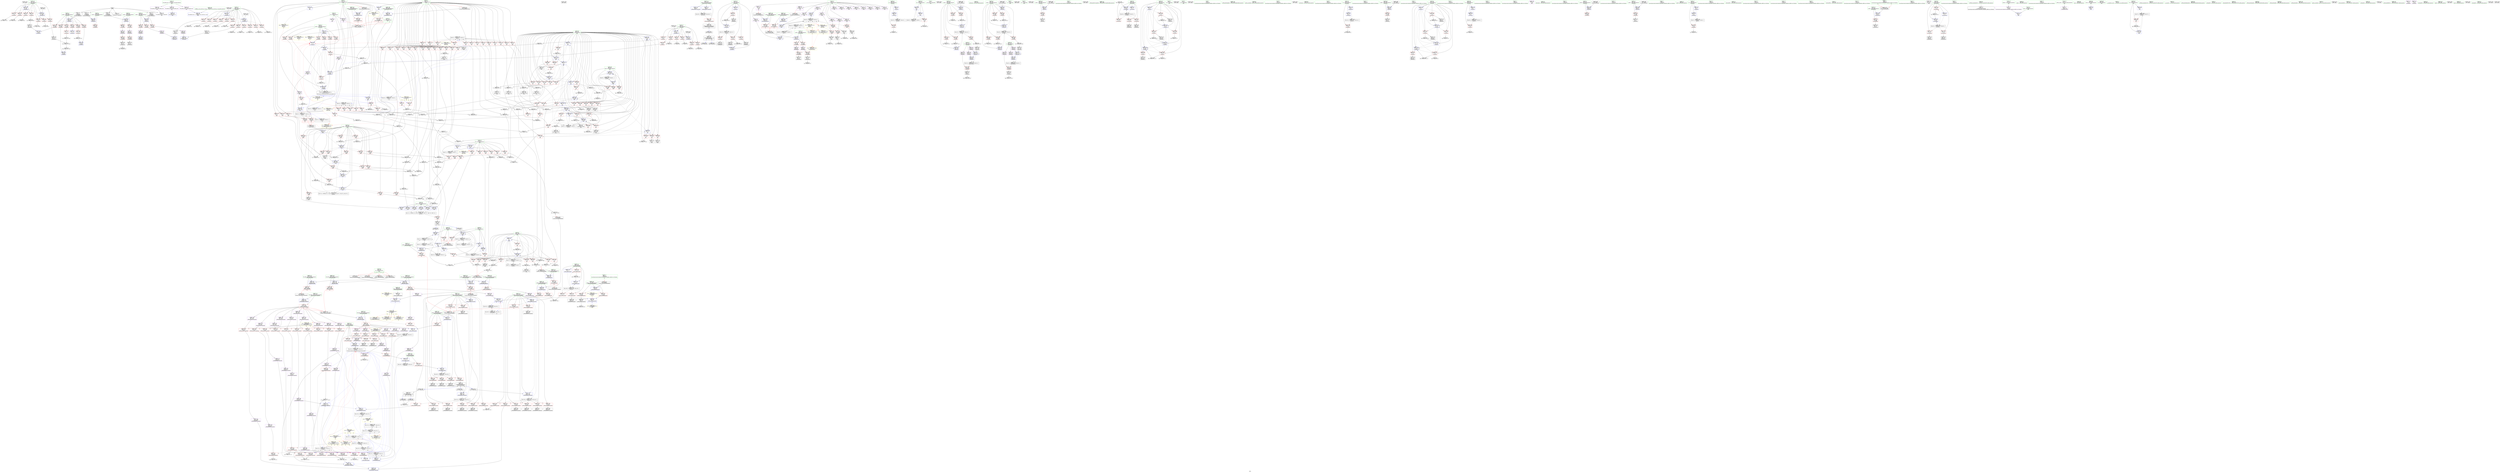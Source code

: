 digraph "SVFG" {
	label="SVFG";

	Node0x55d7fda297a0 [shape=record,color=grey,label="{NodeID: 0\nNullPtr}"];
	Node0x55d7fda297a0 -> Node0x55d7fda89730[style=solid];
	Node0x55d7fda297a0 -> Node0x55d7fda89830[style=solid];
	Node0x55d7fda297a0 -> Node0x55d7fda89900[style=solid];
	Node0x55d7fda297a0 -> Node0x55d7fda899d0[style=solid];
	Node0x55d7fda297a0 -> Node0x55d7fda89aa0[style=solid];
	Node0x55d7fda297a0 -> Node0x55d7fdaa6b20[style=solid];
	Node0x55d7fdac0e10 [shape=record,color=grey,label="{NodeID: 941\n194 = Binary(145, 193, )\n}"];
	Node0x55d7fdac0e10 -> Node0x55d7fdaa79f0[style=solid];
	Node0x55d7fdaa7ed0 [shape=record,color=blue,label="{NodeID: 609\n258\<--252\narrayidx\<--conv\n_Z6readerPc\n}"];
	Node0x55d7fda8f9e0 [shape=record,color=red,label="{NodeID: 443\n625\<--555\n\<--a.addr\n_Z2gti\n}"];
	Node0x55d7fda8f9e0 -> Node0x55d7fdabc010[style=solid];
	Node0x55d7fdb62630 [shape=record,color=black,label="{NodeID: 1384\n449 = PHI()\n}"];
	Node0x55d7fda92fc0 [shape=record,color=purple,label="{NodeID: 277\n1150\<--1147\narrayidx14\<--\n_ZN9unionFind7connectEii\n}"];
	Node0x55d7fda92fc0 -> Node0x55d7fdaa4b50[style=solid];
	Node0x55d7fda83dd0 [shape=record,color=green,label="{NodeID: 111\n1020\<--1021\ni\<--i_field_insensitive\n_ZN9unionFind4initEi\n}"];
	Node0x55d7fda83dd0 -> Node0x55d7fdaa2fb0[style=solid];
	Node0x55d7fda83dd0 -> Node0x55d7fdaa3080[style=solid];
	Node0x55d7fda83dd0 -> Node0x55d7fdaa3150[style=solid];
	Node0x55d7fda83dd0 -> Node0x55d7fdaac8c0[style=solid];
	Node0x55d7fda83dd0 -> Node0x55d7fdaaca60[style=solid];
	Node0x55d7fdabbb90 [shape=record,color=grey,label="{NodeID: 886\n930 = Binary(929, 84, )\n}"];
	Node0x55d7fdabbb90 -> Node0x55d7fdaabd60[style=solid];
	Node0x55d7fdaad900 [shape=record,color=blue,label="{NodeID: 720\n1104\<--84\nretval\<--\n_ZN9unionFind7connectEii\n}"];
	Node0x55d7fdaad900 -> Node0x55d7fdaf1f60[style=dashed];
	Node0x55d7fdaa5100 [shape=record,color=red,label="{NodeID: 554\n1176\<--1175\n\<--d26\n_ZN9unionFind7connectEii\n}"];
	Node0x55d7fdaa5100 -> Node0x55d7fda93300[style=solid];
	Node0x55d7fda8cd30 [shape=record,color=red,label="{NodeID: 388\n295\<--223\n\<--s\n_Z6readerPc\n}"];
	Node0x55d7fda8cd30 -> Node0x55d7fda8a2f0[style=solid];
	Node0x55d7fda88210 [shape=record,color=purple,label="{NodeID: 222\n773\<--24\narrayidx23\<--mp\nmain\n}"];
	Node0x55d7fdb16330 [shape=record,color=yellow,style=double,label="{NodeID: 1163\n75V_1 = ENCHI(MR_75V_0)\npts\{1 \}\nFun[main]|{<s0>33|<s1>34}}"];
	Node0x55d7fdb16330:s0 -> Node0x55d7fdb13c00[style=dashed,color=red];
	Node0x55d7fdb16330:s1 -> Node0x55d7fdb15ba0[style=dashed,color=red];
	Node0x55d7fda84750 [shape=record,color=green,label="{NodeID: 56\n223\<--224\ns\<--s_field_insensitive\n_Z6readerPc\n}"];
	Node0x55d7fda84750 -> Node0x55d7fda8cac0[style=solid];
	Node0x55d7fda84750 -> Node0x55d7fda8cb90[style=solid];
	Node0x55d7fda84750 -> Node0x55d7fda8cc60[style=solid];
	Node0x55d7fda84750 -> Node0x55d7fda8cd30[style=solid];
	Node0x55d7fda84750 -> Node0x55d7fdaa7c60[style=solid];
	Node0x55d7fda84750 -> Node0x55d7fdaa7e00[style=solid];
	Node0x55d7fda84750 -> Node0x55d7fdaa8070[style=solid];
	Node0x55d7fda9dd80 [shape=record,color=grey,label="{NodeID: 997\n352 = cmp(351, 18, )\n}"];
	Node0x55d7fdaaac50 [shape=record,color=blue,label="{NodeID: 665\n660\<--728\ni\<--inc3\nmain\n}"];
	Node0x55d7fdaaac50 -> Node0x55d7fda8ff90[style=dashed];
	Node0x55d7fdaaac50 -> Node0x55d7fda90060[style=dashed];
	Node0x55d7fdaaac50 -> Node0x55d7fda90130[style=dashed];
	Node0x55d7fdaaac50 -> Node0x55d7fda90200[style=dashed];
	Node0x55d7fdaaac50 -> Node0x55d7fdaaac50[style=dashed];
	Node0x55d7fdaaac50 -> Node0x55d7fdaaadf0[style=dashed];
	Node0x55d7fdaa2450 [shape=record,color=red,label="{NodeID: 499\n964\<--676\n\<--ok\nmain\n}"];
	Node0x55d7fdaa2450 -> Node0x55d7fda9e380[style=solid];
	Node0x55d7fda95d40 [shape=record,color=red,label="{NodeID: 333\n800\<--22\n\<--RC\nmain\n}"];
	Node0x55d7fda95d40 -> Node0x55d7fdabd390[style=solid];
	Node0x55d7fda8b5a0 [shape=record,color=black,label="{NodeID: 167\n574\<--573\nidxprom\<--\n_Z2gti\n}"];
	Node0x55d7fdb10110 [shape=record,color=black,label="{NodeID: 1108\nMR_101V_8 = PHI(MR_101V_7, MR_101V_6, )\npts\{989 \}\n|{|<s1>28}}"];
	Node0x55d7fdb10110 -> Node0x55d7fdb00090[style=dashed];
	Node0x55d7fdb10110:s1 -> Node0x55d7fdb18720[style=dashed,color=red];
	Node0x55d7fda672c0 [shape=record,color=green,label="{NodeID: 1\n7\<--1\n__dso_handle\<--dummyObj\nGlob }"];
	Node0x55d7fdac0f90 [shape=record,color=grey,label="{NodeID: 942\n615 = Binary(613, 614, )\n}"];
	Node0x55d7fdac0f90 -> Node0x55d7fdac1110[style=solid];
	Node0x55d7fdaa7fa0 [shape=record,color=blue,label="{NodeID: 610\n221\<--261\ni\<--call9\n_Z6readerPc\n}"];
	Node0x55d7fdaa7fa0 -> Node0x55d7fda982a0[style=dashed];
	Node0x55d7fdaa7fa0 -> Node0x55d7fda98370[style=dashed];
	Node0x55d7fdaa7fa0 -> Node0x55d7fda98440[style=dashed];
	Node0x55d7fdaa7fa0 -> Node0x55d7fda98510[style=dashed];
	Node0x55d7fdaa7fa0 -> Node0x55d7fda985e0[style=dashed];
	Node0x55d7fdaa7fa0 -> Node0x55d7fda8c9f0[style=dashed];
	Node0x55d7fdaa7fa0 -> Node0x55d7fdaa7fa0[style=dashed];
	Node0x55d7fda8fab0 [shape=record,color=red,label="{NodeID: 444\n630\<--555\n\<--a.addr\n_Z2gti\n}"];
	Node0x55d7fda8fab0 -> Node0x55d7fdabbd10[style=solid];
	Node0x55d7fdb62730 [shape=record,color=black,label="{NodeID: 1385\n453 = PHI()\n}"];
	Node0x55d7fda93090 [shape=record,color=purple,label="{NodeID: 278\n1156\<--1153\narrayidx17\<--\n_ZN9unionFind7connectEii\n}"];
	Node0x55d7fda93090 -> Node0x55d7fdaa4cf0[style=solid];
	Node0x55d7fda83ea0 [shape=record,color=green,label="{NodeID: 112\n1050\<--1051\nthis.addr\<--this.addr_field_insensitive\n_ZN9unionFindclEii\n}"];
	Node0x55d7fda83ea0 -> Node0x55d7fdaa32f0[style=solid];
	Node0x55d7fda83ea0 -> Node0x55d7fdaacb30[style=solid];
	Node0x55d7fdafdd90 [shape=record,color=black,label="{NodeID: 1053\nMR_101V_11 = PHI(MR_101V_13, MR_101V_5, )\npts\{989 \}\n|{|<s2>31}}"];
	Node0x55d7fdafdd90 -> Node0x55d7fdb0abb0[style=dashed];
	Node0x55d7fdafdd90 -> Node0x55d7fdb0f710[style=dashed];
	Node0x55d7fdafdd90:s2 -> Node0x55d7fdb14600[style=dashed,color=red];
	Node0x55d7fdabbd10 [shape=record,color=grey,label="{NodeID: 887\n631 = Binary(629, 630, )\n}"];
	Node0x55d7fdabbd10 -> Node0x55d7fdaaa430[style=solid];
	Node0x55d7fdaad9d0 [shape=record,color=blue,label="{NodeID: 721\n1211\<--1209\nthis.addr\<--this\n_ZN9unionFind3getEi\n}"];
	Node0x55d7fdaad9d0 -> Node0x55d7fdaa55e0[style=dashed];
	Node0x55d7fdaa51d0 [shape=record,color=red,label="{NodeID: 555\n1183\<--1182\n\<--d29\n_ZN9unionFind7connectEii\n}"];
	Node0x55d7fdaa51d0 -> Node0x55d7fda933d0[style=solid];
	Node0x55d7fda8ce00 [shape=record,color=red,label="{NodeID: 389\n316\<--302\n\<--x.addr\n_Z6writeric\n}"];
	Node0x55d7fda8ce00 -> Node0x55d7fdac3810[style=solid];
	Node0x55d7fda882e0 [shape=record,color=purple,label="{NodeID: 223\n778\<--24\narrayidx25\<--mp\nmain\n}"];
	Node0x55d7fda882e0 -> Node0x55d7fdaab200[style=solid];
	Node0x55d7fdb16410 [shape=record,color=yellow,style=double,label="{NodeID: 1164\n63V_1 = ENCHI(MR_63V_0)\npts\{19 \}\nFun[main]|{<s0>22}}"];
	Node0x55d7fdb16410:s0 -> Node0x55d7fdaa6dc0[style=dashed,color=red];
	Node0x55d7fda84820 [shape=record,color=green,label="{NodeID: 57\n297\<--298\n_Z6writeric\<--_Z6writeric_field_insensitive\n}"];
	Node0x55d7fda9df00 [shape=record,color=grey,label="{NodeID: 998\n398 = cmp(397, 145, )\n}"];
	Node0x55d7fdaaad20 [shape=record,color=blue,label="{NodeID: 666\n676\<--18\nok\<--\nmain\n}"];
	Node0x55d7fdaaad20 -> Node0x55d7fdaa2450[style=dashed];
	Node0x55d7fdaaad20 -> Node0x55d7fdaabe30[style=dashed];
	Node0x55d7fdaaad20 -> Node0x55d7fdb0a6b0[style=dashed];
	Node0x55d7fdaa2520 [shape=record,color=red,label="{NodeID: 500\n723\<--722\n\<--arrayidx\nmain\n}"];
	Node0x55d7fdaa2520 -> Node0x55d7fdab9f10[style=solid];
	Node0x55d7fda95e10 [shape=record,color=red,label="{NodeID: 334\n820\<--22\n\<--RC\nmain\n}"];
	Node0x55d7fda95e10 -> Node0x55d7fdac0390[style=solid];
	Node0x55d7fda8b670 [shape=record,color=black,label="{NodeID: 168\n578\<--577\nidxprom4\<--sub3\n_Z2gti\n}"];
	Node0x55d7fdb10610 [shape=record,color=black,label="{NodeID: 1109\nMR_69V_10 = PHI(MR_69V_6, MR_69V_5, )\npts\{25 \}\n|{|<s1>34}}"];
	Node0x55d7fdb10610 -> Node0x55d7fdb079b0[style=dashed];
	Node0x55d7fdb10610:s1 -> Node0x55d7fdb15ba0[style=dashed,color=red];
	Node0x55d7fda712a0 [shape=record,color=green,label="{NodeID: 2\n8\<--1\n.str\<--dummyObj\nGlob }"];
	Node0x55d7fdac1110 [shape=record,color=grey,label="{NodeID: 943\n616 = Binary(611, 615, )\n}"];
	Node0x55d7fdac1110 -> Node0x55d7fdabc310[style=solid];
	Node0x55d7fdaa8070 [shape=record,color=blue,label="{NodeID: 611\n223\<--283\ns\<--inc21\n_Z6readerPc\n}"];
	Node0x55d7fdaa8070 -> Node0x55d7fdb00a90[style=dashed];
	Node0x55d7fda8fb80 [shape=record,color=red,label="{NodeID: 445\n633\<--555\n\<--a.addr\n_Z2gti\n}"];
	Node0x55d7fda8fb80 -> Node0x55d7fda8b810[style=solid];
	Node0x55d7fdb62830 [shape=record,color=black,label="{NodeID: 1386\n468 = PHI()\n}"];
	Node0x55d7fda93160 [shape=record,color=purple,label="{NodeID: 279\n1164\<--1161\narrayidx22\<--\n_ZN9unionFind7connectEii\n}"];
	Node0x55d7fda93160 -> Node0x55d7fdaa4e90[style=solid];
	Node0x55d7fda83f70 [shape=record,color=green,label="{NodeID: 113\n1052\<--1053\na.addr\<--a.addr_field_insensitive\n_ZN9unionFindclEii\n}"];
	Node0x55d7fda83f70 -> Node0x55d7fdaa33c0[style=solid];
	Node0x55d7fda83f70 -> Node0x55d7fdaacc00[style=solid];
	Node0x55d7fdabbe90 [shape=record,color=grey,label="{NodeID: 888\n629 = Binary(628, 84, )\n}"];
	Node0x55d7fdabbe90 -> Node0x55d7fdabbd10[style=solid];
	Node0x55d7fdaadaa0 [shape=record,color=blue,label="{NodeID: 722\n1213\<--1210\na.addr\<--a\n_ZN9unionFind3getEi\n}"];
	Node0x55d7fdaadaa0 -> Node0x55d7fdaa56b0[style=dashed];
	Node0x55d7fdaadaa0 -> Node0x55d7fdb01490[style=dashed];
	Node0x55d7fdaa52a0 [shape=record,color=red,label="{NodeID: 556\n1187\<--1186\n\<--arrayidx31\n_ZN9unionFind7connectEii\n}"];
	Node0x55d7fdaa52a0 -> Node0x55d7fdaba210[style=solid];
	Node0x55d7fda8ced0 [shape=record,color=red,label="{NodeID: 390\n320\<--302\n\<--x.addr\n_Z6writeric\n}"];
	Node0x55d7fda8ced0 -> Node0x55d7fdab9190[style=solid];
	Node0x55d7fda883b0 [shape=record,color=purple,label="{NodeID: 224\n786\<--24\narrayidx28\<--mp\nmain\n}"];
	Node0x55d7fdb164f0 [shape=record,color=yellow,style=double,label="{NodeID: 1165\n65V_1 = ENCHI(MR_65V_0)\npts\{21 \}\nFun[main]|{<s0>22}}"];
	Node0x55d7fdb164f0:s0 -> Node0x55d7fdaa6dc0[style=dashed,color=red];
	Node0x55d7fda84920 [shape=record,color=green,label="{NodeID: 58\n302\<--303\nx.addr\<--x.addr_field_insensitive\n_Z6writeric\n}"];
	Node0x55d7fda84920 -> Node0x55d7fda8ce00[style=solid];
	Node0x55d7fda84920 -> Node0x55d7fda8ced0[style=solid];
	Node0x55d7fda84920 -> Node0x55d7fda8cfa0[style=solid];
	Node0x55d7fda84920 -> Node0x55d7fda8d070[style=solid];
	Node0x55d7fda84920 -> Node0x55d7fda8d140[style=solid];
	Node0x55d7fda84920 -> Node0x55d7fdaa82e0[style=solid];
	Node0x55d7fda84920 -> Node0x55d7fdaa86f0[style=solid];
	Node0x55d7fda84920 -> Node0x55d7fdaa8960[style=solid];
	Node0x55d7fda9e080 [shape=record,color=grey,label="{NodeID: 999\n851 = cmp(850, 583, )\n}"];
	Node0x55d7fdaaadf0 [shape=record,color=blue,label="{NodeID: 667\n660\<--18\ni\<--\nmain\n}"];
	Node0x55d7fdaaadf0 -> Node0x55d7fda902d0[style=dashed];
	Node0x55d7fdaaadf0 -> Node0x55d7fda903a0[style=dashed];
	Node0x55d7fdaaadf0 -> Node0x55d7fda90470[style=dashed];
	Node0x55d7fdaaadf0 -> Node0x55d7fdaaaf90[style=dashed];
	Node0x55d7fdaaadf0 -> Node0x55d7fdaab130[style=dashed];
	Node0x55d7fdaaadf0 -> Node0x55d7fdb083b0[style=dashed];
	Node0x55d7fdaa25f0 [shape=record,color=red,label="{NodeID: 501\n849\<--848\n\<--arrayidx57\nmain\n}"];
	Node0x55d7fdaa25f0 -> Node0x55d7fda8c2a0[style=solid];
	Node0x55d7fda95ee0 [shape=record,color=red,label="{NodeID: 335\n853\<--22\n\<--RC\nmain\n}"];
	Node0x55d7fda95ee0 -> Node0x55d7fdaab7b0[style=solid];
	Node0x55d7fda8b740 [shape=record,color=black,label="{NodeID: 169\n581\<--580\nconv\<--\n_Z2gti\n}"];
	Node0x55d7fda8b740 -> Node0x55d7fda9d900[style=solid];
	Node0x55d7fda80960 [shape=record,color=green,label="{NodeID: 3\n10\<--1\n.str.1\<--dummyObj\nGlob }"];
	Node0x55d7fdac1290 [shape=record,color=grey,label="{NodeID: 944\n955 = Binary(954, 84, )\n}"];
	Node0x55d7fdac1290 -> Node0x55d7fdaabfd0[style=solid];
	Node0x55d7fdaa8140 [shape=record,color=blue,label="{NodeID: 612\n286\<--280\narrayidx23\<--conv20\n_Z6readerPc\n}"];
	Node0x55d7fda8fc50 [shape=record,color=red,label="{NodeID: 446\n641\<--555\n\<--a.addr\n_Z2gti\n}"];
	Node0x55d7fda8fc50 -> Node0x55d7fdabb710[style=solid];
	Node0x55d7fdb62930 [shape=record,color=black,label="{NodeID: 1387\n473 = PHI()\n}"];
	Node0x55d7fda93230 [shape=record,color=purple,label="{NodeID: 280\n1170\<--1167\narrayidx25\<--\n_ZN9unionFind7connectEii\n}"];
	Node0x55d7fda93230 -> Node0x55d7fdaa5030[style=solid];
	Node0x55d7fda93230 -> Node0x55d7fdaad5c0[style=solid];
	Node0x55d7fda889a0 [shape=record,color=green,label="{NodeID: 114\n1054\<--1055\nb.addr\<--b.addr_field_insensitive\n_ZN9unionFindclEii\n}"];
	Node0x55d7fda889a0 -> Node0x55d7fdaa3490[style=solid];
	Node0x55d7fda889a0 -> Node0x55d7fdaaccd0[style=solid];
	Node0x55d7fdafe790 [shape=record,color=black,label="{NodeID: 1055\nMR_154V_4 = PHI(MR_154V_3, MR_154V_2, )\npts\{1111 \}\n}"];
	Node0x55d7fdafe790 -> Node0x55d7fdaa4260[style=dashed];
	Node0x55d7fdafe790 -> Node0x55d7fdaa4330[style=dashed];
	Node0x55d7fdafe790 -> Node0x55d7fdaa4400[style=dashed];
	Node0x55d7fdafe790 -> Node0x55d7fdaa44d0[style=dashed];
	Node0x55d7fdafe790 -> Node0x55d7fdaa45a0[style=dashed];
	Node0x55d7fdafe790 -> Node0x55d7fdaa4670[style=dashed];
	Node0x55d7fdabc010 [shape=record,color=grey,label="{NodeID: 889\n626 = Binary(625, 624, )\n}"];
	Node0x55d7fdabc010 -> Node0x55d7fdaaa360[style=solid];
	Node0x55d7fdaadb70 [shape=record,color=blue,label="{NodeID: 723\n1215\<--1222\nt\<--\n_ZN9unionFind3getEi\n}"];
	Node0x55d7fdaadb70 -> Node0x55d7fdb00590[style=dashed];
	Node0x55d7fdaa5370 [shape=record,color=red,label="{NodeID: 557\n1189\<--1188\n\<--d32\n_ZN9unionFind7connectEii\n}"];
	Node0x55d7fdaa5370 -> Node0x55d7fda934a0[style=solid];
	Node0x55d7fda8cfa0 [shape=record,color=red,label="{NodeID: 391\n325\<--302\n\<--x.addr\n_Z6writeric\n}"];
	Node0x55d7fda8cfa0 -> Node0x55d7fdac3990[style=solid];
	Node0x55d7fda88480 [shape=record,color=purple,label="{NodeID: 225\n791\<--24\narrayidx31\<--mp\nmain\n}"];
	Node0x55d7fda88480 -> Node0x55d7fdaab2d0[style=solid];
	Node0x55d7fda849f0 [shape=record,color=green,label="{NodeID: 59\n304\<--305\nc.addr\<--c.addr_field_insensitive\n_Z6writeric\n}"];
	Node0x55d7fda849f0 -> Node0x55d7fda8d210[style=solid];
	Node0x55d7fda849f0 -> Node0x55d7fdaa83b0[style=solid];
	Node0x55d7fda9e200 [shape=record,color=grey,label="{NodeID: 1000\n838 = cmp(837, 18, )\n}"];
	Node0x55d7fdaaaec0 [shape=record,color=blue,label="{NodeID: 668\n743\<--294\narrayidx10\<--\nmain\n}"];
	Node0x55d7fdaaaec0 -> Node0x55d7fdaaaec0[style=dashed];
	Node0x55d7fdaaaec0 -> Node0x55d7fdb060b0[style=dashed];
	Node0x55d7fdaaaec0 -> Node0x55d7fdb10610[style=dashed];
	Node0x55d7fdaa26c0 [shape=record,color=red,label="{NodeID: 502\n862\<--861\n\<--arrayidx64\nmain\n}"];
	Node0x55d7fdaa26c0 -> Node0x55d7fda8c510[style=solid];
	Node0x55d7fda95fb0 [shape=record,color=red,label="{NodeID: 336\n866\<--22\n\<--RC\nmain\n}"];
	Node0x55d7fda95fb0 -> Node0x55d7fdaab880[style=solid];
	Node0x55d7fda8b810 [shape=record,color=black,label="{NodeID: 170\n634\<--633\nidxprom28\<--\n_Z2gti\n}"];
	Node0x55d7fda809f0 [shape=record,color=green,label="{NodeID: 4\n18\<--1\n\<--dummyObj\nCan only get source location for instruction, argument, global var or function.}"];
	Node0x55d7fdac1410 [shape=record,color=grey,label="{NodeID: 945\n961 = Binary(960, 84, )\n}"];
	Node0x55d7fdac1410 -> Node0x55d7fdaac0a0[style=solid];
	Node0x55d7fdaa8210 [shape=record,color=blue,label="{NodeID: 613\n292\<--294\narrayidx26\<--\n_Z6readerPc\n}"];
	Node0x55d7fda8fd20 [shape=record,color=red,label="{NodeID: 447\n647\<--555\n\<--a.addr\n_Z2gti\n}"];
	Node0x55d7fda8fd20 -> Node0x55d7fdab9490[style=solid];
	Node0x55d7fdb62a30 [shape=record,color=black,label="{NodeID: 1388\n503 = PHI()\n}"];
	Node0x55d7fda93300 [shape=record,color=purple,label="{NodeID: 281\n1179\<--1176\narrayidx28\<--\n_ZN9unionFind7connectEii\n}"];
	Node0x55d7fda93300 -> Node0x55d7fdaad690[style=solid];
	Node0x55d7fda88a70 [shape=record,color=green,label="{NodeID: 115\n1063\<--1064\n_ZN9unionFind7connectEii\<--_ZN9unionFind7connectEii_field_insensitive\n}"];
	Node0x55d7fdabc190 [shape=record,color=grey,label="{NodeID: 890\n506 = Binary(505, 84, )\n}"];
	Node0x55d7fdabc190 -> Node0x55d7fdaa99a0[style=solid];
	Node0x55d7fdaadc40 [shape=record,color=blue,label="{NodeID: 724\n1215\<--1238\nt\<--\n_ZN9unionFind3getEi\n}"];
	Node0x55d7fdaadc40 -> Node0x55d7fdb00590[style=dashed];
	Node0x55d7fdaa5440 [shape=record,color=red,label="{NodeID: 558\n1193\<--1192\n\<--arrayidx34\n_ZN9unionFind7connectEii\n}"];
	Node0x55d7fdaa5440 -> Node0x55d7fdaba210[style=solid];
	Node0x55d7fda8d070 [shape=record,color=red,label="{NodeID: 392\n328\<--302\n\<--x.addr\n_Z6writeric\n}"];
	Node0x55d7fda8d070 -> Node0x55d7fdabac90[style=solid];
	Node0x55d7fda88550 [shape=record,color=purple,label="{NodeID: 226\n844\<--24\narrayidx54\<--mp\nmain\n}"];
	Node0x55d7fda84ac0 [shape=record,color=green,label="{NodeID: 60\n306\<--307\ns\<--s_field_insensitive\n_Z6writeric\n}"];
	Node0x55d7fda84ac0 -> Node0x55d7fda8d2e0[style=solid];
	Node0x55d7fda84ac0 -> Node0x55d7fda8d3b0[style=solid];
	Node0x55d7fda84ac0 -> Node0x55d7fda8d480[style=solid];
	Node0x55d7fda84ac0 -> Node0x55d7fda8d550[style=solid];
	Node0x55d7fda84ac0 -> Node0x55d7fda8d620[style=solid];
	Node0x55d7fda84ac0 -> Node0x55d7fdaa8480[style=solid];
	Node0x55d7fda84ac0 -> Node0x55d7fdaa87c0[style=solid];
	Node0x55d7fda84ac0 -> Node0x55d7fdaa8a30[style=solid];
	Node0x55d7fda84ac0 -> Node0x55d7fdaa8bd0[style=solid];
	Node0x55d7fda9e380 [shape=record,color=grey,label="{NodeID: 1001\n965 = cmp(964, 18, )\n}"];
	Node0x55d7fdaaaf90 [shape=record,color=blue,label="{NodeID: 669\n660\<--747\ni\<--inc12\nmain\n}"];
	Node0x55d7fdaaaf90 -> Node0x55d7fda902d0[style=dashed];
	Node0x55d7fdaaaf90 -> Node0x55d7fda903a0[style=dashed];
	Node0x55d7fdaaaf90 -> Node0x55d7fda90470[style=dashed];
	Node0x55d7fdaaaf90 -> Node0x55d7fdaaaf90[style=dashed];
	Node0x55d7fdaaaf90 -> Node0x55d7fdaab130[style=dashed];
	Node0x55d7fdaaaf90 -> Node0x55d7fdb083b0[style=dashed];
	Node0x55d7fdaa2790 [shape=record,color=red,label="{NodeID: 503\n908\<--907\n\<--arrayidx90\nmain\n|{<s0>29}}"];
	Node0x55d7fdaa2790:s0 -> Node0x55d7fdb652f0[style=solid,color=red];
	Node0x55d7fda96080 [shape=record,color=red,label="{NodeID: 337\n72\<--64\n\<--x.addr\n_Z6readerPi\n}"];
	Node0x55d7fda96080 -> Node0x55d7fdaa6dc0[style=solid];
	Node0x55d7fda8b8e0 [shape=record,color=black,label="{NodeID: 171\n638\<--637\nconv31\<--\n_Z2gti\n}"];
	Node0x55d7fda8b8e0 -> Node0x55d7fdac4590[style=solid];
	Node0x55d7fda80a80 [shape=record,color=green,label="{NodeID: 5\n29\<--1\n.str.2\<--dummyObj\nGlob }"];
	Node0x55d7fdac1590 [shape=record,color=grey,label="{NodeID: 946\n242 = cmp(241, 243, )\n}"];
	Node0x55d7fdaa82e0 [shape=record,color=blue,label="{NodeID: 614\n302\<--300\nx.addr\<--x\n_Z6writeric\n}"];
	Node0x55d7fdaa82e0 -> Node0x55d7fda8ce00[style=dashed];
	Node0x55d7fdaa82e0 -> Node0x55d7fda8ced0[style=dashed];
	Node0x55d7fdaa82e0 -> Node0x55d7fdaa86f0[style=dashed];
	Node0x55d7fdaa82e0 -> Node0x55d7fdaf5b60[style=dashed];
	Node0x55d7fda8fdf0 [shape=record,color=red,label="{NodeID: 448\n580\<--579\n\<--arrayidx5\n_Z2gti\n}"];
	Node0x55d7fda8fdf0 -> Node0x55d7fda8b740[style=solid];
	Node0x55d7fdb62b30 [shape=record,color=black,label="{NodeID: 1389\n539 = PHI()\n}"];
	Node0x55d7fda933d0 [shape=record,color=purple,label="{NodeID: 282\n1186\<--1183\narrayidx31\<--\n_ZN9unionFind7connectEii\n}"];
	Node0x55d7fda933d0 -> Node0x55d7fdaa52a0[style=solid];
	Node0x55d7fda88b70 [shape=record,color=green,label="{NodeID: 116\n1069\<--1070\nthis.addr\<--this.addr_field_insensitive\n_ZN9unionFindclEi\n}"];
	Node0x55d7fda88b70 -> Node0x55d7fdaa3560[style=solid];
	Node0x55d7fda88b70 -> Node0x55d7fdaacda0[style=solid];
	Node0x55d7fdabc310 [shape=record,color=grey,label="{NodeID: 891\n621 = Binary(616, 620, )\n}"];
	Node0x55d7fdabc310 -> Node0x55d7fdaaa290[style=solid];
	Node0x55d7fdaadd10 [shape=record,color=blue,label="{NodeID: 725\n1217\<--1255\nk\<--\n_ZN9unionFind3getEi\n}"];
	Node0x55d7fdaadd10 -> Node0x55d7fdaa5d30[style=dashed];
	Node0x55d7fdaadd10 -> Node0x55d7fdb01990[style=dashed];
	Node0x55d7fdaa5510 [shape=record,color=red,label="{NodeID: 559\n1198\<--1197\n\<--d36\n_ZN9unionFind7connectEii\n}"];
	Node0x55d7fdaa5510 -> Node0x55d7fda93570[style=solid];
	Node0x55d7fda8d140 [shape=record,color=red,label="{NodeID: 393\n337\<--302\n\<--x.addr\n_Z6writeric\n}"];
	Node0x55d7fda8d140 -> Node0x55d7fdabe290[style=solid];
	Node0x55d7fda88620 [shape=record,color=purple,label="{NodeID: 227\n848\<--24\narrayidx57\<--mp\nmain\n}"];
	Node0x55d7fda88620 -> Node0x55d7fdaa25f0[style=solid];
	Node0x55d7fdb16790 [shape=record,color=yellow,style=double,label="{NodeID: 1168\n81V_1 = ENCHI(MR_81V_0)\npts\{28 \}\nFun[main]|{<s0>22}}"];
	Node0x55d7fdb16790:s0 -> Node0x55d7fdaa6dc0[style=dashed,color=red];
	Node0x55d7fda84b90 [shape=record,color=green,label="{NodeID: 61\n308\<--309\nm\<--m_field_insensitive\n_Z6writeric\n}"];
	Node0x55d7fda84b90 -> Node0x55d7fda8d6f0[style=solid];
	Node0x55d7fda84b90 -> Node0x55d7fdaa8550[style=solid];
	Node0x55d7fda84b90 -> Node0x55d7fdaa8620[style=solid];
	Node0x55d7fda9e500 [shape=record,color=grey,label="{NodeID: 1002\n407 = cmp(406, 145, )\n}"];
	Node0x55d7fdaab060 [shape=record,color=blue,label="{NodeID: 670\n666\<--18\nmask\<--\nmain\n}"];
	Node0x55d7fdaab060 -> Node0x55d7fdaa1d00[style=dashed];
	Node0x55d7fdaab060 -> Node0x55d7fdaa1dd0[style=dashed];
	Node0x55d7fdaab060 -> Node0x55d7fdaa1ea0[style=dashed];
	Node0x55d7fdaab060 -> Node0x55d7fdaac0a0[style=dashed];
	Node0x55d7fdaab060 -> Node0x55d7fdb08db0[style=dashed];
	Node0x55d7fdaa2860 [shape=record,color=red,label="{NodeID: 504\n916\<--915\n\<--arrayidx95\nmain\n|{<s0>30}}"];
	Node0x55d7fdaa2860:s0 -> Node0x55d7fdb652f0[style=solid,color=red];
	Node0x55d7fda96150 [shape=record,color=red,label="{NodeID: 338\n96\<--64\n\<--x.addr\n_Z6readerPi\n}"];
	Node0x55d7fda96150 -> Node0x55d7fdaa7030[style=solid];
	Node0x55d7fda8b9b0 [shape=record,color=black,label="{NodeID: 172\n551\<--653\n_Z2gti_ret\<--\n_Z2gti\n|{<s0>29|<s1>30}}"];
	Node0x55d7fda8b9b0:s0 -> Node0x55d7fdb63090[style=solid,color=blue];
	Node0x55d7fda8b9b0:s1 -> Node0x55d7fdb63260[style=solid,color=blue];
	Node0x55d7fda80b10 [shape=record,color=green,label="{NodeID: 6\n31\<--1\n.str.3\<--dummyObj\nGlob }"];
	Node0x55d7fdac1710 [shape=record,color=grey,label="{NodeID: 947\n246 = cmp(245, 247, )\n}"];
	Node0x55d7fdaa83b0 [shape=record,color=blue,label="{NodeID: 615\n304\<--301\nc.addr\<--c\n_Z6writeric\n}"];
	Node0x55d7fdaa83b0 -> Node0x55d7fda8d210[style=dashed];
	Node0x55d7fda8fec0 [shape=record,color=red,label="{NodeID: 449\n637\<--636\n\<--arrayidx30\n_Z2gti\n}"];
	Node0x55d7fda8fec0 -> Node0x55d7fda8b8e0[style=solid];
	Node0x55d7fdb62c30 [shape=record,color=black,label="{NodeID: 1390\n547 = PHI()\n}"];
	Node0x55d7fda934a0 [shape=record,color=purple,label="{NodeID: 283\n1192\<--1189\narrayidx34\<--\n_ZN9unionFind7connectEii\n}"];
	Node0x55d7fda934a0 -> Node0x55d7fdaa5440[style=solid];
	Node0x55d7fda934a0 -> Node0x55d7fdaad760[style=solid];
	Node0x55d7fda88c40 [shape=record,color=green,label="{NodeID: 117\n1071\<--1072\na.addr\<--a.addr_field_insensitive\n_ZN9unionFindclEi\n}"];
	Node0x55d7fda88c40 -> Node0x55d7fdaa3630[style=solid];
	Node0x55d7fda88c40 -> Node0x55d7fdaace70[style=solid];
	Node0x55d7fdabc490 [shape=record,color=grey,label="{NodeID: 892\n620 = Binary(618, 619, )\n}"];
	Node0x55d7fdabc490 -> Node0x55d7fdabc310[style=solid];
	Node0x55d7fdaadde0 [shape=record,color=blue,label="{NodeID: 726\n1262\<--1257\narrayidx16\<--\n_ZN9unionFind3getEi\n}"];
	Node0x55d7fdaadde0 -> Node0x55d7fdaefd60[style=dashed];
	Node0x55d7fdaa55e0 [shape=record,color=red,label="{NodeID: 560\n1221\<--1211\nthis1\<--this.addr\n_ZN9unionFind3getEi\n}"];
	Node0x55d7fdaa55e0 -> Node0x55d7fda922c0[style=solid];
	Node0x55d7fdaa55e0 -> Node0x55d7fda92390[style=solid];
	Node0x55d7fdaa55e0 -> Node0x55d7fda92460[style=solid];
	Node0x55d7fdaa55e0 -> Node0x55d7fda92530[style=solid];
	Node0x55d7fdaa55e0 -> Node0x55d7fda92600[style=solid];
	Node0x55d7fda8d210 [shape=record,color=red,label="{NodeID: 394\n372\<--304\n\<--c.addr\n_Z6writeric\n}"];
	Node0x55d7fda8d210 -> Node0x55d7fda8a7d0[style=solid];
	Node0x55d7fda886f0 [shape=record,color=purple,label="{NodeID: 228\n858\<--24\narrayidx62\<--mp\nmain\n}"];
	Node0x55d7fda84c60 [shape=record,color=green,label="{NodeID: 62\n310\<--311\nf\<--f_field_insensitive\n_Z6writeric\n}"];
	Node0x55d7fda84c60 -> Node0x55d7fda91280[style=solid];
	Node0x55d7fda84c60 -> Node0x55d7fda91350[style=solid];
	Node0x55d7fda84c60 -> Node0x55d7fda91420[style=solid];
	Node0x55d7fda9e680 [shape=record,color=grey,label="{NodeID: 1003\n171 = cmp(170, 88, )\n}"];
	Node0x55d7fdaab130 [shape=record,color=blue,label="{NodeID: 671\n660\<--18\ni\<--\nmain\n}"];
	Node0x55d7fdaab130 -> Node0x55d7fda90540[style=dashed];
	Node0x55d7fdaab130 -> Node0x55d7fda90610[style=dashed];
	Node0x55d7fdaab130 -> Node0x55d7fda906e0[style=dashed];
	Node0x55d7fdaab130 -> Node0x55d7fda907b0[style=dashed];
	Node0x55d7fdaab130 -> Node0x55d7fda90880[style=dashed];
	Node0x55d7fdaab130 -> Node0x55d7fda90950[style=dashed];
	Node0x55d7fdaab130 -> Node0x55d7fdaa0710[style=dashed];
	Node0x55d7fdaab130 -> Node0x55d7fdaab3a0[style=dashed];
	Node0x55d7fdaab130 -> Node0x55d7fdaab470[style=dashed];
	Node0x55d7fdaa2930 [shape=record,color=red,label="{NodeID: 505\n983\<--977\nthis1\<--this.addr\n_ZN9unionFind6mallocEi\n}"];
	Node0x55d7fdaa2930 -> Node0x55d7fda91760[style=solid];
	Node0x55d7fdaa2930 -> Node0x55d7fda91830[style=solid];
	Node0x55d7fda96220 [shape=record,color=red,label="{NodeID: 339\n110\<--64\n\<--x.addr\n_Z6readerPi\n}"];
	Node0x55d7fda96220 -> Node0x55d7fda96be0[style=solid];
	Node0x55d7fda8ba80 [shape=record,color=black,label="{NodeID: 173\n716\<--715\nidx.ext\<--\nmain\n}"];
	Node0x55d7fda80ba0 [shape=record,color=green,label="{NodeID: 7\n34\<--1\n\<--dummyObj\nCan only get source location for instruction, argument, global var or function.}"];
	Node0x55d7fdac1890 [shape=record,color=grey,label="{NodeID: 948\n1231 = cmp(1230, 18, )\n}"];
	Node0x55d7fdaa8480 [shape=record,color=blue,label="{NodeID: 616\n306\<--18\ns\<--\n_Z6writeric\n}"];
	Node0x55d7fdaa8480 -> Node0x55d7fda8d2e0[style=dashed];
	Node0x55d7fdaa8480 -> Node0x55d7fda8d3b0[style=dashed];
	Node0x55d7fdaa8480 -> Node0x55d7fda8d480[style=dashed];
	Node0x55d7fdaa8480 -> Node0x55d7fda8d550[style=dashed];
	Node0x55d7fdaa8480 -> Node0x55d7fdaa87c0[style=dashed];
	Node0x55d7fdaa8480 -> Node0x55d7fdaa8a30[style=dashed];
	Node0x55d7fdaa8480 -> Node0x55d7fdaa8bd0[style=dashed];
	Node0x55d7fda8ff90 [shape=record,color=red,label="{NodeID: 450\n707\<--660\n\<--i\nmain\n}"];
	Node0x55d7fda8ff90 -> Node0x55d7fdac2d90[style=solid];
	Node0x55d7fdb62d30 [shape=record,color=black,label="{NodeID: 1391\n884 = PHI(1046, )\n}"];
	Node0x55d7fda93570 [shape=record,color=purple,label="{NodeID: 284\n1201\<--1198\narrayidx38\<--\n_ZN9unionFind7connectEii\n}"];
	Node0x55d7fda93570 -> Node0x55d7fdaad830[style=solid];
	Node0x55d7fda88d10 [shape=record,color=green,label="{NodeID: 118\n1078\<--1079\n_ZN9unionFind3getEi\<--_ZN9unionFind3getEi_field_insensitive\n}"];
	Node0x55d7fdabc610 [shape=record,color=grey,label="{NodeID: 893\n125 = Binary(18, 124, )\n}"];
	Node0x55d7fdabc610 -> Node0x55d7fdaa72a0[style=solid];
	Node0x55d7fdaadeb0 [shape=record,color=blue,label="{NodeID: 727\n1213\<--1264\na.addr\<--\n_ZN9unionFind3getEi\n}"];
	Node0x55d7fdaadeb0 -> Node0x55d7fdb01490[style=dashed];
	Node0x55d7fdaa56b0 [shape=record,color=red,label="{NodeID: 561\n1222\<--1213\n\<--a.addr\n_ZN9unionFind3getEi\n}"];
	Node0x55d7fdaa56b0 -> Node0x55d7fdaadb70[style=solid];
	Node0x55d7fda8d2e0 [shape=record,color=red,label="{NodeID: 395\n331\<--306\n\<--s\n_Z6writeric\n}"];
	Node0x55d7fda8d2e0 -> Node0x55d7fda8a490[style=solid];
	Node0x55d7fda8d2e0 -> Node0x55d7fdabae10[style=solid];
	Node0x55d7fda887c0 [shape=record,color=purple,label="{NodeID: 229\n861\<--24\narrayidx64\<--mp\nmain\n}"];
	Node0x55d7fda887c0 -> Node0x55d7fdaa26c0[style=solid];
	Node0x55d7fda84d30 [shape=record,color=green,label="{NodeID: 63\n355\<--356\nputchar_unlocked\<--putchar_unlocked_field_insensitive\n}"];
	Node0x55d7fda9e800 [shape=record,color=grey,label="{NodeID: 1004\n174 = cmp(173, 92, )\n}"];
	Node0x55d7fdaab200 [shape=record,color=blue,label="{NodeID: 672\n778\<--780\narrayidx25\<--\nmain\n}"];
	Node0x55d7fdaab200 -> Node0x55d7fdb060b0[style=dashed];
	Node0x55d7fdaa2a00 [shape=record,color=red,label="{NodeID: 506\n984\<--979\n\<--n.addr\n_ZN9unionFind6mallocEi\n}"];
	Node0x55d7fdaa2a00 -> Node0x55d7fda8c850[style=solid];
	Node0x55d7fda962f0 [shape=record,color=red,label="{NodeID: 340\n117\<--64\n\<--x.addr\n_Z6readerPi\n}"];
	Node0x55d7fda962f0 -> Node0x55d7fdaa71d0[style=solid];
	Node0x55d7fda8bb50 [shape=record,color=black,label="{NodeID: 174\n721\<--720\nidxprom\<--\nmain\n}"];
	Node0x55d7fda80c30 [shape=record,color=green,label="{NodeID: 8\n81\<--1\n\<--dummyObj\nCan only get source location for instruction, argument, global var or function.}"];
	Node0x55d7fdac1a10 [shape=record,color=grey,label="{NodeID: 949\n902 = cmp(898, 901, )\n}"];
	Node0x55d7fdaa8550 [shape=record,color=blue,label="{NodeID: 617\n308\<--18\nm\<--\n_Z6writeric\n}"];
	Node0x55d7fdaa8550 -> Node0x55d7fdaa8620[style=dashed];
	Node0x55d7fdaa8550 -> Node0x55d7fdaf2960[style=dashed];
	Node0x55d7fda90060 [shape=record,color=red,label="{NodeID: 451\n715\<--660\n\<--i\nmain\n}"];
	Node0x55d7fda90060 -> Node0x55d7fda8ba80[style=solid];
	Node0x55d7fdb62e90 [shape=record,color=black,label="{NodeID: 1392\n697 = PHI()\n}"];
	Node0x55d7fda93640 [shape=record,color=purple,label="{NodeID: 285\n1229\<--1226\narrayidx\<--\n_ZN9unionFind3getEi\n}"];
	Node0x55d7fda93640 -> Node0x55d7fdaa5ed0[style=solid];
	Node0x55d7fda88e10 [shape=record,color=green,label="{NodeID: 119\n1083\<--1084\nx.addr\<--x.addr_field_insensitive\n_Z8writerLnIPcEvT_\n}"];
	Node0x55d7fda88e10 -> Node0x55d7fdaa3700[style=solid];
	Node0x55d7fda88e10 -> Node0x55d7fdaacf40[style=solid];
	Node0x55d7fdb00090 [shape=record,color=black,label="{NodeID: 1060\nMR_101V_6 = PHI(MR_101V_10, MR_101V_5, )\npts\{989 \}\n|{|<s3>27}}"];
	Node0x55d7fdb00090 -> Node0x55d7fdafdd90[style=dashed];
	Node0x55d7fdb00090 -> Node0x55d7fdb00090[style=dashed];
	Node0x55d7fdb00090 -> Node0x55d7fdb10110[style=dashed];
	Node0x55d7fdb00090:s3 -> Node0x55d7fdb18720[style=dashed,color=red];
	Node0x55d7fdabc790 [shape=record,color=grey,label="{NodeID: 894\n912 = Binary(712, 911, )\n}"];
	Node0x55d7fdabc790 -> Node0x55d7fdabc910[style=solid];
	Node0x55d7fdaa5780 [shape=record,color=red,label="{NodeID: 562\n1244\<--1213\n\<--a.addr\n_ZN9unionFind3getEi\n}"];
	Node0x55d7fdaa5780 -> Node0x55d7fda87680[style=solid];
	Node0x55d7fda8d3b0 [shape=record,color=red,label="{NodeID: 396\n341\<--306\n\<--s\n_Z6writeric\n}"];
	Node0x55d7fda8d3b0 -> Node0x55d7fda9dc00[style=solid];
	Node0x55d7fda88890 [shape=record,color=purple,label="{NodeID: 230\n948\<--24\narrayidx112\<--mp\nmain\n}"];
	Node0x55d7fda84e30 [shape=record,color=green,label="{NodeID: 64\n378\<--379\n_Z6writerxc\<--_Z6writerxc_field_insensitive\n}"];
	Node0x55d7fda9e980 [shape=record,color=grey,label="{NodeID: 1005\n818 = cmp(817, 18, )\n}"];
	Node0x55d7fdaab2d0 [shape=record,color=blue,label="{NodeID: 673\n791\<--793\narrayidx31\<--\nmain\n}"];
	Node0x55d7fdaab2d0 -> Node0x55d7fdb060b0[style=dashed];
	Node0x55d7fdaa2ad0 [shape=record,color=red,label="{NodeID: 507\n995\<--979\n\<--n.addr\n_ZN9unionFind6mallocEi\n}"];
	Node0x55d7fdaa2ad0 -> Node0x55d7fdaac3e0[style=solid];
	Node0x55d7fda963c0 [shape=record,color=red,label="{NodeID: 341\n123\<--64\n\<--x.addr\n_Z6readerPi\n}"];
	Node0x55d7fda963c0 -> Node0x55d7fda96cb0[style=solid];
	Node0x55d7fda8bc20 [shape=record,color=black,label="{NodeID: 175\n739\<--738\nidxprom7\<--\nmain\n}"];
	Node0x55d7fda80cc0 [shape=record,color=green,label="{NodeID: 9\n84\<--1\n\<--dummyObj\nCan only get source location for instruction, argument, global var or function.}"];
	Node0x55d7fdac1b90 [shape=record,color=grey,label="{NodeID: 950\n276 = cmp(275, 247, )\n}"];
	Node0x55d7fdaa8620 [shape=record,color=blue,label="{NodeID: 618\n308\<--84\nm\<--\n_Z6writeric\n}"];
	Node0x55d7fdaa8620 -> Node0x55d7fdaf2960[style=dashed];
	Node0x55d7fda90130 [shape=record,color=red,label="{NodeID: 452\n720\<--660\n\<--i\nmain\n}"];
	Node0x55d7fda90130 -> Node0x55d7fda8bb50[style=solid];
	Node0x55d7fdb62f60 [shape=record,color=black,label="{NodeID: 1393\n833 = PHI(1046, )\n}"];
	Node0x55d7fda93710 [shape=record,color=purple,label="{NodeID: 286\n1237\<--1234\narrayidx4\<--\n_ZN9unionFind3getEi\n}"];
	Node0x55d7fda93710 -> Node0x55d7fdaa6070[style=solid];
	Node0x55d7fda88ee0 [shape=record,color=green,label="{NodeID: 120\n1092\<--1093\nx.addr\<--x.addr_field_insensitive\n_Z8writerLnIPKcEvT_\n}"];
	Node0x55d7fda88ee0 -> Node0x55d7fdaa37d0[style=solid];
	Node0x55d7fda88ee0 -> Node0x55d7fdaad010[style=solid];
	Node0x55d7fdb00590 [shape=record,color=black,label="{NodeID: 1061\nMR_162V_3 = PHI(MR_162V_4, MR_162V_2, )\npts\{1216 \}\n}"];
	Node0x55d7fdb00590 -> Node0x55d7fdaa5ac0[style=dashed];
	Node0x55d7fdb00590 -> Node0x55d7fdaa5b90[style=dashed];
	Node0x55d7fdb00590 -> Node0x55d7fdaa5c60[style=dashed];
	Node0x55d7fdb00590 -> Node0x55d7fdaadc40[style=dashed];
	Node0x55d7fdabc910 [shape=record,color=grey,label="{NodeID: 895\n913 = Binary(912, 84, )\n}"];
	Node0x55d7fdabc910 -> Node0x55d7fda8c6b0[style=solid];
	Node0x55d7fdaa5850 [shape=record,color=red,label="{NodeID: 563\n1252\<--1213\n\<--a.addr\n_ZN9unionFind3getEi\n}"];
	Node0x55d7fdaa5850 -> Node0x55d7fda87750[style=solid];
	Node0x55d7fda8d480 [shape=record,color=red,label="{NodeID: 397\n344\<--306\n\<--s\n_Z6writeric\n}"];
	Node0x55d7fda8d480 -> Node0x55d7fda8a560[style=solid];
	Node0x55d7fda8d480 -> Node0x55d7fdaba990[style=solid];
	Node0x55d7fda90a10 [shape=record,color=purple,label="{NodeID: 231\n949\<--24\narraydecay\<--mp\nmain\n|{<s0>33}}"];
	Node0x55d7fda90a10:s0 -> Node0x55d7fdb63b20[style=solid,color=red];
	Node0x55d7fda84f30 [shape=record,color=green,label="{NodeID: 65\n383\<--384\nx.addr\<--x.addr_field_insensitive\n_Z6writerxc\n}"];
	Node0x55d7fda84f30 -> Node0x55d7fda8d890[style=solid];
	Node0x55d7fda84f30 -> Node0x55d7fda8d960[style=solid];
	Node0x55d7fda84f30 -> Node0x55d7fda8da30[style=solid];
	Node0x55d7fda84f30 -> Node0x55d7fda8db00[style=solid];
	Node0x55d7fda84f30 -> Node0x55d7fda8dbd0[style=solid];
	Node0x55d7fda84f30 -> Node0x55d7fdaa8ca0[style=solid];
	Node0x55d7fda84f30 -> Node0x55d7fdaa90b0[style=solid];
	Node0x55d7fda84f30 -> Node0x55d7fdaa9320[style=solid];
	Node0x55d7fda9eb00 [shape=record,color=grey,label="{NodeID: 1006\n190 = cmp(189, 18, )\n}"];
	Node0x55d7fdaab3a0 [shape=record,color=blue,label="{NodeID: 674\n660\<--797\ni\<--inc33\nmain\n}"];
	Node0x55d7fdaab3a0 -> Node0x55d7fda90540[style=dashed];
	Node0x55d7fdaab3a0 -> Node0x55d7fda90610[style=dashed];
	Node0x55d7fdaab3a0 -> Node0x55d7fda906e0[style=dashed];
	Node0x55d7fdaab3a0 -> Node0x55d7fda907b0[style=dashed];
	Node0x55d7fdaab3a0 -> Node0x55d7fda90880[style=dashed];
	Node0x55d7fdaab3a0 -> Node0x55d7fda90950[style=dashed];
	Node0x55d7fdaab3a0 -> Node0x55d7fdaa0710[style=dashed];
	Node0x55d7fdaab3a0 -> Node0x55d7fdaab3a0[style=dashed];
	Node0x55d7fdaab3a0 -> Node0x55d7fdaab470[style=dashed];
	Node0x55d7fdaa2ba0 [shape=record,color=red,label="{NodeID: 508\n1008\<--1002\n\<--x.addr\n_Z6readerIiiEvPT_PT0_\n|{<s0>36}}"];
	Node0x55d7fdaa2ba0:s0 -> Node0x55d7fdb64db0[style=solid,color=red];
	Node0x55d7fda96490 [shape=record,color=red,label="{NodeID: 342\n126\<--64\n\<--x.addr\n_Z6readerPi\n}"];
	Node0x55d7fda96490 -> Node0x55d7fdaa72a0[style=solid];
	Node0x55d7fda8bcf0 [shape=record,color=black,label="{NodeID: 176\n742\<--741\nidxprom9\<--\nmain\n}"];
	Node0x55d7fda80d50 [shape=record,color=green,label="{NodeID: 10\n88\<--1\n\<--dummyObj\nCan only get source location for instruction, argument, global var or function.}"];
	Node0x55d7fdac1d10 [shape=record,color=grey,label="{NodeID: 951\n1248 = cmp(1247, 18, )\n}"];
	Node0x55d7fdaa86f0 [shape=record,color=blue,label="{NodeID: 619\n302\<--321\nx.addr\<--sub\n_Z6writeric\n}"];
	Node0x55d7fdaa86f0 -> Node0x55d7fdaf5b60[style=dashed];
	Node0x55d7fda90200 [shape=record,color=red,label="{NodeID: 453\n727\<--660\n\<--i\nmain\n}"];
	Node0x55d7fda90200 -> Node0x55d7fdab9a90[style=solid];
	Node0x55d7fdb63090 [shape=record,color=black,label="{NodeID: 1394\n909 = PHI(551, )\n}"];
	Node0x55d7fdb63090 -> Node0x55d7fdaabbc0[style=solid];
	Node0x55d7fda937e0 [shape=record,color=purple,label="{NodeID: 287\n1246\<--1243\narrayidx8\<--\n_ZN9unionFind3getEi\n}"];
	Node0x55d7fda937e0 -> Node0x55d7fdaa6210[style=solid];
	Node0x55d7fda88fb0 [shape=record,color=green,label="{NodeID: 121\n1104\<--1105\nretval\<--retval_field_insensitive\n_ZN9unionFind7connectEii\n}"];
	Node0x55d7fda88fb0 -> Node0x55d7fdaa38a0[style=solid];
	Node0x55d7fda88fb0 -> Node0x55d7fdaad4f0[style=solid];
	Node0x55d7fda88fb0 -> Node0x55d7fdaad900[style=solid];
	Node0x55d7fdb00a90 [shape=record,color=black,label="{NodeID: 1062\nMR_22V_4 = PHI(MR_22V_5, MR_22V_3, )\npts\{224 \}\n}"];
	Node0x55d7fdb00a90 -> Node0x55d7fda8cb90[style=dashed];
	Node0x55d7fdb00a90 -> Node0x55d7fda8cc60[style=dashed];
	Node0x55d7fdb00a90 -> Node0x55d7fda8cd30[style=dashed];
	Node0x55d7fdb00a90 -> Node0x55d7fdaa8070[style=dashed];
	Node0x55d7fdabca90 [shape=record,color=grey,label="{NodeID: 896\n592 = Binary(591, 84, )\n}"];
	Node0x55d7fdabca90 -> Node0x55d7fdaaa020[style=solid];
	Node0x55d7fdaa5920 [shape=record,color=red,label="{NodeID: 564\n1260\<--1213\n\<--a.addr\n_ZN9unionFind3getEi\n}"];
	Node0x55d7fdaa5920 -> Node0x55d7fda87820[style=solid];
	Node0x55d7fda8d550 [shape=record,color=red,label="{NodeID: 398\n359\<--306\n\<--s\n_Z6writeric\n}"];
	Node0x55d7fda8d550 -> Node0x55d7fdabb410[style=solid];
	Node0x55d7fda8d550 -> Node0x55d7fdac4110[style=solid];
	Node0x55d7fda90aa0 [shape=record,color=purple,label="{NodeID: 232\n717\<--26\n\<--in\nmain\n}"];
	Node0x55d7fda85000 [shape=record,color=green,label="{NodeID: 66\n385\<--386\nc.addr\<--c.addr_field_insensitive\n_Z6writerxc\n}"];
	Node0x55d7fda85000 -> Node0x55d7fda8dca0[style=solid];
	Node0x55d7fda85000 -> Node0x55d7fdaa8d70[style=solid];
	Node0x55d7fda9ec80 [shape=record,color=grey,label="{NodeID: 1007\n815 = cmp(813, 814, )\n}"];
	Node0x55d7fdaab470 [shape=record,color=blue,label="{NodeID: 675\n660\<--18\ni\<--\nmain\n}"];
	Node0x55d7fdaab470 -> Node0x55d7fdaa07e0[style=dashed];
	Node0x55d7fdaab470 -> Node0x55d7fdaa08b0[style=dashed];
	Node0x55d7fdaab470 -> Node0x55d7fdaa0980[style=dashed];
	Node0x55d7fdaab470 -> Node0x55d7fdaa0a50[style=dashed];
	Node0x55d7fdaab470 -> Node0x55d7fdaa0b20[style=dashed];
	Node0x55d7fdaab470 -> Node0x55d7fdaa0bf0[style=dashed];
	Node0x55d7fdaab470 -> Node0x55d7fdaa0cc0[style=dashed];
	Node0x55d7fdaab470 -> Node0x55d7fdaa0d90[style=dashed];
	Node0x55d7fdaab470 -> Node0x55d7fdaa0e60[style=dashed];
	Node0x55d7fdaab470 -> Node0x55d7fdaaba20[style=dashed];
	Node0x55d7fdaab470 -> Node0x55d7fdaabaf0[style=dashed];
	Node0x55d7fdaa2c70 [shape=record,color=red,label="{NodeID: 509\n1010\<--1004\n\<--y.addr\n_Z6readerIiiEvPT_PT0_\n|{<s0>37}}"];
	Node0x55d7fdaa2c70:s0 -> Node0x55d7fdb64db0[style=solid,color=red];
	Node0x55d7fda96560 [shape=record,color=red,label="{NodeID: 343\n79\<--66\n\<--k\n_Z6readerPi\n}"];
	Node0x55d7fda96560 -> Node0x55d7fdac4710[style=solid];
	Node0x55d7fda8bdc0 [shape=record,color=black,label="{NodeID: 177\n772\<--771\nidxprom22\<--div\nmain\n}"];
	Node0x55d7fda80de0 [shape=record,color=green,label="{NodeID: 11\n92\<--1\n\<--dummyObj\nCan only get source location for instruction, argument, global var or function.}"];
	Node0x55d7fdac1e90 [shape=record,color=grey,label="{NodeID: 952\n267 = cmp(266, 113, )\n}"];
	Node0x55d7fdaa87c0 [shape=record,color=blue,label="{NodeID: 620\n306\<--332\ns\<--inc\n_Z6writeric\n}"];
	Node0x55d7fdaa87c0 -> Node0x55d7fda8d2e0[style=dashed];
	Node0x55d7fdaa87c0 -> Node0x55d7fda8d3b0[style=dashed];
	Node0x55d7fdaa87c0 -> Node0x55d7fda8d480[style=dashed];
	Node0x55d7fdaa87c0 -> Node0x55d7fda8d550[style=dashed];
	Node0x55d7fdaa87c0 -> Node0x55d7fdaa87c0[style=dashed];
	Node0x55d7fdaa87c0 -> Node0x55d7fdaa8a30[style=dashed];
	Node0x55d7fdaa87c0 -> Node0x55d7fdaa8bd0[style=dashed];
	Node0x55d7fda902d0 [shape=record,color=red,label="{NodeID: 454\n734\<--660\n\<--i\nmain\n}"];
	Node0x55d7fda902d0 -> Node0x55d7fdac3510[style=solid];
	Node0x55d7fdb63260 [shape=record,color=black,label="{NodeID: 1395\n917 = PHI(551, )\n}"];
	Node0x55d7fdb63260 -> Node0x55d7fdaabc90[style=solid];
	Node0x55d7fda938b0 [shape=record,color=purple,label="{NodeID: 288\n1254\<--1251\narrayidx13\<--\n_ZN9unionFind3getEi\n}"];
	Node0x55d7fda938b0 -> Node0x55d7fdaa63b0[style=solid];
	Node0x55d7fda89080 [shape=record,color=green,label="{NodeID: 122\n1106\<--1107\nthis.addr\<--this.addr_field_insensitive\n_ZN9unionFind7connectEii\n}"];
	Node0x55d7fda89080 -> Node0x55d7fdaa3970[style=solid];
	Node0x55d7fda89080 -> Node0x55d7fdaad0e0[style=solid];
	Node0x55d7fdabcc10 [shape=record,color=grey,label="{NodeID: 897\n591 = Binary(589, 590, )\n}"];
	Node0x55d7fdabcc10 -> Node0x55d7fdabca90[style=solid];
	Node0x55d7fdaa59f0 [shape=record,color=red,label="{NodeID: 565\n1267\<--1213\n\<--a.addr\n_ZN9unionFind3getEi\n}"];
	Node0x55d7fdaa59f0 -> Node0x55d7fda878f0[style=solid];
	Node0x55d7fda8d620 [shape=record,color=red,label="{NodeID: 399\n364\<--306\n\<--s\n_Z6writeric\n}"];
	Node0x55d7fda8d620 -> Node0x55d7fda8a630[style=solid];
	Node0x55d7fda90b70 [shape=record,color=purple,label="{NodeID: 233\n722\<--26\narrayidx\<--in\nmain\n}"];
	Node0x55d7fda90b70 -> Node0x55d7fdaa2520[style=solid];
	Node0x55d7fda90b70 -> Node0x55d7fdaaab80[style=solid];
	Node0x55d7fda850d0 [shape=record,color=green,label="{NodeID: 67\n387\<--388\ns\<--s_field_insensitive\n_Z6writerxc\n}"];
	Node0x55d7fda850d0 -> Node0x55d7fda8dd70[style=solid];
	Node0x55d7fda850d0 -> Node0x55d7fda8de40[style=solid];
	Node0x55d7fda850d0 -> Node0x55d7fda8df10[style=solid];
	Node0x55d7fda850d0 -> Node0x55d7fda8dfe0[style=solid];
	Node0x55d7fda850d0 -> Node0x55d7fda8e0b0[style=solid];
	Node0x55d7fda850d0 -> Node0x55d7fdaa8e40[style=solid];
	Node0x55d7fda850d0 -> Node0x55d7fdaa9180[style=solid];
	Node0x55d7fda850d0 -> Node0x55d7fdaa93f0[style=solid];
	Node0x55d7fda850d0 -> Node0x55d7fdaa9590[style=solid];
	Node0x55d7fda9ee00 [shape=record,color=grey,label="{NodeID: 1008\n864 = cmp(863, 583, )\n}"];
	Node0x55d7fdaab540 [shape=record,color=blue,label="{NodeID: 676\n662\<--18\nj\<--\nmain\n}"];
	Node0x55d7fdaab540 -> Node0x55d7fdaa15b0[style=dashed];
	Node0x55d7fdaab540 -> Node0x55d7fdaa1680[style=dashed];
	Node0x55d7fdaab540 -> Node0x55d7fdaa1750[style=dashed];
	Node0x55d7fdaab540 -> Node0x55d7fdaa1820[style=dashed];
	Node0x55d7fdaab540 -> Node0x55d7fdaa18f0[style=dashed];
	Node0x55d7fdaab540 -> Node0x55d7fdaa19c0[style=dashed];
	Node0x55d7fdaab540 -> Node0x55d7fdaa1a90[style=dashed];
	Node0x55d7fdaab540 -> Node0x55d7fdaa1b60[style=dashed];
	Node0x55d7fdaab540 -> Node0x55d7fdaa1c30[style=dashed];
	Node0x55d7fdaab540 -> Node0x55d7fdaab540[style=dashed];
	Node0x55d7fdaab540 -> Node0x55d7fdaab950[style=dashed];
	Node0x55d7fdaab540 -> Node0x55d7fdb088b0[style=dashed];
	Node0x55d7fdaab540 -> Node0x55d7fdb0e310[style=dashed];
	Node0x55d7fdaa2d40 [shape=record,color=red,label="{NodeID: 510\n1024\<--1016\nthis1\<--this.addr\n_ZN9unionFind4initEi\n}"];
	Node0x55d7fdaa2d40 -> Node0x55d7fda91900[style=solid];
	Node0x55d7fdaa2d40 -> Node0x55d7fda919d0[style=solid];
	Node0x55d7fda96630 [shape=record,color=red,label="{NodeID: 344\n86\<--66\n\<--k\n_Z6readerPi\n}"];
	Node0x55d7fda96630 -> Node0x55d7fdac4a10[style=solid];
	Node0x55d7fda8be90 [shape=record,color=black,label="{NodeID: 178\n777\<--776\nidxprom24\<--rem\nmain\n}"];
	Node0x55d7fda80e70 [shape=record,color=green,label="{NodeID: 12\n113\<--1\n\<--dummyObj\nCan only get source location for instruction, argument, global var or function.}"];
	Node0x55d7fdac2010 [shape=record,color=grey,label="{NodeID: 953\n270 = cmp(269, 239, )\n}"];
	Node0x55d7fdaa8890 [shape=record,color=blue,label="{NodeID: 621\n335\<--330\narrayidx\<--conv\n_Z6writeric\n}"];
	Node0x55d7fdaa8890 -> Node0x55d7fdaa8890[style=dashed];
	Node0x55d7fdaa8890 -> Node0x55d7fdaa8b00[style=dashed];
	Node0x55d7fdaa8890 -> Node0x55d7fdb05bb0[style=dashed];
	Node0x55d7fda903a0 [shape=record,color=red,label="{NodeID: 455\n738\<--660\n\<--i\nmain\n}"];
	Node0x55d7fda903a0 -> Node0x55d7fda8bc20[style=solid];
	Node0x55d7fdb633a0 [shape=record,color=black,label="{NodeID: 1396\n920 = PHI(1066, )\n}"];
	Node0x55d7fdb633a0 -> Node0x55d7fda9ca00[style=solid];
	Node0x55d7fda93980 [shape=record,color=purple,label="{NodeID: 289\n1262\<--1259\narrayidx16\<--\n_ZN9unionFind3getEi\n}"];
	Node0x55d7fda93980 -> Node0x55d7fdaadde0[style=solid];
	Node0x55d7fda89150 [shape=record,color=green,label="{NodeID: 123\n1108\<--1109\na.addr\<--a.addr_field_insensitive\n_ZN9unionFind7connectEii\n}"];
	Node0x55d7fda89150 -> Node0x55d7fdaa3a40[style=solid];
	Node0x55d7fda89150 -> Node0x55d7fdaa3b10[style=solid];
	Node0x55d7fda89150 -> Node0x55d7fdaa3be0[style=solid];
	Node0x55d7fda89150 -> Node0x55d7fdaa3cb0[style=solid];
	Node0x55d7fda89150 -> Node0x55d7fdaa3d80[style=solid];
	Node0x55d7fda89150 -> Node0x55d7fdaa3e50[style=solid];
	Node0x55d7fda89150 -> Node0x55d7fdaa3f20[style=solid];
	Node0x55d7fda89150 -> Node0x55d7fdaa3ff0[style=solid];
	Node0x55d7fda89150 -> Node0x55d7fdaad1b0[style=solid];
	Node0x55d7fda89150 -> Node0x55d7fdaad350[style=solid];
	Node0x55d7fdb01490 [shape=record,color=black,label="{NodeID: 1064\nMR_160V_3 = PHI(MR_160V_4, MR_160V_2, )\npts\{1214 \}\n}"];
	Node0x55d7fdb01490 -> Node0x55d7fdaa5780[style=dashed];
	Node0x55d7fdb01490 -> Node0x55d7fdaa5850[style=dashed];
	Node0x55d7fdb01490 -> Node0x55d7fdaa5920[style=dashed];
	Node0x55d7fdb01490 -> Node0x55d7fdaa59f0[style=dashed];
	Node0x55d7fdb01490 -> Node0x55d7fdaadeb0[style=dashed];
	Node0x55d7fdabcd90 [shape=record,color=grey,label="{NodeID: 898\n597 = Binary(595, 596, )\n}"];
	Node0x55d7fdabcd90 -> Node0x55d7fdabcf10[style=solid];
	Node0x55d7fdaa5ac0 [shape=record,color=red,label="{NodeID: 566\n1227\<--1215\n\<--t\n_ZN9unionFind3getEi\n}"];
	Node0x55d7fdaa5ac0 -> Node0x55d7fda874e0[style=solid];
	Node0x55d7fda8d6f0 [shape=record,color=red,label="{NodeID: 400\n351\<--308\n\<--m\n_Z6writeric\n}"];
	Node0x55d7fda8d6f0 -> Node0x55d7fda9dd80[style=solid];
	Node0x55d7fda90c40 [shape=record,color=purple,label="{NodeID: 234\n907\<--26\narrayidx90\<--in\nmain\n}"];
	Node0x55d7fda90c40 -> Node0x55d7fdaa2790[style=solid];
	Node0x55d7fdb16db0 [shape=record,color=yellow,style=double,label="{NodeID: 1175\n95V_1 = ENCHI(MR_95V_0)\npts\{673 \}\nFun[main]|{<s0>22}}"];
	Node0x55d7fdb16db0:s0 -> Node0x55d7fdaa6dc0[style=dashed,color=red];
	Node0x55d7fda851a0 [shape=record,color=green,label="{NodeID: 68\n389\<--390\nm\<--m_field_insensitive\n_Z6writerxc\n}"];
	Node0x55d7fda851a0 -> Node0x55d7fda8e180[style=solid];
	Node0x55d7fda851a0 -> Node0x55d7fdaa8f10[style=solid];
	Node0x55d7fda851a0 -> Node0x55d7fdaa8fe0[style=solid];
	Node0x55d7fdaef550 [shape=record,color=black,label="{NodeID: 1009\nMR_63V_5 = PHI(MR_63V_6, MR_63V_4, )\npts\{19 \}\n|{|<s7>25|<s8>29|<s9>30}}"];
	Node0x55d7fdaef550 -> Node0x55d7fda93e60[style=dashed];
	Node0x55d7fdaef550 -> Node0x55d7fda93f30[style=dashed];
	Node0x55d7fdaef550 -> Node0x55d7fda94000[style=dashed];
	Node0x55d7fdaef550 -> Node0x55d7fda940d0[style=dashed];
	Node0x55d7fdaef550 -> Node0x55d7fda941a0[style=dashed];
	Node0x55d7fdaef550 -> Node0x55d7fda94270[style=dashed];
	Node0x55d7fdaef550 -> Node0x55d7fdb06ab0[style=dashed];
	Node0x55d7fdaef550:s7 -> Node0x55d7fdaa6dc0[style=dashed,color=red];
	Node0x55d7fdaef550:s8 -> Node0x55d7fdb176a0[style=dashed,color=red];
	Node0x55d7fdaef550:s9 -> Node0x55d7fdb176a0[style=dashed,color=red];
	Node0x55d7fdaab610 [shape=record,color=blue,label="{NodeID: 677\n670\<--18\nb\<--\nmain\n}"];
	Node0x55d7fdaab610 -> Node0x55d7fdaa2110[style=dashed];
	Node0x55d7fdaab610 -> Node0x55d7fdaab880[style=dashed];
	Node0x55d7fdaab610 -> Node0x55d7fdaf9c90[style=dashed];
	Node0x55d7fdaa2e10 [shape=record,color=red,label="{NodeID: 511\n1025\<--1018\n\<--n.addr\n_ZN9unionFind4initEi\n}"];
	Node0x55d7fdaa2e10 -> Node0x55d7fdaac7f0[style=solid];
	Node0x55d7fda96700 [shape=record,color=red,label="{NodeID: 345\n90\<--66\n\<--k\n_Z6readerPi\n}"];
	Node0x55d7fda96700 -> Node0x55d7fda9c700[style=solid];
	Node0x55d7fda8bf60 [shape=record,color=black,label="{NodeID: 179\n785\<--784\nidxprom27\<--div26\nmain\n}"];
	Node0x55d7fda80f00 [shape=record,color=green,label="{NodeID: 13\n145\<--1\n\<--dummyObj\nCan only get source location for instruction, argument, global var or function.}"];
	Node0x55d7fdac2190 [shape=record,color=grey,label="{NodeID: 954\n264 = cmp(263, 232, )\n}"];
	Node0x55d7fdaa8960 [shape=record,color=blue,label="{NodeID: 622\n302\<--338\nx.addr\<--div\n_Z6writeric\n}"];
	Node0x55d7fdaa8960 -> Node0x55d7fdaf5b60[style=dashed];
	Node0x55d7fda90470 [shape=record,color=red,label="{NodeID: 456\n746\<--660\n\<--i\nmain\n}"];
	Node0x55d7fda90470 -> Node0x55d7fdabe890[style=solid];
	Node0x55d7fdb634e0 [shape=record,color=black,label="{NodeID: 1397\n924 = PHI(1066, )\n}"];
	Node0x55d7fdb634e0 -> Node0x55d7fda9ca00[style=solid];
	Node0x55d7fda93a50 [shape=record,color=red,label="{NodeID: 290\n570\<--17\n\<--R\n_Z2gti\n}"];
	Node0x55d7fda93a50 -> Node0x55d7fda9d180[style=solid];
	Node0x55d7fda89220 [shape=record,color=green,label="{NodeID: 124\n1110\<--1111\nb.addr\<--b.addr_field_insensitive\n_ZN9unionFind7connectEii\n}"];
	Node0x55d7fda89220 -> Node0x55d7fdaa40c0[style=solid];
	Node0x55d7fda89220 -> Node0x55d7fdaa4190[style=solid];
	Node0x55d7fda89220 -> Node0x55d7fdaa4260[style=solid];
	Node0x55d7fda89220 -> Node0x55d7fdaa4330[style=solid];
	Node0x55d7fda89220 -> Node0x55d7fdaa4400[style=solid];
	Node0x55d7fda89220 -> Node0x55d7fdaa44d0[style=solid];
	Node0x55d7fda89220 -> Node0x55d7fdaa45a0[style=solid];
	Node0x55d7fda89220 -> Node0x55d7fdaa4670[style=solid];
	Node0x55d7fda89220 -> Node0x55d7fdaad280[style=solid];
	Node0x55d7fda89220 -> Node0x55d7fdaad420[style=solid];
	Node0x55d7fdb01990 [shape=record,color=black,label="{NodeID: 1065\nMR_164V_2 = PHI(MR_164V_3, MR_164V_1, )\npts\{1218 \}\n}"];
	Node0x55d7fdb01990 -> Node0x55d7fdaadd10[style=dashed];
	Node0x55d7fdabcf10 [shape=record,color=grey,label="{NodeID: 899\n599 = Binary(597, 598, )\n}"];
	Node0x55d7fdabcf10 -> Node0x55d7fdabd210[style=solid];
	Node0x55d7fdaa5b90 [shape=record,color=red,label="{NodeID: 567\n1235\<--1215\n\<--t\n_ZN9unionFind3getEi\n}"];
	Node0x55d7fdaa5b90 -> Node0x55d7fda875b0[style=solid];
	Node0x55d7fda8d7c0 [shape=record,color=red,label="{NodeID: 401\n367\<--366\n\<--arrayidx14\n_Z6writeric\n}"];
	Node0x55d7fda8d7c0 -> Node0x55d7fda8a700[style=solid];
	Node0x55d7fda90d10 [shape=record,color=purple,label="{NodeID: 235\n915\<--26\narrayidx95\<--in\nmain\n}"];
	Node0x55d7fda90d10 -> Node0x55d7fdaa2860[style=solid];
	Node0x55d7fda85270 [shape=record,color=green,label="{NodeID: 69\n391\<--392\nf\<--f_field_insensitive\n_Z6writerxc\n}"];
	Node0x55d7fda85270 -> Node0x55d7fda914f0[style=solid];
	Node0x55d7fda85270 -> Node0x55d7fda915c0[style=solid];
	Node0x55d7fda85270 -> Node0x55d7fda91690[style=solid];
	Node0x55d7fdaef640 [shape=record,color=black,label="{NodeID: 1010\nMR_65V_5 = PHI(MR_65V_6, MR_65V_4, )\npts\{21 \}\n|{|<s14>25|<s15>29|<s16>30}}"];
	Node0x55d7fdaef640 -> Node0x55d7fda94ea0[style=dashed];
	Node0x55d7fdaef640 -> Node0x55d7fda94f70[style=dashed];
	Node0x55d7fdaef640 -> Node0x55d7fda95040[style=dashed];
	Node0x55d7fdaef640 -> Node0x55d7fda95110[style=dashed];
	Node0x55d7fdaef640 -> Node0x55d7fda951e0[style=dashed];
	Node0x55d7fdaef640 -> Node0x55d7fda952b0[style=dashed];
	Node0x55d7fdaef640 -> Node0x55d7fda95380[style=dashed];
	Node0x55d7fdaef640 -> Node0x55d7fda95450[style=dashed];
	Node0x55d7fdaef640 -> Node0x55d7fda95520[style=dashed];
	Node0x55d7fdaef640 -> Node0x55d7fda955f0[style=dashed];
	Node0x55d7fdaef640 -> Node0x55d7fda956c0[style=dashed];
	Node0x55d7fdaef640 -> Node0x55d7fda95790[style=dashed];
	Node0x55d7fdaef640 -> Node0x55d7fda95860[style=dashed];
	Node0x55d7fdaef640 -> Node0x55d7fdb06fb0[style=dashed];
	Node0x55d7fdaef640:s14 -> Node0x55d7fdaa6dc0[style=dashed,color=red];
	Node0x55d7fdaef640:s15 -> Node0x55d7fdb177b0[style=dashed,color=red];
	Node0x55d7fdaef640:s16 -> Node0x55d7fdb177b0[style=dashed,color=red];
	Node0x55d7fdaab6e0 [shape=record,color=blue,label="{NodeID: 678\n668\<--18\na\<--\nmain\n}"];
	Node0x55d7fdaab6e0 -> Node0x55d7fdaa1f70[style=dashed];
	Node0x55d7fdaab6e0 -> Node0x55d7fdaab7b0[style=dashed];
	Node0x55d7fdaab6e0 -> Node0x55d7fdaf9790[style=dashed];
	Node0x55d7fdaa2ee0 [shape=record,color=red,label="{NodeID: 512\n1031\<--1018\n\<--n.addr\n_ZN9unionFind4initEi\n}"];
	Node0x55d7fdaa2ee0 -> Node0x55d7fdac2a90[style=solid];
	Node0x55d7fda967d0 [shape=record,color=red,label="{NodeID: 346\n94\<--66\n\<--k\n_Z6readerPi\n}"];
	Node0x55d7fda967d0 -> Node0x55d7fdabd810[style=solid];
	Node0x55d7fda8c030 [shape=record,color=black,label="{NodeID: 180\n790\<--789\nidxprom30\<--rem29\nmain\n}"];
	Node0x55d7fdb13c00 [shape=record,color=yellow,style=double,label="{NodeID: 1121\n54V_1 = ENCHI(MR_54V_0)\npts\{1 25 \}\nFun[_Z8writerLnIPcEvT_]|{<s0>40}}"];
	Node0x55d7fdb13c00:s0 -> Node0x55d7fdb18ad0[style=dashed,color=red];
	Node0x55d7fda80f90 [shape=record,color=green,label="{NodeID: 14\n180\<--1\n\<--dummyObj\nCan only get source location for instruction, argument, global var or function.}"];
	Node0x55d7fdac2310 [shape=record,color=grey,label="{NodeID: 955\n441 = cmp(438, 18, )\n}"];
	Node0x55d7fdaa8a30 [shape=record,color=blue,label="{NodeID: 623\n306\<--345\ns\<--inc3\n_Z6writeric\n}"];
	Node0x55d7fdaa8a30 -> Node0x55d7fda8d550[style=dashed];
	Node0x55d7fdaa8a30 -> Node0x55d7fdaa8bd0[style=dashed];
	Node0x55d7fda90540 [shape=record,color=red,label="{NodeID: 457\n759\<--660\n\<--i\nmain\n}"];
	Node0x55d7fda90540 -> Node0x55d7fdac3c90[style=solid];
	Node0x55d7fdb63620 [shape=record,color=black,label="{NodeID: 1398\n1062 = PHI(1100, )\n}"];
	Node0x55d7fdb63620 -> Node0x55d7fda86a50[style=solid];
	Node0x55d7fda93b20 [shape=record,color=red,label="{NodeID: 291\n603\<--17\n\<--R\n_Z2gti\n}"];
	Node0x55d7fda93b20 -> Node0x55d7fdabd510[style=solid];
	Node0x55d7fda892f0 [shape=record,color=green,label="{NodeID: 125\n1211\<--1212\nthis.addr\<--this.addr_field_insensitive\n_ZN9unionFind3getEi\n}"];
	Node0x55d7fda892f0 -> Node0x55d7fdaa55e0[style=solid];
	Node0x55d7fda892f0 -> Node0x55d7fdaad9d0[style=solid];
	Node0x55d7fdaefd60 [shape=record,color=black,label="{NodeID: 1066\nMR_101V_2 = PHI(MR_101V_3, MR_101V_1, )\npts\{989 \}\n|{|<s3>39|<s4>42|<s5>43|<s6>43|<s7>43|<s8>43|<s9>43|<s10>43|<s11>43|<s12>43|<s13>43}}"];
	Node0x55d7fdaefd60 -> Node0x55d7fdaa6210[style=dashed];
	Node0x55d7fdaefd60 -> Node0x55d7fdaa63b0[style=dashed];
	Node0x55d7fdaefd60 -> Node0x55d7fdaadde0[style=dashed];
	Node0x55d7fdaefd60:s3 -> Node0x55d7fdb23770[style=dashed,color=blue];
	Node0x55d7fdaefd60:s4 -> Node0x55d7fdb04cb0[style=dashed,color=blue];
	Node0x55d7fdaefd60:s5 -> Node0x55d7fdaa4b50[style=dashed,color=blue];
	Node0x55d7fdaefd60:s6 -> Node0x55d7fdaa4cf0[style=dashed,color=blue];
	Node0x55d7fdaefd60:s7 -> Node0x55d7fdaa4e90[style=dashed,color=blue];
	Node0x55d7fdaefd60:s8 -> Node0x55d7fdaa5030[style=dashed,color=blue];
	Node0x55d7fdaefd60:s9 -> Node0x55d7fdaa52a0[style=dashed,color=blue];
	Node0x55d7fdaefd60:s10 -> Node0x55d7fdaa5440[style=dashed,color=blue];
	Node0x55d7fdaefd60:s11 -> Node0x55d7fdaad5c0[style=dashed,color=blue];
	Node0x55d7fdaefd60:s12 -> Node0x55d7fdaad760[style=dashed,color=blue];
	Node0x55d7fdaefd60:s13 -> Node0x55d7fdaf1a60[style=dashed,color=blue];
	Node0x55d7fdabd090 [shape=record,color=grey,label="{NodeID: 900\n369 = Binary(368, 88, )\n}"];
	Node0x55d7fdaa5c60 [shape=record,color=red,label="{NodeID: 568\n1257\<--1215\n\<--t\n_ZN9unionFind3getEi\n}"];
	Node0x55d7fdaa5c60 -> Node0x55d7fdaadde0[style=solid];
	Node0x55d7fda8d890 [shape=record,color=red,label="{NodeID: 402\n397\<--383\n\<--x.addr\n_Z6writerxc\n}"];
	Node0x55d7fda8d890 -> Node0x55d7fda9df00[style=solid];
	Node0x55d7fda90de0 [shape=record,color=purple,label="{NodeID: 236\n696\<--29\n\<--.str.2\nmain\n}"];
	Node0x55d7fda85340 [shape=record,color=green,label="{NodeID: 70\n455\<--456\n_Z6writerdc\<--_Z6writerdc_field_insensitive\n}"];
	Node0x55d7fdaefb40 [shape=record,color=black,label="{NodeID: 1011\nMR_81V_5 = PHI(MR_81V_7, MR_81V_4, )\npts\{28 \}\n|{|<s3>25}}"];
	Node0x55d7fdaefb40 -> Node0x55d7fdaa2790[style=dashed];
	Node0x55d7fdaefb40 -> Node0x55d7fdaa2860[style=dashed];
	Node0x55d7fdaefb40 -> Node0x55d7fdb07eb0[style=dashed];
	Node0x55d7fdaefb40:s3 -> Node0x55d7fdaa6dc0[style=dashed,color=red];
	Node0x55d7fdaab7b0 [shape=record,color=blue,label="{NodeID: 679\n668\<--853\na\<--\nmain\n}"];
	Node0x55d7fdaab7b0 -> Node0x55d7fdaa1f70[style=dashed];
	Node0x55d7fdaab7b0 -> Node0x55d7fdaf9790[style=dashed];
	Node0x55d7fdaa2fb0 [shape=record,color=red,label="{NodeID: 513\n1030\<--1020\n\<--i\n_ZN9unionFind4initEi\n}"];
	Node0x55d7fdaa2fb0 -> Node0x55d7fdac2a90[style=solid];
	Node0x55d7fda968a0 [shape=record,color=red,label="{NodeID: 347\n103\<--66\n\<--k\n_Z6readerPi\n}"];
	Node0x55d7fda968a0 -> Node0x55d7fdac3690[style=solid];
	Node0x55d7fda8c100 [shape=record,color=black,label="{NodeID: 181\n843\<--842\nidxprom53\<--\nmain\n}"];
	Node0x55d7fda81020 [shape=record,color=green,label="{NodeID: 15\n185\<--1\n\<--dummyObj\nCan only get source location for instruction, argument, global var or function.}"];
	Node0x55d7fdac2490 [shape=record,color=grey,label="{NodeID: 956\n238 = cmp(237, 239, )\n}"];
	Node0x55d7fdaa8b00 [shape=record,color=blue,label="{NodeID: 624\n348\<--294\narrayidx5\<--\n_Z6writeric\n}"];
	Node0x55d7fdaa8b00 -> Node0x55d7fdb05bb0[style=dashed];
	Node0x55d7fda90610 [shape=record,color=red,label="{NodeID: 458\n764\<--660\n\<--i\nmain\n}"];
	Node0x55d7fda90610 -> Node0x55d7fdabb110[style=solid];
	Node0x55d7fdb63760 [shape=record,color=black,label="{NodeID: 1399\n1077 = PHI(1208, )\n}"];
	Node0x55d7fdb63760 -> Node0x55d7fda86b20[style=solid];
	Node0x55d7fda93bf0 [shape=record,color=red,label="{NodeID: 292\n612\<--17\n\<--R\n_Z2gti\n}"];
	Node0x55d7fda93bf0 -> Node0x55d7fdac0b10[style=solid];
	Node0x55d7fda893c0 [shape=record,color=green,label="{NodeID: 126\n1213\<--1214\na.addr\<--a.addr_field_insensitive\n_ZN9unionFind3getEi\n}"];
	Node0x55d7fda893c0 -> Node0x55d7fdaa56b0[style=solid];
	Node0x55d7fda893c0 -> Node0x55d7fdaa5780[style=solid];
	Node0x55d7fda893c0 -> Node0x55d7fdaa5850[style=solid];
	Node0x55d7fda893c0 -> Node0x55d7fdaa5920[style=solid];
	Node0x55d7fda893c0 -> Node0x55d7fdaa59f0[style=solid];
	Node0x55d7fda893c0 -> Node0x55d7fdaadaa0[style=solid];
	Node0x55d7fda893c0 -> Node0x55d7fdaadeb0[style=solid];
	Node0x55d7fdabd210 [shape=record,color=grey,label="{NodeID: 901\n600 = Binary(599, 84, )\n}"];
	Node0x55d7fdabd210 -> Node0x55d7fdaaa0f0[style=solid];
	Node0x55d7fdaa5d30 [shape=record,color=red,label="{NodeID: 569\n1264\<--1217\n\<--k\n_ZN9unionFind3getEi\n}"];
	Node0x55d7fdaa5d30 -> Node0x55d7fdaadeb0[style=solid];
	Node0x55d7fda8d960 [shape=record,color=red,label="{NodeID: 403\n401\<--383\n\<--x.addr\n_Z6writerxc\n}"];
	Node0x55d7fda8d960 -> Node0x55d7fdabf010[style=solid];
	Node0x55d7fda90eb0 [shape=record,color=purple,label="{NodeID: 237\n967\<--31\n\<--.str.3\nmain\n|{<s0>34}}"];
	Node0x55d7fda90eb0:s0 -> Node0x55d7fdb64ca0[style=solid,color=red];
	Node0x55d7fda85440 [shape=record,color=green,label="{NodeID: 71\n460\<--461\nx.addr\<--x.addr_field_insensitive\n_Z6writerdc\n}"];
	Node0x55d7fda85440 -> Node0x55d7fda8e320[style=solid];
	Node0x55d7fda85440 -> Node0x55d7fdaa9660[style=solid];
	Node0x55d7fdaab880 [shape=record,color=blue,label="{NodeID: 680\n670\<--866\nb\<--\nmain\n}"];
	Node0x55d7fdaab880 -> Node0x55d7fdaa2110[style=dashed];
	Node0x55d7fdaab880 -> Node0x55d7fdaf9c90[style=dashed];
	Node0x55d7fdaa3080 [shape=record,color=red,label="{NodeID: 514\n1036\<--1020\n\<--i\n_ZN9unionFind4initEi\n}"];
	Node0x55d7fdaa3080 -> Node0x55d7fda86980[style=solid];
	Node0x55d7fda96970 [shape=record,color=red,label="{NodeID: 348\n106\<--66\n\<--k\n_Z6readerPi\n}"];
	Node0x55d7fda96970 -> Node0x55d7fdac3390[style=solid];
	Node0x55d7fda8c1d0 [shape=record,color=black,label="{NodeID: 182\n847\<--846\nidxprom56\<--sub55\nmain\n}"];
	Node0x55d7fda810e0 [shape=record,color=green,label="{NodeID: 16\n232\<--1\n\<--dummyObj\nCan only get source location for instruction, argument, global var or function.}"];
	Node0x55d7fdac2610 [shape=record,color=grey,label="{NodeID: 957\n273 = cmp(272, 243, )\n}"];
	Node0x55d7fdaa8bd0 [shape=record,color=blue,label="{NodeID: 625\n306\<--360\ns\<--dec\n_Z6writeric\n}"];
	Node0x55d7fdaa8bd0 -> Node0x55d7fda8d550[style=dashed];
	Node0x55d7fdaa8bd0 -> Node0x55d7fda8d620[style=dashed];
	Node0x55d7fdaa8bd0 -> Node0x55d7fdaa8bd0[style=dashed];
	Node0x55d7fda906e0 [shape=record,color=red,label="{NodeID: 459\n769\<--660\n\<--i\nmain\n}"];
	Node0x55d7fda906e0 -> Node0x55d7fdabe410[style=solid];
	Node0x55d7fdb638a0 [shape=record,color=black,label="{NodeID: 1400\n1125 = PHI(1208, )\n}"];
	Node0x55d7fdb638a0 -> Node0x55d7fdaad350[style=solid];
	Node0x55d7fda93cc0 [shape=record,color=red,label="{NodeID: 293\n628\<--17\n\<--R\n_Z2gti\n}"];
	Node0x55d7fda93cc0 -> Node0x55d7fdabbe90[style=solid];
	Node0x55d7fda89490 [shape=record,color=green,label="{NodeID: 127\n1215\<--1216\nt\<--t_field_insensitive\n_ZN9unionFind3getEi\n}"];
	Node0x55d7fda89490 -> Node0x55d7fdaa5ac0[style=solid];
	Node0x55d7fda89490 -> Node0x55d7fdaa5b90[style=solid];
	Node0x55d7fda89490 -> Node0x55d7fdaa5c60[style=solid];
	Node0x55d7fda89490 -> Node0x55d7fdaadb70[style=solid];
	Node0x55d7fda89490 -> Node0x55d7fdaadc40[style=solid];
	Node0x55d7fdabd390 [shape=record,color=grey,label="{NodeID: 902\n801 = Binary(712, 800, )\n|{<s0>26}}"];
	Node0x55d7fdabd390:s0 -> Node0x55d7fdb651e0[style=solid,color=red];
	Node0x55d7fdaa5e00 [shape=record,color=red,label="{NodeID: 570\n1226\<--1225\n\<--d\n_ZN9unionFind3getEi\n}"];
	Node0x55d7fdaa5e00 -> Node0x55d7fda93640[style=solid];
	Node0x55d7fda8da30 [shape=record,color=red,label="{NodeID: 404\n406\<--383\n\<--x.addr\n_Z6writerxc\n}"];
	Node0x55d7fda8da30 -> Node0x55d7fda9e500[style=solid];
	Node0x55d7fda90f80 [shape=record,color=purple,label="{NodeID: 238\n1273\<--33\nllvm.global_ctors_0\<--llvm.global_ctors\nGlob }"];
	Node0x55d7fda90f80 -> Node0x55d7fdaa6920[style=solid];
	Node0x55d7fda85510 [shape=record,color=green,label="{NodeID: 72\n462\<--463\nc.addr\<--c.addr_field_insensitive\n_Z6writerdc\n}"];
	Node0x55d7fda85510 -> Node0x55d7fda8e3f0[style=solid];
	Node0x55d7fda85510 -> Node0x55d7fdaa9730[style=solid];
	Node0x55d7fdaab950 [shape=record,color=blue,label="{NodeID: 681\n662\<--888\nj\<--inc79\nmain\n}"];
	Node0x55d7fdaab950 -> Node0x55d7fdaa15b0[style=dashed];
	Node0x55d7fdaab950 -> Node0x55d7fdaa1680[style=dashed];
	Node0x55d7fdaab950 -> Node0x55d7fdaa1750[style=dashed];
	Node0x55d7fdaab950 -> Node0x55d7fdaa1820[style=dashed];
	Node0x55d7fdaab950 -> Node0x55d7fdaa18f0[style=dashed];
	Node0x55d7fdaab950 -> Node0x55d7fdaa19c0[style=dashed];
	Node0x55d7fdaab950 -> Node0x55d7fdaa1a90[style=dashed];
	Node0x55d7fdaab950 -> Node0x55d7fdaa1b60[style=dashed];
	Node0x55d7fdaab950 -> Node0x55d7fdaa1c30[style=dashed];
	Node0x55d7fdaab950 -> Node0x55d7fdaab540[style=dashed];
	Node0x55d7fdaab950 -> Node0x55d7fdaab950[style=dashed];
	Node0x55d7fdaab950 -> Node0x55d7fdb088b0[style=dashed];
	Node0x55d7fdaab950 -> Node0x55d7fdb0e310[style=dashed];
	Node0x55d7fdaa3150 [shape=record,color=red,label="{NodeID: 515\n1041\<--1020\n\<--i\n_ZN9unionFind4initEi\n}"];
	Node0x55d7fdaa3150 -> Node0x55d7fdab9790[style=solid];
	Node0x55d7fda96a40 [shape=record,color=red,label="{NodeID: 349\n114\<--66\n\<--k\n_Z6readerPi\n}"];
	Node0x55d7fda96a40 -> Node0x55d7fdab9d90[style=solid];
	Node0x55d7fda8c2a0 [shape=record,color=black,label="{NodeID: 183\n850\<--849\nconv\<--\nmain\n}"];
	Node0x55d7fda8c2a0 -> Node0x55d7fda9e080[style=solid];
	Node0x55d7fda811e0 [shape=record,color=green,label="{NodeID: 17\n239\<--1\n\<--dummyObj\nCan only get source location for instruction, argument, global var or function.}"];
	Node0x55d7fdac2790 [shape=record,color=grey,label="{NodeID: 958\n433 = cmp(432, 18, )\n}"];
	Node0x55d7fdaa8ca0 [shape=record,color=blue,label="{NodeID: 626\n383\<--381\nx.addr\<--x\n_Z6writerxc\n}"];
	Node0x55d7fdaa8ca0 -> Node0x55d7fda8d890[style=dashed];
	Node0x55d7fdaa8ca0 -> Node0x55d7fda8d960[style=dashed];
	Node0x55d7fdaa8ca0 -> Node0x55d7fdaa90b0[style=dashed];
	Node0x55d7fdaa8ca0 -> Node0x55d7fdaf0c60[style=dashed];
	Node0x55d7fda907b0 [shape=record,color=red,label="{NodeID: 460\n774\<--660\n\<--i\nmain\n}"];
	Node0x55d7fda907b0 -> Node0x55d7fdabab10[style=solid];
	Node0x55d7fdb639e0 [shape=record,color=black,label="{NodeID: 1401\n1137 = PHI(1208, )\n}"];
	Node0x55d7fdb639e0 -> Node0x55d7fdaad420[style=solid];
	Node0x55d7fda93d90 [shape=record,color=red,label="{NodeID: 294\n701\<--17\n\<--R\nmain\n}"];
	Node0x55d7fda93d90 -> Node0x55d7fdaba810[style=solid];
	Node0x55d7fda89560 [shape=record,color=green,label="{NodeID: 128\n1217\<--1218\nk\<--k_field_insensitive\n_ZN9unionFind3getEi\n}"];
	Node0x55d7fda89560 -> Node0x55d7fdaa5d30[style=solid];
	Node0x55d7fda89560 -> Node0x55d7fdaadd10[style=solid];
	Node0x55d7fdaf0c60 [shape=record,color=black,label="{NodeID: 1069\nMR_34V_5 = PHI(MR_34V_6, MR_34V_4, )\npts\{384 \}\n}"];
	Node0x55d7fdaf0c60 -> Node0x55d7fda8da30[style=dashed];
	Node0x55d7fdaf0c60 -> Node0x55d7fda8db00[style=dashed];
	Node0x55d7fdaf0c60 -> Node0x55d7fda8dbd0[style=dashed];
	Node0x55d7fdaf0c60 -> Node0x55d7fdaa9320[style=dashed];
	Node0x55d7fdabd510 [shape=record,color=grey,label="{NodeID: 903\n605 = Binary(604, 603, )\n}"];
	Node0x55d7fdabd510 -> Node0x55d7fdaaa1c0[style=solid];
	Node0x55d7fdaa5ed0 [shape=record,color=red,label="{NodeID: 571\n1230\<--1229\n\<--arrayidx\n_ZN9unionFind3getEi\n}"];
	Node0x55d7fdaa5ed0 -> Node0x55d7fdac1890[style=solid];
	Node0x55d7fda8db00 [shape=record,color=red,label="{NodeID: 405\n409\<--383\n\<--x.addr\n_Z6writerxc\n}"];
	Node0x55d7fda8db00 -> Node0x55d7fdab8e90[style=solid];
	Node0x55d7fda91080 [shape=record,color=purple,label="{NodeID: 239\n1274\<--33\nllvm.global_ctors_1\<--llvm.global_ctors\nGlob }"];
	Node0x55d7fda91080 -> Node0x55d7fdaa6a20[style=solid];
	Node0x55d7fda855e0 [shape=record,color=green,label="{NodeID: 73\n469\<--470\nprintf\<--printf_field_insensitive\n}"];
	Node0x55d7fdaf1a60 [shape=record,color=black,label="{NodeID: 1014\nMR_101V_6 = PHI(MR_101V_9, MR_101V_5, )\npts\{989 \}\n|{<s0>38}}"];
	Node0x55d7fdaf1a60:s0 -> Node0x55d7fdb23610[style=dashed,color=blue];
	Node0x55d7fdaaba20 [shape=record,color=blue,label="{NodeID: 682\n660\<--893\ni\<--inc82\nmain\n}"];
	Node0x55d7fdaaba20 -> Node0x55d7fdaa07e0[style=dashed];
	Node0x55d7fdaaba20 -> Node0x55d7fdaa08b0[style=dashed];
	Node0x55d7fdaaba20 -> Node0x55d7fdaa0980[style=dashed];
	Node0x55d7fdaaba20 -> Node0x55d7fdaa0a50[style=dashed];
	Node0x55d7fdaaba20 -> Node0x55d7fdaa0b20[style=dashed];
	Node0x55d7fdaaba20 -> Node0x55d7fdaa0bf0[style=dashed];
	Node0x55d7fdaaba20 -> Node0x55d7fdaa0cc0[style=dashed];
	Node0x55d7fdaaba20 -> Node0x55d7fdaa0d90[style=dashed];
	Node0x55d7fdaaba20 -> Node0x55d7fdaa0e60[style=dashed];
	Node0x55d7fdaaba20 -> Node0x55d7fdaaba20[style=dashed];
	Node0x55d7fdaaba20 -> Node0x55d7fdaabaf0[style=dashed];
	Node0x55d7fdaa3220 [shape=record,color=red,label="{NodeID: 516\n1035\<--1034\n\<--d\n_ZN9unionFind4initEi\n}"];
	Node0x55d7fdaa3220 -> Node0x55d7fda92d50[style=solid];
	Node0x55d7fda96b10 [shape=record,color=red,label="{NodeID: 350\n120\<--68\n\<--m\n_Z6readerPi\n}"];
	Node0x55d7fda96b10 -> Node0x55d7fda9cb80[style=solid];
	Node0x55d7fda8c370 [shape=record,color=black,label="{NodeID: 184\n857\<--856\nidxprom61\<--\nmain\n}"];
	Node0x55d7fda812e0 [shape=record,color=green,label="{NodeID: 18\n243\<--1\n\<--dummyObj\nCan only get source location for instruction, argument, global var or function.}"];
	Node0x55d7fdac2910 [shape=record,color=grey,label="{NodeID: 959\n423 = cmp(422, 18, )\n}"];
	Node0x55d7fdaa8d70 [shape=record,color=blue,label="{NodeID: 627\n385\<--382\nc.addr\<--c\n_Z6writerxc\n}"];
	Node0x55d7fdaa8d70 -> Node0x55d7fda8dca0[style=dashed];
	Node0x55d7fda90880 [shape=record,color=red,label="{NodeID: 461\n782\<--660\n\<--i\nmain\n}"];
	Node0x55d7fda90880 -> Node0x55d7fdabde10[style=solid];
	Node0x55d7fdb63b20 [shape=record,color=black,label="{NodeID: 1402\n1082 = PHI(949, )\n0th arg _Z8writerLnIPcEvT_ }"];
	Node0x55d7fdb63b20 -> Node0x55d7fdaacf40[style=solid];
	Node0x55d7fda93e60 [shape=record,color=red,label="{NodeID: 295\n708\<--17\n\<--R\nmain\n}"];
	Node0x55d7fda93e60 -> Node0x55d7fdaba390[style=solid];
	Node0x55d7fda89630 [shape=record,color=green,label="{NodeID: 129\n35\<--1269\n_GLOBAL__sub_I_LayCurse_2_0.cpp\<--_GLOBAL__sub_I_LayCurse_2_0.cpp_field_insensitive\n}"];
	Node0x55d7fda89630 -> Node0x55d7fdaa6a20[style=solid];
	Node0x55d7fdabd690 [shape=record,color=grey,label="{NodeID: 904\n789 = Binary(787, 788, )\n}"];
	Node0x55d7fdabd690 -> Node0x55d7fda8c030[style=solid];
	Node0x55d7fdaa5fa0 [shape=record,color=red,label="{NodeID: 572\n1234\<--1233\n\<--d2\n_ZN9unionFind3getEi\n}"];
	Node0x55d7fdaa5fa0 -> Node0x55d7fda93710[style=solid];
	Node0x55d7fda8dbd0 [shape=record,color=red,label="{NodeID: 406\n418\<--383\n\<--x.addr\n_Z6writerxc\n}"];
	Node0x55d7fda8dbd0 -> Node0x55d7fdab9010[style=solid];
	Node0x55d7fda91180 [shape=record,color=purple,label="{NodeID: 240\n1275\<--33\nllvm.global_ctors_2\<--llvm.global_ctors\nGlob }"];
	Node0x55d7fda91180 -> Node0x55d7fdaa6b20[style=solid];
	Node0x55d7fda856e0 [shape=record,color=green,label="{NodeID: 74\n478\<--479\n_Z6writerPKc\<--_Z6writerPKc_field_insensitive\n}"];
	Node0x55d7fdaf1f60 [shape=record,color=black,label="{NodeID: 1015\nMR_148V_3 = PHI(MR_148V_4, MR_148V_2, )\npts\{1105 \}\n}"];
	Node0x55d7fdaf1f60 -> Node0x55d7fdaa38a0[style=dashed];
	Node0x55d7fdaabaf0 [shape=record,color=blue,label="{NodeID: 683\n660\<--18\ni\<--\nmain\n}"];
	Node0x55d7fdaabaf0 -> Node0x55d7fdaa0f30[style=dashed];
	Node0x55d7fdaabaf0 -> Node0x55d7fdaa1000[style=dashed];
	Node0x55d7fdaabaf0 -> Node0x55d7fdaa10d0[style=dashed];
	Node0x55d7fdaabaf0 -> Node0x55d7fdaa11a0[style=dashed];
	Node0x55d7fdaabaf0 -> Node0x55d7fdaa1270[style=dashed];
	Node0x55d7fdaabaf0 -> Node0x55d7fdaab130[style=dashed];
	Node0x55d7fdaabaf0 -> Node0x55d7fdaabd60[style=dashed];
	Node0x55d7fdaabaf0 -> Node0x55d7fdaabf00[style=dashed];
	Node0x55d7fdaabaf0 -> Node0x55d7fdb083b0[style=dashed];
	Node0x55d7fdaa32f0 [shape=record,color=red,label="{NodeID: 517\n1059\<--1050\nthis1\<--this.addr\n_ZN9unionFindclEii\n|{<s0>38}}"];
	Node0x55d7fdaa32f0:s0 -> Node0x55d7fdb655e0[style=solid,color=red];
	Node0x55d7fda96be0 [shape=record,color=red,label="{NodeID: 351\n111\<--110\n\<--\n_Z6readerPi\n}"];
	Node0x55d7fda96be0 -> Node0x55d7fdaba090[style=solid];
	Node0x55d7fda8c440 [shape=record,color=black,label="{NodeID: 185\n860\<--859\nidxprom63\<--\nmain\n}"];
	Node0x55d7fda813e0 [shape=record,color=green,label="{NodeID: 19\n247\<--1\n\<--dummyObj\nCan only get source location for instruction, argument, global var or function.}"];
	Node0x55d7fdac2a90 [shape=record,color=grey,label="{NodeID: 960\n1032 = cmp(1030, 1031, )\n}"];
	Node0x55d7fdaa8e40 [shape=record,color=blue,label="{NodeID: 628\n387\<--18\ns\<--\n_Z6writerxc\n}"];
	Node0x55d7fdaa8e40 -> Node0x55d7fda8dd70[style=dashed];
	Node0x55d7fdaa8e40 -> Node0x55d7fda8de40[style=dashed];
	Node0x55d7fdaa8e40 -> Node0x55d7fda8df10[style=dashed];
	Node0x55d7fdaa8e40 -> Node0x55d7fda8dfe0[style=dashed];
	Node0x55d7fdaa8e40 -> Node0x55d7fdaa9180[style=dashed];
	Node0x55d7fdaa8e40 -> Node0x55d7fdaa93f0[style=dashed];
	Node0x55d7fdaa8e40 -> Node0x55d7fdaa9590[style=dashed];
	Node0x55d7fda90950 [shape=record,color=red,label="{NodeID: 462\n787\<--660\n\<--i\nmain\n}"];
	Node0x55d7fda90950 -> Node0x55d7fdabd690[style=solid];
	Node0x55d7fdb63c60 [shape=record,color=black,label="{NodeID: 1403\n300 = PHI()\n0th arg _Z6writeric }"];
	Node0x55d7fdb63c60 -> Node0x55d7fdaa82e0[style=solid];
	Node0x55d7fda93f30 [shape=record,color=red,label="{NodeID: 296\n735\<--17\n\<--R\nmain\n}"];
	Node0x55d7fda93f30 -> Node0x55d7fdac3510[style=solid];
	Node0x55d7fda89730 [shape=record,color=black,label="{NodeID: 130\n2\<--3\ndummyVal\<--dummyVal\n}"];
	Node0x55d7fdb047b0 [shape=record,color=black,label="{NodeID: 1071\nMR_50V_3 = PHI(MR_50V_4, MR_50V_2, )\npts\{485 \}\n}"];
	Node0x55d7fdb047b0 -> Node0x55d7fda8e660[style=dashed];
	Node0x55d7fdb047b0 -> Node0x55d7fda8e730[style=dashed];
	Node0x55d7fdb047b0 -> Node0x55d7fda8e800[style=dashed];
	Node0x55d7fdb047b0 -> Node0x55d7fdaa99a0[style=dashed];
	Node0x55d7fdabd810 [shape=record,color=grey,label="{NodeID: 905\n95 = Binary(94, 88, )\n}"];
	Node0x55d7fdabd810 -> Node0x55d7fdaa7030[style=solid];
	Node0x55d7fdaa6070 [shape=record,color=red,label="{NodeID: 573\n1238\<--1237\n\<--arrayidx4\n_ZN9unionFind3getEi\n}"];
	Node0x55d7fdaa6070 -> Node0x55d7fdaadc40[style=solid];
	Node0x55d7fda8dca0 [shape=record,color=red,label="{NodeID: 407\n451\<--385\n\<--c.addr\n_Z6writerxc\n}"];
	Node0x55d7fda8dca0 -> Node0x55d7fda8acb0[style=solid];
	Node0x55d7fda91280 [shape=record,color=purple,label="{NodeID: 241\n335\<--310\narrayidx\<--f\n_Z6writeric\n}"];
	Node0x55d7fda91280 -> Node0x55d7fdaa8890[style=solid];
	Node0x55d7fda857e0 [shape=record,color=green,label="{NodeID: 75\n482\<--483\nc.addr\<--c.addr_field_insensitive\n_Z6writerPKc\n}"];
	Node0x55d7fda857e0 -> Node0x55d7fda8e4c0[style=solid];
	Node0x55d7fda857e0 -> Node0x55d7fda8e590[style=solid];
	Node0x55d7fda857e0 -> Node0x55d7fdaa9800[style=solid];
	Node0x55d7fdaabbc0 [shape=record,color=blue,label="{NodeID: 684\n668\<--909\na\<--call91\nmain\n}"];
	Node0x55d7fdaabbc0 -> Node0x55d7fdaa2040[style=dashed];
	Node0x55d7fdaabbc0 -> Node0x55d7fdaabbc0[style=dashed];
	Node0x55d7fdaabbc0 -> Node0x55d7fdaf8360[style=dashed];
	Node0x55d7fdaabbc0 -> Node0x55d7fdb092b0[style=dashed];
	Node0x55d7fdaa33c0 [shape=record,color=red,label="{NodeID: 518\n1060\<--1052\n\<--a.addr\n_ZN9unionFindclEii\n|{<s0>38}}"];
	Node0x55d7fdaa33c0:s0 -> Node0x55d7fdb656f0[style=solid,color=red];
	Node0x55d7fda96cb0 [shape=record,color=red,label="{NodeID: 352\n124\<--123\n\<--\n_Z6readerPi\n}"];
	Node0x55d7fda96cb0 -> Node0x55d7fdabc610[style=solid];
	Node0x55d7fda8c510 [shape=record,color=black,label="{NodeID: 186\n863\<--862\nconv65\<--\nmain\n}"];
	Node0x55d7fda8c510 -> Node0x55d7fda9ee00[style=solid];
	Node0x55d7fda814e0 [shape=record,color=green,label="{NodeID: 20\n294\<--1\n\<--dummyObj\nCan only get source location for instruction, argument, global var or function.}"];
	Node0x55d7fdac2c10 [shape=record,color=grey,label="{NodeID: 961\n531 = cmp(530, 18, )\n}"];
	Node0x55d7fdaa8f10 [shape=record,color=blue,label="{NodeID: 629\n389\<--18\nm\<--\n_Z6writerxc\n}"];
	Node0x55d7fdaa8f10 -> Node0x55d7fdaa8fe0[style=dashed];
	Node0x55d7fdaa8f10 -> Node0x55d7fdb0ca10[style=dashed];
	Node0x55d7fdaa0710 [shape=record,color=red,label="{NodeID: 463\n796\<--660\n\<--i\nmain\n}"];
	Node0x55d7fdaa0710 -> Node0x55d7fdabdb10[style=solid];
	Node0x55d7fdb63d30 [shape=record,color=black,label="{NodeID: 1404\n301 = PHI()\n1st arg _Z6writeric }"];
	Node0x55d7fdb63d30 -> Node0x55d7fdaa83b0[style=solid];
	Node0x55d7fda94000 [shape=record,color=red,label="{NodeID: 297\n808\<--17\n\<--R\nmain\n}"];
	Node0x55d7fda94000 -> Node0x55d7fda9cd00[style=solid];
	Node0x55d7fda89830 [shape=record,color=black,label="{NodeID: 131\n134\<--3\nx\<--dummyVal\n_Z6readerPx\n0th arg _Z6readerPx }"];
	Node0x55d7fda89830 -> Node0x55d7fdaa7370[style=solid];
	Node0x55d7fdb04cb0 [shape=record,color=black,label="{NodeID: 1072\nMR_101V_3 = PHI(MR_101V_2, MR_101V_1, )\npts\{989 \}\n|{|<s10>43|<s11>43|<s12>43}}"];
	Node0x55d7fdb04cb0 -> Node0x55d7fdaa49b0[style=dashed];
	Node0x55d7fdb04cb0 -> Node0x55d7fdaa4b50[style=dashed];
	Node0x55d7fdb04cb0 -> Node0x55d7fdaa4cf0[style=dashed];
	Node0x55d7fdb04cb0 -> Node0x55d7fdaa4e90[style=dashed];
	Node0x55d7fdb04cb0 -> Node0x55d7fdaa5030[style=dashed];
	Node0x55d7fdb04cb0 -> Node0x55d7fdaa52a0[style=dashed];
	Node0x55d7fdb04cb0 -> Node0x55d7fdaa5440[style=dashed];
	Node0x55d7fdb04cb0 -> Node0x55d7fdaad5c0[style=dashed];
	Node0x55d7fdb04cb0 -> Node0x55d7fdaad760[style=dashed];
	Node0x55d7fdb04cb0 -> Node0x55d7fdaf1a60[style=dashed];
	Node0x55d7fdb04cb0:s10 -> Node0x55d7fdaa5ed0[style=dashed,color=red];
	Node0x55d7fdb04cb0:s11 -> Node0x55d7fdaa6070[style=dashed,color=red];
	Node0x55d7fdb04cb0:s12 -> Node0x55d7fdaefd60[style=dashed,color=red];
	Node0x55d7fdabd990 [shape=record,color=grey,label="{NodeID: 906\n577 = Binary(576, 84, )\n}"];
	Node0x55d7fdabd990 -> Node0x55d7fda8b670[style=solid];
	Node0x55d7fdaa6140 [shape=record,color=red,label="{NodeID: 574\n1243\<--1242\n\<--d6\n_ZN9unionFind3getEi\n}"];
	Node0x55d7fdaa6140 -> Node0x55d7fda937e0[style=solid];
	Node0x55d7fda8dd70 [shape=record,color=red,label="{NodeID: 408\n412\<--387\n\<--s\n_Z6writerxc\n}"];
	Node0x55d7fda8dd70 -> Node0x55d7fda8a970[style=solid];
	Node0x55d7fda8dd70 -> Node0x55d7fdabee90[style=solid];
	Node0x55d7fdb22070 [shape=record,color=yellow,style=double,label="{NodeID: 1349\n103V_2 = CSCHI(MR_103V_1)\npts\{6790000 \}\nCS[]|{<s0>26|<s1>27|<s2>28|<s3>31|<s4>32}}"];
	Node0x55d7fdb22070:s0 -> Node0x55d7fdb174e0[style=dashed,color=red];
	Node0x55d7fdb22070:s1 -> Node0x55d7fdb18640[style=dashed,color=red];
	Node0x55d7fdb22070:s2 -> Node0x55d7fdb18640[style=dashed,color=red];
	Node0x55d7fdb22070:s3 -> Node0x55d7fdb148d0[style=dashed,color=red];
	Node0x55d7fdb22070:s4 -> Node0x55d7fdb148d0[style=dashed,color=red];
	Node0x55d7fda91350 [shape=record,color=purple,label="{NodeID: 242\n348\<--310\narrayidx5\<--f\n_Z6writeric\n}"];
	Node0x55d7fda91350 -> Node0x55d7fdaa8b00[style=solid];
	Node0x55d7fdb174e0 [shape=record,color=yellow,style=double,label="{NodeID: 1183\n103V_1 = ENCHI(MR_103V_0)\npts\{6790000 \}\nFun[_ZN9unionFind4initEi]}"];
	Node0x55d7fdb174e0 -> Node0x55d7fdaa3220[style=dashed];
	Node0x55d7fda858b0 [shape=record,color=green,label="{NodeID: 76\n484\<--485\ni\<--i_field_insensitive\n_Z6writerPKc\n}"];
	Node0x55d7fda858b0 -> Node0x55d7fda8e660[style=solid];
	Node0x55d7fda858b0 -> Node0x55d7fda8e730[style=solid];
	Node0x55d7fda858b0 -> Node0x55d7fda8e800[style=solid];
	Node0x55d7fda858b0 -> Node0x55d7fdaa98d0[style=solid];
	Node0x55d7fda858b0 -> Node0x55d7fdaa99a0[style=solid];
	Node0x55d7fdaf2960 [shape=record,color=black,label="{NodeID: 1017\nMR_30V_4 = PHI(MR_30V_3, MR_30V_2, )\npts\{309 \}\n}"];
	Node0x55d7fdaf2960 -> Node0x55d7fda8d6f0[style=dashed];
	Node0x55d7fdab8710 [shape=record,color=grey,label="{NodeID: 851\n905 = Binary(712, 904, )\n}"];
	Node0x55d7fdab8710 -> Node0x55d7fda8c5e0[style=solid];
	Node0x55d7fdaabc90 [shape=record,color=blue,label="{NodeID: 685\n670\<--917\nb\<--call96\nmain\n}"];
	Node0x55d7fdaabc90 -> Node0x55d7fdaa21e0[style=dashed];
	Node0x55d7fdaabc90 -> Node0x55d7fdaabc90[style=dashed];
	Node0x55d7fdaabc90 -> Node0x55d7fdaf8860[style=dashed];
	Node0x55d7fdaabc90 -> Node0x55d7fdb097b0[style=dashed];
	Node0x55d7fdaa3490 [shape=record,color=red,label="{NodeID: 519\n1061\<--1054\n\<--b.addr\n_ZN9unionFindclEii\n|{<s0>38}}"];
	Node0x55d7fdaa3490:s0 -> Node0x55d7fdb65800[style=solid,color=red];
	Node0x55d7fda96d80 [shape=record,color=red,label="{NodeID: 353\n143\<--135\n\<--x.addr\n_Z6readerPx\n}"];
	Node0x55d7fda96d80 -> Node0x55d7fdaa7510[style=solid];
	Node0x55d7fda8c5e0 [shape=record,color=black,label="{NodeID: 187\n906\<--905\nidxprom89\<--mul88\nmain\n}"];
	Node0x55d7fda815e0 [shape=record,color=green,label="{NodeID: 21\n583\<--1\n\<--dummyObj\nCan only get source location for instruction, argument, global var or function.}"];
	Node0x55d7fdac2d90 [shape=record,color=grey,label="{NodeID: 962\n713 = cmp(707, 711, )\n}"];
	Node0x55d7fdaa8fe0 [shape=record,color=blue,label="{NodeID: 630\n389\<--84\nm\<--\n_Z6writerxc\n}"];
	Node0x55d7fdaa8fe0 -> Node0x55d7fdb0ca10[style=dashed];
	Node0x55d7fdaa07e0 [shape=record,color=red,label="{NodeID: 464\n807\<--660\n\<--i\nmain\n}"];
	Node0x55d7fdaa07e0 -> Node0x55d7fda9cd00[style=solid];
	Node0x55d7fdb63e00 [shape=record,color=black,label="{NodeID: 1405\n381 = PHI()\n0th arg _Z6writerxc }"];
	Node0x55d7fdb63e00 -> Node0x55d7fdaa8ca0[style=solid];
	Node0x55d7fda940d0 [shape=record,color=red,label="{NodeID: 298\n899\<--17\n\<--R\nmain\n}"];
	Node0x55d7fda940d0 -> Node0x55d7fdab8890[style=solid];
	Node0x55d7fda89900 [shape=record,color=black,label="{NodeID: 132\n202\<--3\nx\<--dummyVal\n_Z6readerPd\n0th arg _Z6readerPd }"];
	Node0x55d7fda89900 -> Node0x55d7fdaa7ac0[style=solid];
	Node0x55d7fdb051b0 [shape=record,color=black,label="{NodeID: 1073\nMR_152V_4 = PHI(MR_152V_3, MR_152V_2, )\npts\{1109 \}\n}"];
	Node0x55d7fdb051b0 -> Node0x55d7fdaa3be0[style=dashed];
	Node0x55d7fdb051b0 -> Node0x55d7fdaa3cb0[style=dashed];
	Node0x55d7fdb051b0 -> Node0x55d7fdaa3d80[style=dashed];
	Node0x55d7fdb051b0 -> Node0x55d7fdaa3e50[style=dashed];
	Node0x55d7fdb051b0 -> Node0x55d7fdaa3f20[style=dashed];
	Node0x55d7fdb051b0 -> Node0x55d7fdaa3ff0[style=dashed];
	Node0x55d7fdabdb10 [shape=record,color=grey,label="{NodeID: 907\n797 = Binary(796, 84, )\n}"];
	Node0x55d7fdabdb10 -> Node0x55d7fdaab3a0[style=solid];
	Node0x55d7fdaa6210 [shape=record,color=red,label="{NodeID: 575\n1247\<--1246\n\<--arrayidx8\n_ZN9unionFind3getEi\n}"];
	Node0x55d7fdaa6210 -> Node0x55d7fdac1d10[style=solid];
	Node0x55d7fda8de40 [shape=record,color=red,label="{NodeID: 409\n422\<--387\n\<--s\n_Z6writerxc\n}"];
	Node0x55d7fda8de40 -> Node0x55d7fdac2910[style=solid];
	Node0x55d7fdb221d0 [shape=record,color=yellow,style=double,label="{NodeID: 1350\n107V_2 = CSCHI(MR_107V_1)\npts\{6790002 \}\nCS[]}"];
	Node0x55d7fda91420 [shape=record,color=purple,label="{NodeID: 243\n366\<--310\narrayidx14\<--f\n_Z6writeric\n}"];
	Node0x55d7fda91420 -> Node0x55d7fda8d7c0[style=solid];
	Node0x55d7fda85980 [shape=record,color=green,label="{NodeID: 77\n510\<--511\n_Z6writerPKcc\<--_Z6writerPKcc_field_insensitive\n}"];
	Node0x55d7fdab8890 [shape=record,color=grey,label="{NodeID: 852\n901 = Binary(899, 900, )\n}"];
	Node0x55d7fdab8890 -> Node0x55d7fdac1a10[style=solid];
	Node0x55d7fdaabd60 [shape=record,color=blue,label="{NodeID: 686\n660\<--930\ni\<--inc103\nmain\n}"];
	Node0x55d7fdaabd60 -> Node0x55d7fdaa0f30[style=dashed];
	Node0x55d7fdaabd60 -> Node0x55d7fdaa1000[style=dashed];
	Node0x55d7fdaabd60 -> Node0x55d7fdaa10d0[style=dashed];
	Node0x55d7fdaabd60 -> Node0x55d7fdaa11a0[style=dashed];
	Node0x55d7fdaabd60 -> Node0x55d7fdaa1270[style=dashed];
	Node0x55d7fdaabd60 -> Node0x55d7fdaab130[style=dashed];
	Node0x55d7fdaabd60 -> Node0x55d7fdaabd60[style=dashed];
	Node0x55d7fdaabd60 -> Node0x55d7fdaabf00[style=dashed];
	Node0x55d7fdaabd60 -> Node0x55d7fdb083b0[style=dashed];
	Node0x55d7fdaa3560 [shape=record,color=red,label="{NodeID: 520\n1075\<--1069\nthis1\<--this.addr\n_ZN9unionFindclEi\n|{<s0>39}}"];
	Node0x55d7fdaa3560:s0 -> Node0x55d7fdb64610[style=solid,color=red];
	Node0x55d7fda96e50 [shape=record,color=red,label="{NodeID: 354\n163\<--135\n\<--x.addr\n_Z6readerPx\n}"];
	Node0x55d7fda96e50 -> Node0x55d7fdaa7780[style=solid];
	Node0x55d7fda8c6b0 [shape=record,color=black,label="{NodeID: 188\n914\<--913\nidxprom94\<--add93\nmain\n}"];
	Node0x55d7fda816e0 [shape=record,color=green,label="{NodeID: 22\n683\<--1\n\<--dummyObj\nCan only get source location for instruction, argument, global var or function.|{<s0>21}}"];
	Node0x55d7fda816e0:s0 -> Node0x55d7fdb64500[style=solid,color=red];
	Node0x55d7fdac2f10 [shape=record,color=grey,label="{NodeID: 963\n231 = cmp(230, 232, )\n}"];
	Node0x55d7fdaa90b0 [shape=record,color=blue,label="{NodeID: 631\n383\<--402\nx.addr\<--sub\n_Z6writerxc\n}"];
	Node0x55d7fdaa90b0 -> Node0x55d7fdaf0c60[style=dashed];
	Node0x55d7fdaa08b0 [shape=record,color=red,label="{NodeID: 465\n817\<--660\n\<--i\nmain\n}"];
	Node0x55d7fdaa08b0 -> Node0x55d7fda9e980[style=solid];
	Node0x55d7fdb63ed0 [shape=record,color=black,label="{NodeID: 1406\n382 = PHI()\n1st arg _Z6writerxc }"];
	Node0x55d7fdb63ed0 -> Node0x55d7fdaa8d70[style=solid];
	Node0x55d7fda941a0 [shape=record,color=red,label="{NodeID: 299\n934\<--17\n\<--R\nmain\n}"];
	Node0x55d7fda941a0 -> Node0x55d7fdabb890[style=solid];
	Node0x55d7fda899d0 [shape=record,color=black,label="{NodeID: 133\n218\<--3\nc\<--dummyVal\n_Z6readerPc\n0th arg _Z6readerPc }"];
	Node0x55d7fda899d0 -> Node0x55d7fdaa7b90[style=solid];
	Node0x55d7fdabdc90 [shape=record,color=grey,label="{NodeID: 908\n161 = Binary(160, 88, )\n}"];
	Node0x55d7fdabdc90 -> Node0x55d7fda89d40[style=solid];
	Node0x55d7fdaa62e0 [shape=record,color=red,label="{NodeID: 576\n1251\<--1250\n\<--d11\n_ZN9unionFind3getEi\n}"];
	Node0x55d7fdaa62e0 -> Node0x55d7fda938b0[style=solid];
	Node0x55d7fda8df10 [shape=record,color=red,label="{NodeID: 410\n425\<--387\n\<--s\n_Z6writerxc\n}"];
	Node0x55d7fda8df10 -> Node0x55d7fda8aa40[style=solid];
	Node0x55d7fda8df10 -> Node0x55d7fdab8d10[style=solid];
	Node0x55d7fda914f0 [shape=record,color=purple,label="{NodeID: 244\n416\<--391\narrayidx\<--f\n_Z6writerxc\n}"];
	Node0x55d7fda914f0 -> Node0x55d7fdaa9250[style=solid];
	Node0x55d7fdb176a0 [shape=record,color=yellow,style=double,label="{NodeID: 1185\n63V_1 = ENCHI(MR_63V_0)\npts\{19 \}\nFun[_Z2gti]}"];
	Node0x55d7fdb176a0 -> Node0x55d7fda93a50[style=dashed];
	Node0x55d7fdb176a0 -> Node0x55d7fda93b20[style=dashed];
	Node0x55d7fdb176a0 -> Node0x55d7fda93bf0[style=dashed];
	Node0x55d7fdb176a0 -> Node0x55d7fda93cc0[style=dashed];
	Node0x55d7fda85a80 [shape=record,color=green,label="{NodeID: 78\n515\<--516\nx.addr\<--x.addr_field_insensitive\n_Z6writerPKcc\n}"];
	Node0x55d7fda85a80 -> Node0x55d7fda8ea70[style=solid];
	Node0x55d7fda85a80 -> Node0x55d7fda8eb40[style=solid];
	Node0x55d7fda85a80 -> Node0x55d7fdaa9a70[style=solid];
	Node0x55d7fdab8a10 [shape=record,color=grey,label="{NodeID: 853\n255 = Binary(254, 84, )\n}"];
	Node0x55d7fdab8a10 -> Node0x55d7fdaa7e00[style=solid];
	Node0x55d7fdaabe30 [shape=record,color=blue,label="{NodeID: 687\n676\<--84\nok\<--\nmain\n}"];
	Node0x55d7fdaabe30 -> Node0x55d7fdaa2450[style=dashed];
	Node0x55d7fdaabe30 -> Node0x55d7fdb0a6b0[style=dashed];
	Node0x55d7fdaa3630 [shape=record,color=red,label="{NodeID: 521\n1076\<--1071\n\<--a.addr\n_ZN9unionFindclEi\n|{<s0>39}}"];
	Node0x55d7fdaa3630:s0 -> Node0x55d7fdb648c0[style=solid,color=red];
	Node0x55d7fda96f20 [shape=record,color=red,label="{NodeID: 355\n177\<--135\n\<--x.addr\n_Z6readerPx\n}"];
	Node0x55d7fda96f20 -> Node0x55d7fda978e0[style=solid];
	Node0x55d7fda8c780 [shape=record,color=black,label="{NodeID: 189\n947\<--946\nidxprom111\<--\nmain\n}"];
	Node0x55d7fda817e0 [shape=record,color=green,label="{NodeID: 23\n712\<--1\n\<--dummyObj\nCan only get source location for instruction, argument, global var or function.}"];
	Node0x55d7fdac3090 [shape=record,color=grey,label="{NodeID: 964\n235 = cmp(234, 113, )\n}"];
	Node0x55d7fdaa9180 [shape=record,color=blue,label="{NodeID: 632\n387\<--413\ns\<--inc\n_Z6writerxc\n}"];
	Node0x55d7fdaa9180 -> Node0x55d7fda8dd70[style=dashed];
	Node0x55d7fdaa9180 -> Node0x55d7fda8de40[style=dashed];
	Node0x55d7fdaa9180 -> Node0x55d7fda8df10[style=dashed];
	Node0x55d7fdaa9180 -> Node0x55d7fda8dfe0[style=dashed];
	Node0x55d7fdaa9180 -> Node0x55d7fdaa9180[style=dashed];
	Node0x55d7fdaa9180 -> Node0x55d7fdaa93f0[style=dashed];
	Node0x55d7fdaa9180 -> Node0x55d7fdaa9590[style=dashed];
	Node0x55d7fdaa0980 [shape=record,color=red,label="{NodeID: 466\n821\<--660\n\<--i\nmain\n}"];
	Node0x55d7fdaa0980 -> Node0x55d7fdac0810[style=solid];
	Node0x55d7fdb63fd0 [shape=record,color=black,label="{NodeID: 1407\n1067 = PHI(678, 678, )\n0th arg _ZN9unionFindclEi }"];
	Node0x55d7fdb63fd0 -> Node0x55d7fdaacda0[style=solid];
	Node0x55d7fda94270 [shape=record,color=red,label="{NodeID: 300\n943\<--17\n\<--R\nmain\n}"];
	Node0x55d7fda94270 -> Node0x55d7fdac4410[style=solid];
	Node0x55d7fda89aa0 [shape=record,color=black,label="{NodeID: 134\n481\<--3\nc\<--dummyVal\n_Z6writerPKc\n0th arg _Z6writerPKc }"];
	Node0x55d7fda89aa0 -> Node0x55d7fdaa9800[style=solid];
	Node0x55d7fdb05bb0 [shape=record,color=black,label="{NodeID: 1075\nMR_32V_4 = PHI(MR_32V_5, MR_32V_2, )\npts\{3110000 \}\n}"];
	Node0x55d7fdb05bb0 -> Node0x55d7fda8d7c0[style=dashed];
	Node0x55d7fdabde10 [shape=record,color=grey,label="{NodeID: 909\n784 = Binary(782, 783, )\n}"];
	Node0x55d7fdabde10 -> Node0x55d7fda8bf60[style=solid];
	Node0x55d7fdaa63b0 [shape=record,color=red,label="{NodeID: 577\n1255\<--1254\n\<--arrayidx13\n_ZN9unionFind3getEi\n}"];
	Node0x55d7fdaa63b0 -> Node0x55d7fdaadd10[style=solid];
	Node0x55d7fda8dfe0 [shape=record,color=red,label="{NodeID: 411\n438\<--387\n\<--s\n_Z6writerxc\n}"];
	Node0x55d7fda8dfe0 -> Node0x55d7fdab9910[style=solid];
	Node0x55d7fda8dfe0 -> Node0x55d7fdac2310[style=solid];
	Node0x55d7fda915c0 [shape=record,color=purple,label="{NodeID: 245\n429\<--391\narrayidx5\<--f\n_Z6writerxc\n}"];
	Node0x55d7fda915c0 -> Node0x55d7fdaa94c0[style=solid];
	Node0x55d7fdb177b0 [shape=record,color=yellow,style=double,label="{NodeID: 1186\n65V_1 = ENCHI(MR_65V_0)\npts\{21 \}\nFun[_Z2gti]}"];
	Node0x55d7fdb177b0 -> Node0x55d7fda94340[style=dashed];
	Node0x55d7fdb177b0 -> Node0x55d7fda94410[style=dashed];
	Node0x55d7fdb177b0 -> Node0x55d7fda944e0[style=dashed];
	Node0x55d7fdb177b0 -> Node0x55d7fda945b0[style=dashed];
	Node0x55d7fdb177b0 -> Node0x55d7fda94680[style=dashed];
	Node0x55d7fdb177b0 -> Node0x55d7fda94750[style=dashed];
	Node0x55d7fdb177b0 -> Node0x55d7fda94820[style=dashed];
	Node0x55d7fdb177b0 -> Node0x55d7fda948f0[style=dashed];
	Node0x55d7fdb177b0 -> Node0x55d7fda949c0[style=dashed];
	Node0x55d7fdb177b0 -> Node0x55d7fda94a90[style=dashed];
	Node0x55d7fdb177b0 -> Node0x55d7fda94b60[style=dashed];
	Node0x55d7fdb177b0 -> Node0x55d7fda94c30[style=dashed];
	Node0x55d7fdb177b0 -> Node0x55d7fda94d00[style=dashed];
	Node0x55d7fda85b50 [shape=record,color=green,label="{NodeID: 79\n517\<--518\nc.addr\<--c.addr_field_insensitive\n_Z6writerPKcc\n}"];
	Node0x55d7fda85b50 -> Node0x55d7fda8ec10[style=solid];
	Node0x55d7fda85b50 -> Node0x55d7fdaa9b40[style=solid];
	Node0x55d7fdab8b90 [shape=record,color=grey,label="{NodeID: 854\n448 = Binary(447, 88, )\n}"];
	Node0x55d7fdaabf00 [shape=record,color=blue,label="{NodeID: 688\n660\<--18\ni\<--\nmain\n}"];
	Node0x55d7fdaabf00 -> Node0x55d7fdaa1340[style=dashed];
	Node0x55d7fdaabf00 -> Node0x55d7fdaa1410[style=dashed];
	Node0x55d7fdaabf00 -> Node0x55d7fdaa14e0[style=dashed];
	Node0x55d7fdaabf00 -> Node0x55d7fdaabfd0[style=dashed];
	Node0x55d7fdaabf00 -> Node0x55d7fdb083b0[style=dashed];
	Node0x55d7fdaa3700 [shape=record,color=red,label="{NodeID: 522\n1086\<--1083\n\<--x.addr\n_Z8writerLnIPcEvT_\n|{<s0>40}}"];
	Node0x55d7fdaa3700:s0 -> Node0x55d7fdb65df0[style=solid,color=red];
	Node0x55d7fda96ff0 [shape=record,color=red,label="{NodeID: 356\n186\<--135\n\<--x.addr\n_Z6readerPx\n}"];
	Node0x55d7fda96ff0 -> Node0x55d7fdaa7920[style=solid];
	Node0x55d7fda8c850 [shape=record,color=black,label="{NodeID: 190\n985\<--984\nconv\<--\n_ZN9unionFind6mallocEi\n}"];
	Node0x55d7fda8c850 -> Node0x55d7fdabea10[style=solid];
	Node0x55d7fda818e0 [shape=record,color=green,label="{NodeID: 24\n780\<--1\n\<--dummyObj\nCan only get source location for instruction, argument, global var or function.}"];
	Node0x55d7fdac3210 [shape=record,color=grey,label="{NodeID: 965\n495 = cmp(494, 18, )\n}"];
	Node0x55d7fdaa9250 [shape=record,color=blue,label="{NodeID: 633\n416\<--411\narrayidx\<--conv\n_Z6writerxc\n}"];
	Node0x55d7fdaa9250 -> Node0x55d7fdaa9250[style=dashed];
	Node0x55d7fdaa9250 -> Node0x55d7fdaa94c0[style=dashed];
	Node0x55d7fdaa9250 -> Node0x55d7fdafbf90[style=dashed];
	Node0x55d7fdaa0a50 [shape=record,color=red,label="{NodeID: 467\n828\<--660\n\<--i\nmain\n}"];
	Node0x55d7fdaa0a50 -> Node0x55d7fdabf310[style=solid];
	Node0x55d7fdb64270 [shape=record,color=black,label="{NodeID: 1408\n1068 = PHI(919, 923, )\n1st arg _ZN9unionFindclEi }"];
	Node0x55d7fdb64270 -> Node0x55d7fdaace70[style=solid];
	Node0x55d7fda94340 [shape=record,color=red,label="{NodeID: 301\n559\<--20\n\<--C\n_Z2gti\n}"];
	Node0x55d7fda94340 -> Node0x55d7fdac3b10[style=solid];
	Node0x55d7fda89b70 [shape=record,color=black,label="{NodeID: 135\n657\<--18\nmain_ret\<--\nmain\n}"];
	Node0x55d7fdb060b0 [shape=record,color=black,label="{NodeID: 1076\nMR_69V_6 = PHI(MR_69V_8, MR_69V_5, )\npts\{25 \}\n|{|<s6>29|<s7>30|<s8>33}}"];
	Node0x55d7fdb060b0 -> Node0x55d7fdaa25f0[style=dashed];
	Node0x55d7fdb060b0 -> Node0x55d7fdaa26c0[style=dashed];
	Node0x55d7fdb060b0 -> Node0x55d7fdaab200[style=dashed];
	Node0x55d7fdb060b0 -> Node0x55d7fdaab2d0[style=dashed];
	Node0x55d7fdb060b0 -> Node0x55d7fdb060b0[style=dashed];
	Node0x55d7fdb060b0 -> Node0x55d7fdb10610[style=dashed];
	Node0x55d7fdb060b0:s6 -> Node0x55d7fdb17970[style=dashed,color=red];
	Node0x55d7fdb060b0:s7 -> Node0x55d7fdb17970[style=dashed,color=red];
	Node0x55d7fdb060b0:s8 -> Node0x55d7fdb13c00[style=dashed,color=red];
	Node0x55d7fdabdf90 [shape=record,color=grey,label="{NodeID: 910\n589 = Binary(585, 588, )\n}"];
	Node0x55d7fdabdf90 -> Node0x55d7fdabcc10[style=solid];
	Node0x55d7fdaa6480 [shape=record,color=red,label="{NodeID: 578\n1259\<--1258\n\<--d14\n_ZN9unionFind3getEi\n}"];
	Node0x55d7fdaa6480 -> Node0x55d7fda93980[style=solid];
	Node0x55d7fda8e0b0 [shape=record,color=red,label="{NodeID: 412\n443\<--387\n\<--s\n_Z6writerxc\n}"];
	Node0x55d7fda8e0b0 -> Node0x55d7fda8ab10[style=solid];
	Node0x55d7fda91690 [shape=record,color=purple,label="{NodeID: 246\n445\<--391\narrayidx14\<--f\n_Z6writerxc\n}"];
	Node0x55d7fda91690 -> Node0x55d7fda8e250[style=solid];
	Node0x55d7fdb17890 [shape=record,color=yellow,style=double,label="{NodeID: 1187\n67V_1 = ENCHI(MR_67V_0)\npts\{23 \}\nFun[_Z2gti]}"];
	Node0x55d7fdb17890 -> Node0x55d7fda95930[style=dashed];
	Node0x55d7fdb17890 -> Node0x55d7fda95a00[style=dashed];
	Node0x55d7fdb17890 -> Node0x55d7fda95ad0[style=dashed];
	Node0x55d7fda85c20 [shape=record,color=green,label="{NodeID: 80\n519\<--520\ni\<--i_field_insensitive\n_Z6writerPKcc\n}"];
	Node0x55d7fda85c20 -> Node0x55d7fda8ece0[style=solid];
	Node0x55d7fda85c20 -> Node0x55d7fda8edb0[style=solid];
	Node0x55d7fda85c20 -> Node0x55d7fda8ee80[style=solid];
	Node0x55d7fda85c20 -> Node0x55d7fdaa9c10[style=solid];
	Node0x55d7fda85c20 -> Node0x55d7fdaa9ce0[style=solid];
	Node0x55d7fdab8d10 [shape=record,color=grey,label="{NodeID: 855\n426 = Binary(425, 84, )\n}"];
	Node0x55d7fdab8d10 -> Node0x55d7fdaa93f0[style=solid];
	Node0x55d7fdaabfd0 [shape=record,color=blue,label="{NodeID: 689\n660\<--955\ni\<--inc114\nmain\n}"];
	Node0x55d7fdaabfd0 -> Node0x55d7fdaa1340[style=dashed];
	Node0x55d7fdaabfd0 -> Node0x55d7fdaa1410[style=dashed];
	Node0x55d7fdaabfd0 -> Node0x55d7fdaa14e0[style=dashed];
	Node0x55d7fdaabfd0 -> Node0x55d7fdaabfd0[style=dashed];
	Node0x55d7fdaabfd0 -> Node0x55d7fdb083b0[style=dashed];
	Node0x55d7fdaa37d0 [shape=record,color=red,label="{NodeID: 523\n1095\<--1092\n\<--x.addr\n_Z8writerLnIPKcEvT_\n|{<s0>41}}"];
	Node0x55d7fdaa37d0:s0 -> Node0x55d7fdb65df0[style=solid,color=red];
	Node0x55d7fda970c0 [shape=record,color=red,label="{NodeID: 357\n192\<--135\n\<--x.addr\n_Z6readerPx\n}"];
	Node0x55d7fda970c0 -> Node0x55d7fda979b0[style=solid];
	Node0x55d7fda8c920 [shape=record,color=black,label="{NodeID: 191\n992\<--988\n\<--call\n_ZN9unionFind6mallocEi\n}"];
	Node0x55d7fda8c920 -> Node0x55d7fdaac310[style=solid];
	Node0x55d7fdb14600 [shape=record,color=yellow,style=double,label="{NodeID: 1132\n101V_1 = ENCHI(MR_101V_0)\npts\{989 \}\nFun[_ZN9unionFindclEi]|{<s0>39|<s1>39|<s2>39}}"];
	Node0x55d7fdb14600:s0 -> Node0x55d7fdaa5ed0[style=dashed,color=red];
	Node0x55d7fdb14600:s1 -> Node0x55d7fdaa6070[style=dashed,color=red];
	Node0x55d7fdb14600:s2 -> Node0x55d7fdaefd60[style=dashed,color=red];
	Node0x55d7fda819e0 [shape=record,color=green,label="{NodeID: 25\n793\<--1\n\<--dummyObj\nCan only get source location for instruction, argument, global var or function.}"];
	Node0x55d7fdac3390 [shape=record,color=grey,label="{NodeID: 966\n107 = cmp(106, 92, )\n}"];
	Node0x55d7fdaa9320 [shape=record,color=blue,label="{NodeID: 634\n383\<--419\nx.addr\<--div\n_Z6writerxc\n}"];
	Node0x55d7fdaa9320 -> Node0x55d7fdaf0c60[style=dashed];
	Node0x55d7fdaa0b20 [shape=record,color=red,label="{NodeID: 468\n842\<--660\n\<--i\nmain\n}"];
	Node0x55d7fdaa0b20 -> Node0x55d7fda8c100[style=solid];
	Node0x55d7fdb643f0 [shape=record,color=black,label="{NodeID: 1409\n975 = PHI(678, )\n0th arg _ZN9unionFind6mallocEi }"];
	Node0x55d7fdb643f0 -> Node0x55d7fdaac170[style=solid];
	Node0x55d7fda94410 [shape=record,color=red,label="{NodeID: 302\n565\<--20\n\<--C\n_Z2gti\n}"];
	Node0x55d7fda94410 -> Node0x55d7fdabaf90[style=solid];
	Node0x55d7fda89c40 [shape=record,color=black,label="{NodeID: 136\n46\<--47\n\<--_ZNSt8ios_base4InitD1Ev\nCan only get source location for instruction, argument, global var or function.}"];
	Node0x55d7fdabe110 [shape=record,color=grey,label="{NodeID: 911\n588 = Binary(586, 587, )\n}"];
	Node0x55d7fdabe110 -> Node0x55d7fdabdf90[style=solid];
	Node0x55d7fdaa6550 [shape=record,color=blue,label="{NodeID: 579\n15\<--13\nmem\<--\nGlob }"];
	Node0x55d7fda8e180 [shape=record,color=red,label="{NodeID: 413\n432\<--389\n\<--m\n_Z6writerxc\n}"];
	Node0x55d7fda8e180 -> Node0x55d7fdac2790[style=solid];
	Node0x55d7fda91760 [shape=record,color=purple,label="{NodeID: 247\n993\<--983\nd\<--this1\n_ZN9unionFind6mallocEi\n}"];
	Node0x55d7fda91760 -> Node0x55d7fdaac310[style=solid];
	Node0x55d7fdb17970 [shape=record,color=yellow,style=double,label="{NodeID: 1188\n69V_1 = ENCHI(MR_69V_0)\npts\{25 \}\nFun[_Z2gti]}"];
	Node0x55d7fdb17970 -> Node0x55d7fda8fdf0[style=dashed];
	Node0x55d7fdb17970 -> Node0x55d7fda8fec0[style=dashed];
	Node0x55d7fda85cf0 [shape=record,color=green,label="{NodeID: 81\n549\<--550\n_Z2gti\<--_Z2gti_field_insensitive\n}"];
	Node0x55d7fdab8e90 [shape=record,color=grey,label="{NodeID: 856\n410 = Binary(409, 180, )\n}"];
	Node0x55d7fdab8e90 -> Node0x55d7fda8a8a0[style=solid];
	Node0x55d7fdaac0a0 [shape=record,color=blue,label="{NodeID: 690\n666\<--961\nmask\<--inc118\nmain\n}"];
	Node0x55d7fdaac0a0 -> Node0x55d7fdaa1d00[style=dashed];
	Node0x55d7fdaac0a0 -> Node0x55d7fdaa1dd0[style=dashed];
	Node0x55d7fdaac0a0 -> Node0x55d7fdaa1ea0[style=dashed];
	Node0x55d7fdaac0a0 -> Node0x55d7fdaac0a0[style=dashed];
	Node0x55d7fdaac0a0 -> Node0x55d7fdb08db0[style=dashed];
	Node0x55d7fdaa38a0 [shape=record,color=red,label="{NodeID: 524\n1206\<--1104\n\<--retval\n_ZN9unionFind7connectEii\n}"];
	Node0x55d7fdaa38a0 -> Node0x55d7fda87410[style=solid];
	Node0x55d7fda97190 [shape=record,color=red,label="{NodeID: 358\n195\<--135\n\<--x.addr\n_Z6readerPx\n}"];
	Node0x55d7fda97190 -> Node0x55d7fdaa79f0[style=solid];
	Node0x55d7fda86980 [shape=record,color=black,label="{NodeID: 192\n1037\<--1036\nidxprom\<--\n_ZN9unionFind4initEi\n}"];
	Node0x55d7fda81ae0 [shape=record,color=green,label="{NodeID: 26\n987\<--1\n\<--dummyObj\nCan only get source location for instruction, argument, global var or function.}"];
	Node0x55d7fdac3510 [shape=record,color=grey,label="{NodeID: 967\n736 = cmp(734, 735, )\n}"];
	Node0x55d7fdaa93f0 [shape=record,color=blue,label="{NodeID: 635\n387\<--426\ns\<--inc3\n_Z6writerxc\n}"];
	Node0x55d7fdaa93f0 -> Node0x55d7fda8dfe0[style=dashed];
	Node0x55d7fdaa93f0 -> Node0x55d7fdaa9590[style=dashed];
	Node0x55d7fdaa0bf0 [shape=record,color=red,label="{NodeID: 469\n856\<--660\n\<--i\nmain\n}"];
	Node0x55d7fdaa0bf0 -> Node0x55d7fda8c370[style=solid];
	Node0x55d7fdb64500 [shape=record,color=black,label="{NodeID: 1410\n976 = PHI(683, )\n1st arg _ZN9unionFind6mallocEi }"];
	Node0x55d7fdb64500 -> Node0x55d7fdaac240[style=solid];
	Node0x55d7fda944e0 [shape=record,color=red,label="{NodeID: 303\n576\<--20\n\<--C\n_Z2gti\n}"];
	Node0x55d7fda944e0 -> Node0x55d7fdabd990[style=solid];
	Node0x55d7fda89d40 [shape=record,color=black,label="{NodeID: 137\n162\<--161\nconv\<--sub\n_Z6readerPx\n}"];
	Node0x55d7fda89d40 -> Node0x55d7fdaa7780[style=solid];
	Node0x55d7fdb06ab0 [shape=record,color=black,label="{NodeID: 1078\nMR_63V_3 = PHI(MR_63V_5, MR_63V_2, )\npts\{19 \}\n|{<s0>24}}"];
	Node0x55d7fdb06ab0:s0 -> Node0x55d7fdb15790[style=dashed,color=red];
	Node0x55d7fdabe290 [shape=record,color=grey,label="{NodeID: 912\n338 = Binary(337, 113, )\n}"];
	Node0x55d7fdabe290 -> Node0x55d7fdaa8960[style=solid];
	Node0x55d7fdaa6620 [shape=record,color=blue,label="{NodeID: 580\n17\<--18\nR\<--\nGlob }"];
	Node0x55d7fdaa6620 -> Node0x55d7fdb16410[style=dashed];
	Node0x55d7fda8e250 [shape=record,color=red,label="{NodeID: 414\n446\<--445\n\<--arrayidx14\n_Z6writerxc\n}"];
	Node0x55d7fda8e250 -> Node0x55d7fda8abe0[style=solid];
	Node0x55d7fda91830 [shape=record,color=purple,label="{NodeID: 248\n996\<--983\nM\<--this1\n_ZN9unionFind6mallocEi\n}"];
	Node0x55d7fda91830 -> Node0x55d7fdaac3e0[style=solid];
	Node0x55d7fda85df0 [shape=record,color=green,label="{NodeID: 82\n553\<--554\nretval\<--retval_field_insensitive\n_Z2gti\n}"];
	Node0x55d7fda85df0 -> Node0x55d7fda8f0f0[style=solid];
	Node0x55d7fda85df0 -> Node0x55d7fdaa9e80[style=solid];
	Node0x55d7fda85df0 -> Node0x55d7fdaaa020[style=solid];
	Node0x55d7fda85df0 -> Node0x55d7fdaaa0f0[style=solid];
	Node0x55d7fda85df0 -> Node0x55d7fdaaa290[style=solid];
	Node0x55d7fda85df0 -> Node0x55d7fdaaa500[style=solid];
	Node0x55d7fda85df0 -> Node0x55d7fdaaa5d0[style=solid];
	Node0x55d7fdab9010 [shape=record,color=grey,label="{NodeID: 857\n419 = Binary(418, 180, )\n}"];
	Node0x55d7fdab9010 -> Node0x55d7fdaa9320[style=solid];
	Node0x55d7fdaac170 [shape=record,color=blue,label="{NodeID: 691\n977\<--975\nthis.addr\<--this\n_ZN9unionFind6mallocEi\n}"];
	Node0x55d7fdaac170 -> Node0x55d7fdaa2930[style=dashed];
	Node0x55d7fdaa3970 [shape=record,color=red,label="{NodeID: 525\n1115\<--1106\nthis1\<--this.addr\n_ZN9unionFind7connectEii\n|{|<s10>42|<s11>43}}"];
	Node0x55d7fdaa3970 -> Node0x55d7fda91aa0[style=solid];
	Node0x55d7fdaa3970 -> Node0x55d7fda91b70[style=solid];
	Node0x55d7fdaa3970 -> Node0x55d7fda91c40[style=solid];
	Node0x55d7fdaa3970 -> Node0x55d7fda91d10[style=solid];
	Node0x55d7fdaa3970 -> Node0x55d7fda91de0[style=solid];
	Node0x55d7fdaa3970 -> Node0x55d7fda91eb0[style=solid];
	Node0x55d7fdaa3970 -> Node0x55d7fda91f80[style=solid];
	Node0x55d7fdaa3970 -> Node0x55d7fda92050[style=solid];
	Node0x55d7fdaa3970 -> Node0x55d7fda92120[style=solid];
	Node0x55d7fdaa3970 -> Node0x55d7fda921f0[style=solid];
	Node0x55d7fdaa3970:s10 -> Node0x55d7fdb64610[style=solid,color=red];
	Node0x55d7fdaa3970:s11 -> Node0x55d7fdb64610[style=solid,color=red];
	Node0x55d7fda97260 [shape=record,color=red,label="{NodeID: 359\n149\<--137\n\<--k\n_Z6readerPx\n}"];
	Node0x55d7fda97260 -> Node0x55d7fda9d300[style=solid];
	Node0x55d7fda86a50 [shape=record,color=black,label="{NodeID: 193\n1046\<--1062\n_ZN9unionFindclEii_ret\<--call\n_ZN9unionFindclEii\n|{<s0>27|<s1>28}}"];
	Node0x55d7fda86a50:s0 -> Node0x55d7fdb62f60[style=solid,color=blue];
	Node0x55d7fda86a50:s1 -> Node0x55d7fdb62d30[style=solid,color=blue];
	Node0x55d7fda81be0 [shape=record,color=green,label="{NodeID: 27\n1088\<--1\n\<--dummyObj\nCan only get source location for instruction, argument, global var or function.|{<s0>40|<s1>41}}"];
	Node0x55d7fda81be0:s0 -> Node0x55d7fdb65f70[style=solid,color=red];
	Node0x55d7fda81be0:s1 -> Node0x55d7fdb65f70[style=solid,color=red];
	Node0x55d7fdac3690 [shape=record,color=grey,label="{NodeID: 968\n104 = cmp(103, 88, )\n}"];
	Node0x55d7fdaa94c0 [shape=record,color=blue,label="{NodeID: 636\n429\<--294\narrayidx5\<--\n_Z6writerxc\n}"];
	Node0x55d7fdaa94c0 -> Node0x55d7fdafbf90[style=dashed];
	Node0x55d7fdaa0cc0 [shape=record,color=red,label="{NodeID: 470\n870\<--660\n\<--i\nmain\n}"];
	Node0x55d7fdaa0cc0 -> Node0x55d7fdabf490[style=solid];
	Node0x55d7fdb64610 [shape=record,color=black,label="{NodeID: 1411\n1209 = PHI(1075, 1115, 1115, )\n0th arg _ZN9unionFind3getEi }"];
	Node0x55d7fdb64610 -> Node0x55d7fdaad9d0[style=solid];
	Node0x55d7fda945b0 [shape=record,color=red,label="{NodeID: 304\n587\<--20\n\<--C\n_Z2gti\n}"];
	Node0x55d7fda945b0 -> Node0x55d7fdabe110[style=solid];
	Node0x55d7fda89e10 [shape=record,color=black,label="{NodeID: 138\n182\<--181\nconv11\<--\n_Z6readerPx\n}"];
	Node0x55d7fda89e10 -> Node0x55d7fdabff10[style=solid];
	Node0x55d7fdb06fb0 [shape=record,color=black,label="{NodeID: 1079\nMR_65V_3 = PHI(MR_65V_5, MR_65V_2, )\npts\{21 \}\n|{<s0>24}}"];
	Node0x55d7fdb06fb0:s0 -> Node0x55d7fdb15790[style=dashed,color=red];
	Node0x55d7fdabe410 [shape=record,color=grey,label="{NodeID: 913\n771 = Binary(769, 770, )\n}"];
	Node0x55d7fdabe410 -> Node0x55d7fda8bdc0[style=solid];
	Node0x55d7fdaa6720 [shape=record,color=blue,label="{NodeID: 581\n20\<--18\nC\<--\nGlob }"];
	Node0x55d7fdaa6720 -> Node0x55d7fdb164f0[style=dashed];
	Node0x55d7fda8e320 [shape=record,color=red,label="{NodeID: 415\n466\<--460\n\<--x.addr\n_Z6writerdc\n}"];
	Node0x55d7fda91900 [shape=record,color=purple,label="{NodeID: 249\n1026\<--1024\nN\<--this1\n_ZN9unionFind4initEi\n}"];
	Node0x55d7fda91900 -> Node0x55d7fdaac7f0[style=solid];
	Node0x55d7fda85ec0 [shape=record,color=green,label="{NodeID: 83\n555\<--556\na.addr\<--a.addr_field_insensitive\n_Z2gti\n}"];
	Node0x55d7fda85ec0 -> Node0x55d7fda8f1c0[style=solid];
	Node0x55d7fda85ec0 -> Node0x55d7fda8f290[style=solid];
	Node0x55d7fda85ec0 -> Node0x55d7fda8f360[style=solid];
	Node0x55d7fda85ec0 -> Node0x55d7fda8f430[style=solid];
	Node0x55d7fda85ec0 -> Node0x55d7fda8f500[style=solid];
	Node0x55d7fda85ec0 -> Node0x55d7fda8f5d0[style=solid];
	Node0x55d7fda85ec0 -> Node0x55d7fda8f6a0[style=solid];
	Node0x55d7fda85ec0 -> Node0x55d7fda8f770[style=solid];
	Node0x55d7fda85ec0 -> Node0x55d7fda8f840[style=solid];
	Node0x55d7fda85ec0 -> Node0x55d7fda8f910[style=solid];
	Node0x55d7fda85ec0 -> Node0x55d7fda8f9e0[style=solid];
	Node0x55d7fda85ec0 -> Node0x55d7fda8fab0[style=solid];
	Node0x55d7fda85ec0 -> Node0x55d7fda8fb80[style=solid];
	Node0x55d7fda85ec0 -> Node0x55d7fda8fc50[style=solid];
	Node0x55d7fda85ec0 -> Node0x55d7fda8fd20[style=solid];
	Node0x55d7fda85ec0 -> Node0x55d7fdaa9db0[style=solid];
	Node0x55d7fda85ec0 -> Node0x55d7fdaa9f50[style=solid];
	Node0x55d7fda85ec0 -> Node0x55d7fdaaa1c0[style=solid];
	Node0x55d7fda85ec0 -> Node0x55d7fdaaa360[style=solid];
	Node0x55d7fda85ec0 -> Node0x55d7fdaaa430[style=solid];
	Node0x55d7fdaf4c60 [shape=record,color=black,label="{NodeID: 1024\nMR_73V_3 = PHI(MR_73V_7, MR_73V_5, MR_73V_4, MR_73V_7, MR_73V_4, MR_73V_2, )\npts\{556 \}\n}"];
	Node0x55d7fdab9190 [shape=record,color=grey,label="{NodeID: 858\n321 = Binary(18, 320, )\n}"];
	Node0x55d7fdab9190 -> Node0x55d7fdaa86f0[style=solid];
	Node0x55d7fdaac240 [shape=record,color=blue,label="{NodeID: 692\n979\<--976\nn.addr\<--n\n_ZN9unionFind6mallocEi\n}"];
	Node0x55d7fdaac240 -> Node0x55d7fdaa2a00[style=dashed];
	Node0x55d7fdaac240 -> Node0x55d7fdaa2ad0[style=dashed];
	Node0x55d7fdaa3a40 [shape=record,color=red,label="{NodeID: 526\n1118\<--1108\n\<--a.addr\n_ZN9unionFind7connectEii\n}"];
	Node0x55d7fdaa3a40 -> Node0x55d7fda86bf0[style=solid];
	Node0x55d7fda97330 [shape=record,color=red,label="{NodeID: 360\n154\<--137\n\<--k\n_Z6readerPx\n}"];
	Node0x55d7fda97330 -> Node0x55d7fda9d600[style=solid];
	Node0x55d7fda86b20 [shape=record,color=black,label="{NodeID: 194\n1066\<--1077\n_ZN9unionFindclEi_ret\<--call\n_ZN9unionFindclEi\n|{<s0>31|<s1>32}}"];
	Node0x55d7fda86b20:s0 -> Node0x55d7fdb633a0[style=solid,color=blue];
	Node0x55d7fda86b20:s1 -> Node0x55d7fdb634e0[style=solid,color=blue];
	Node0x55d7fdb148d0 [shape=record,color=yellow,style=double,label="{NodeID: 1135\n103V_1 = ENCHI(MR_103V_0)\npts\{6790000 \}\nFun[_ZN9unionFindclEi]|{<s0>39}}"];
	Node0x55d7fdb148d0:s0 -> Node0x55d7fdb151f0[style=dashed,color=red];
	Node0x55d7fda81ce0 [shape=record,color=green,label="{NodeID: 28\n4\<--6\n_ZStL8__ioinit\<--_ZStL8__ioinit_field_insensitive\nGlob }"];
	Node0x55d7fda81ce0 -> Node0x55d7fda879c0[style=solid];
	Node0x55d7fdac3810 [shape=record,color=grey,label="{NodeID: 969\n317 = cmp(316, 18, )\n}"];
	Node0x55d7fdaa9590 [shape=record,color=blue,label="{NodeID: 637\n387\<--439\ns\<--dec\n_Z6writerxc\n}"];
	Node0x55d7fdaa9590 -> Node0x55d7fda8dfe0[style=dashed];
	Node0x55d7fdaa9590 -> Node0x55d7fda8e0b0[style=dashed];
	Node0x55d7fdaa9590 -> Node0x55d7fdaa9590[style=dashed];
	Node0x55d7fdaa0d90 [shape=record,color=red,label="{NodeID: 471\n878\<--660\n\<--i\nmain\n}"];
	Node0x55d7fdaa0d90 -> Node0x55d7fdac0210[style=solid];
	Node0x55d7fdb648c0 [shape=record,color=black,label="{NodeID: 1412\n1210 = PHI(1076, 1124, 1136, )\n1st arg _ZN9unionFind3getEi }"];
	Node0x55d7fdb648c0 -> Node0x55d7fdaadaa0[style=solid];
	Node0x55d7fda94680 [shape=record,color=red,label="{NodeID: 305\n590\<--20\n\<--C\n_Z2gti\n}"];
	Node0x55d7fda94680 -> Node0x55d7fdabcc10[style=solid];
	Node0x55d7fda89ee0 [shape=record,color=black,label="{NodeID: 139\n252\<--251\nconv\<--\n_Z6readerPc\n}"];
	Node0x55d7fda89ee0 -> Node0x55d7fdaa7ed0[style=solid];
	Node0x55d7fdb074b0 [shape=record,color=black,label="{NodeID: 1080\nMR_67V_2 = PHI(MR_67V_3, MR_67V_1, )\npts\{23 \}\n}"];
	Node0x55d7fdb074b0 -> Node0x55d7fdaaa9e0[style=dashed];
	Node0x55d7fdabe590 [shape=record,color=grey,label="{NodeID: 914\n1172 = Binary(1171, 1165, )\n}"];
	Node0x55d7fdabe590 -> Node0x55d7fdaad5c0[style=solid];
	Node0x55d7fdaa6820 [shape=record,color=blue,label="{NodeID: 582\n22\<--18\nRC\<--\nGlob }"];
	Node0x55d7fdaa6820 -> Node0x55d7fdb074b0[style=dashed];
	Node0x55d7fda8e3f0 [shape=record,color=red,label="{NodeID: 416\n471\<--462\n\<--c.addr\n_Z6writerdc\n}"];
	Node0x55d7fda8e3f0 -> Node0x55d7fda8ad80[style=solid];
	Node0x55d7fda919d0 [shape=record,color=purple,label="{NodeID: 250\n1034\<--1024\nd\<--this1\n_ZN9unionFind4initEi\n}"];
	Node0x55d7fda919d0 -> Node0x55d7fdaa3220[style=solid];
	Node0x55d7fda85f90 [shape=record,color=green,label="{NodeID: 84\n655\<--656\nmain\<--main_field_insensitive\n}"];
	Node0x55d7fdaf5160 [shape=record,color=black,label="{NodeID: 1025\nMR_71V_3 = PHI(MR_71V_8, MR_71V_6, MR_71V_4, MR_71V_7, MR_71V_5, MR_71V_2, )\npts\{554 \}\n}"];
	Node0x55d7fdaf5160 -> Node0x55d7fda8f0f0[style=dashed];
	Node0x55d7fdab9310 [shape=record,color=grey,label="{NodeID: 859\n650 = Binary(646, 649, )\n}"];
	Node0x55d7fdab9310 -> Node0x55d7fdaaa5d0[style=solid];
	Node0x55d7fdaac310 [shape=record,color=blue,label="{NodeID: 693\n993\<--992\nd\<--\n_ZN9unionFind6mallocEi\n|{<s0>21}}"];
	Node0x55d7fdaac310:s0 -> Node0x55d7fdb22070[style=dashed,color=blue];
	Node0x55d7fdaa3b10 [shape=record,color=red,label="{NodeID: 527\n1124\<--1108\n\<--a.addr\n_ZN9unionFind7connectEii\n|{<s0>42}}"];
	Node0x55d7fdaa3b10:s0 -> Node0x55d7fdb648c0[style=solid,color=red];
	Node0x55d7fda97400 [shape=record,color=red,label="{NodeID: 361\n157\<--137\n\<--k\n_Z6readerPx\n}"];
	Node0x55d7fda97400 -> Node0x55d7fda9d780[style=solid];
	Node0x55d7fda86bf0 [shape=record,color=black,label="{NodeID: 195\n1119\<--1118\nidxprom\<--\n_ZN9unionFind7connectEii\n}"];
	Node0x55d7fda81de0 [shape=record,color=green,label="{NodeID: 29\n12\<--14\nmemarr\<--memarr_field_insensitive\nGlob }"];
	Node0x55d7fda81de0 -> Node0x55d7fda87c30[style=solid];
	Node0x55d7fdac3990 [shape=record,color=grey,label="{NodeID: 970\n326 = cmp(325, 18, )\n}"];
	Node0x55d7fdaa9660 [shape=record,color=blue,label="{NodeID: 638\n460\<--458\nx.addr\<--x\n_Z6writerdc\n}"];
	Node0x55d7fdaa9660 -> Node0x55d7fda8e320[style=dashed];
	Node0x55d7fdaa0e60 [shape=record,color=red,label="{NodeID: 472\n892\<--660\n\<--i\nmain\n}"];
	Node0x55d7fdaa0e60 -> Node0x55d7fdabed10[style=solid];
	Node0x55d7fdb64a80 [shape=record,color=black,label="{NodeID: 1413\n1000 = PHI(17, )\n0th arg _Z6readerIiiEvPT_PT0_ }"];
	Node0x55d7fdb64a80 -> Node0x55d7fdaac4b0[style=solid];
	Node0x55d7fda94750 [shape=record,color=red,label="{NodeID: 306\n596\<--20\n\<--C\n_Z2gti\n}"];
	Node0x55d7fda94750 -> Node0x55d7fdabcd90[style=solid];
	Node0x55d7fda89fb0 [shape=record,color=black,label="{NodeID: 140\n257\<--254\nidxprom\<--\n_Z6readerPc\n}"];
	Node0x55d7fdb079b0 [shape=record,color=black,label="{NodeID: 1081\nMR_69V_2 = PHI(MR_69V_10, MR_69V_1, )\npts\{25 \}\n}"];
	Node0x55d7fdb079b0 -> Node0x55d7fdaaaec0[style=dashed];
	Node0x55d7fdb079b0 -> Node0x55d7fdb060b0[style=dashed];
	Node0x55d7fdb079b0 -> Node0x55d7fdb10610[style=dashed];
	Node0x55d7fdabe710 [shape=record,color=grey,label="{NodeID: 915\n689 = Binary(688, 247, )\n}"];
	Node0x55d7fdabe710 -> Node0x55d7fdaaa840[style=solid];
	Node0x55d7fdaa6920 [shape=record,color=blue,label="{NodeID: 583\n1273\<--34\nllvm.global_ctors_0\<--\nGlob }"];
	Node0x55d7fda8e4c0 [shape=record,color=red,label="{NodeID: 417\n489\<--482\n\<--c.addr\n_Z6writerPKc\n}"];
	Node0x55d7fda8e4c0 -> Node0x55d7fda92a10[style=solid];
	Node0x55d7fda91aa0 [shape=record,color=purple,label="{NodeID: 251\n1116\<--1115\nd\<--this1\n_ZN9unionFind7connectEii\n}"];
	Node0x55d7fda91aa0 -> Node0x55d7fdaa4740[style=solid];
	Node0x55d7fda86090 [shape=record,color=green,label="{NodeID: 85\n658\<--659\nretval\<--retval_field_insensitive\nmain\n}"];
	Node0x55d7fda86090 -> Node0x55d7fdaaa6a0[style=solid];
	Node0x55d7fdab9490 [shape=record,color=grey,label="{NodeID: 860\n649 = Binary(647, 648, )\n}"];
	Node0x55d7fdab9490 -> Node0x55d7fdab9310[style=solid];
	Node0x55d7fdaac3e0 [shape=record,color=blue,label="{NodeID: 694\n996\<--995\nM\<--\n_ZN9unionFind6mallocEi\n|{<s0>21}}"];
	Node0x55d7fdaac3e0:s0 -> Node0x55d7fdb221d0[style=dashed,color=blue];
	Node0x55d7fdaa3be0 [shape=record,color=red,label="{NodeID: 528\n1140\<--1108\n\<--a.addr\n_ZN9unionFind7connectEii\n}"];
	Node0x55d7fdaa3be0 -> Node0x55d7fda9d480[style=solid];
	Node0x55d7fda974d0 [shape=record,color=red,label="{NodeID: 362\n160\<--137\n\<--k\n_Z6readerPx\n}"];
	Node0x55d7fda974d0 -> Node0x55d7fdabdc90[style=solid];
	Node0x55d7fda86cc0 [shape=record,color=black,label="{NodeID: 196\n1131\<--1130\nidxprom3\<--\n_ZN9unionFind7connectEii\n}"];
	Node0x55d7fda81ee0 [shape=record,color=green,label="{NodeID: 30\n15\<--16\nmem\<--mem_field_insensitive\nGlob }"];
	Node0x55d7fda81ee0 -> Node0x55d7fdaa6550[style=solid];
	Node0x55d7fdac3b10 [shape=record,color=grey,label="{NodeID: 971\n560 = cmp(558, 559, )\n}"];
	Node0x55d7fdaa9730 [shape=record,color=blue,label="{NodeID: 639\n462\<--459\nc.addr\<--c\n_Z6writerdc\n}"];
	Node0x55d7fdaa9730 -> Node0x55d7fda8e3f0[style=dashed];
	Node0x55d7fdaa0f30 [shape=record,color=red,label="{NodeID: 473\n898\<--660\n\<--i\nmain\n}"];
	Node0x55d7fdaa0f30 -> Node0x55d7fdac1a10[style=solid];
	Node0x55d7fdb64b90 [shape=record,color=black,label="{NodeID: 1414\n1001 = PHI(20, )\n1st arg _Z6readerIiiEvPT_PT0_ }"];
	Node0x55d7fdb64b90 -> Node0x55d7fdaac580[style=solid];
	Node0x55d7fda94820 [shape=record,color=red,label="{NodeID: 307\n598\<--20\n\<--C\n_Z2gti\n}"];
	Node0x55d7fda94820 -> Node0x55d7fdabcf10[style=solid];
	Node0x55d7fda8a080 [shape=record,color=black,label="{NodeID: 141\n280\<--279\nconv20\<--\n_Z6readerPc\n}"];
	Node0x55d7fda8a080 -> Node0x55d7fdaa8140[style=solid];
	Node0x55d7fdb07eb0 [shape=record,color=black,label="{NodeID: 1082\nMR_81V_3 = PHI(MR_81V_5, MR_81V_2, )\npts\{28 \}\n|{<s0>24}}"];
	Node0x55d7fdb07eb0:s0 -> Node0x55d7fdb15790[style=dashed,color=red];
	Node0x55d7fdabe890 [shape=record,color=grey,label="{NodeID: 916\n747 = Binary(746, 84, )\n}"];
	Node0x55d7fdabe890 -> Node0x55d7fdaaaf90[style=solid];
	Node0x55d7fdaa6a20 [shape=record,color=blue,label="{NodeID: 584\n1274\<--35\nllvm.global_ctors_1\<--_GLOBAL__sub_I_LayCurse_2_0.cpp\nGlob }"];
	Node0x55d7fda8e590 [shape=record,color=red,label="{NodeID: 418\n497\<--482\n\<--c.addr\n_Z6writerPKc\n}"];
	Node0x55d7fda8e590 -> Node0x55d7fda92ae0[style=solid];
	Node0x55d7fda91b70 [shape=record,color=purple,label="{NodeID: 252\n1128\<--1115\nd2\<--this1\n_ZN9unionFind7connectEii\n}"];
	Node0x55d7fda91b70 -> Node0x55d7fdaa48e0[style=solid];
	Node0x55d7fdb17e00 [shape=record,color=yellow,style=double,label="{NodeID: 1193\n101V_1 = ENCHI(MR_101V_0)\npts\{989 \}\nFun[_ZN9unionFind7connectEii]|{|<s2>42|<s3>42|<s4>42}}"];
	Node0x55d7fdb17e00 -> Node0x55d7fdaa4810[style=dashed];
	Node0x55d7fdb17e00 -> Node0x55d7fdb04cb0[style=dashed];
	Node0x55d7fdb17e00:s2 -> Node0x55d7fdaa5ed0[style=dashed,color=red];
	Node0x55d7fdb17e00:s3 -> Node0x55d7fdaa6070[style=dashed,color=red];
	Node0x55d7fdb17e00:s4 -> Node0x55d7fdaefd60[style=dashed,color=red];
	Node0x55d7fda86160 [shape=record,color=green,label="{NodeID: 86\n660\<--661\ni\<--i_field_insensitive\nmain\n}"];
	Node0x55d7fda86160 -> Node0x55d7fda8ff90[style=solid];
	Node0x55d7fda86160 -> Node0x55d7fda90060[style=solid];
	Node0x55d7fda86160 -> Node0x55d7fda90130[style=solid];
	Node0x55d7fda86160 -> Node0x55d7fda90200[style=solid];
	Node0x55d7fda86160 -> Node0x55d7fda902d0[style=solid];
	Node0x55d7fda86160 -> Node0x55d7fda903a0[style=solid];
	Node0x55d7fda86160 -> Node0x55d7fda90470[style=solid];
	Node0x55d7fda86160 -> Node0x55d7fda90540[style=solid];
	Node0x55d7fda86160 -> Node0x55d7fda90610[style=solid];
	Node0x55d7fda86160 -> Node0x55d7fda906e0[style=solid];
	Node0x55d7fda86160 -> Node0x55d7fda907b0[style=solid];
	Node0x55d7fda86160 -> Node0x55d7fda90880[style=solid];
	Node0x55d7fda86160 -> Node0x55d7fda90950[style=solid];
	Node0x55d7fda86160 -> Node0x55d7fdaa0710[style=solid];
	Node0x55d7fda86160 -> Node0x55d7fdaa07e0[style=solid];
	Node0x55d7fda86160 -> Node0x55d7fdaa08b0[style=solid];
	Node0x55d7fda86160 -> Node0x55d7fdaa0980[style=solid];
	Node0x55d7fda86160 -> Node0x55d7fdaa0a50[style=solid];
	Node0x55d7fda86160 -> Node0x55d7fdaa0b20[style=solid];
	Node0x55d7fda86160 -> Node0x55d7fdaa0bf0[style=solid];
	Node0x55d7fda86160 -> Node0x55d7fdaa0cc0[style=solid];
	Node0x55d7fda86160 -> Node0x55d7fdaa0d90[style=solid];
	Node0x55d7fda86160 -> Node0x55d7fdaa0e60[style=solid];
	Node0x55d7fda86160 -> Node0x55d7fdaa0f30[style=solid];
	Node0x55d7fda86160 -> Node0x55d7fdaa1000[style=solid];
	Node0x55d7fda86160 -> Node0x55d7fdaa10d0[style=solid];
	Node0x55d7fda86160 -> Node0x55d7fdaa11a0[style=solid];
	Node0x55d7fda86160 -> Node0x55d7fdaa1270[style=solid];
	Node0x55d7fda86160 -> Node0x55d7fdaa1340[style=solid];
	Node0x55d7fda86160 -> Node0x55d7fdaa1410[style=solid];
	Node0x55d7fda86160 -> Node0x55d7fdaa14e0[style=solid];
	Node0x55d7fda86160 -> Node0x55d7fdaaaab0[style=solid];
	Node0x55d7fda86160 -> Node0x55d7fdaaac50[style=solid];
	Node0x55d7fda86160 -> Node0x55d7fdaaadf0[style=solid];
	Node0x55d7fda86160 -> Node0x55d7fdaaaf90[style=solid];
	Node0x55d7fda86160 -> Node0x55d7fdaab130[style=solid];
	Node0x55d7fda86160 -> Node0x55d7fdaab3a0[style=solid];
	Node0x55d7fda86160 -> Node0x55d7fdaab470[style=solid];
	Node0x55d7fda86160 -> Node0x55d7fdaaba20[style=solid];
	Node0x55d7fda86160 -> Node0x55d7fdaabaf0[style=solid];
	Node0x55d7fda86160 -> Node0x55d7fdaabd60[style=solid];
	Node0x55d7fda86160 -> Node0x55d7fdaabf00[style=solid];
	Node0x55d7fda86160 -> Node0x55d7fdaabfd0[style=solid];
	Node0x55d7fdaf5b60 [shape=record,color=black,label="{NodeID: 1027\nMR_24V_5 = PHI(MR_24V_6, MR_24V_4, )\npts\{303 \}\n}"];
	Node0x55d7fdaf5b60 -> Node0x55d7fda8cfa0[style=dashed];
	Node0x55d7fdaf5b60 -> Node0x55d7fda8d070[style=dashed];
	Node0x55d7fdaf5b60 -> Node0x55d7fda8d140[style=dashed];
	Node0x55d7fdaf5b60 -> Node0x55d7fdaa8960[style=dashed];
	Node0x55d7fdab9610 [shape=record,color=grey,label="{NodeID: 861\n283 = Binary(282, 84, )\n}"];
	Node0x55d7fdab9610 -> Node0x55d7fdaa8070[style=solid];
	Node0x55d7fdaac4b0 [shape=record,color=blue,label="{NodeID: 695\n1002\<--1000\nx.addr\<--x\n_Z6readerIiiEvPT_PT0_\n}"];
	Node0x55d7fdaac4b0 -> Node0x55d7fdaa2ba0[style=dashed];
	Node0x55d7fdaa3cb0 [shape=record,color=red,label="{NodeID: 529\n1148\<--1108\n\<--a.addr\n_ZN9unionFind7connectEii\n}"];
	Node0x55d7fdaa3cb0 -> Node0x55d7fda86d90[style=solid];
	Node0x55d7fda975a0 [shape=record,color=red,label="{NodeID: 363\n170\<--137\n\<--k\n_Z6readerPx\n}"];
	Node0x55d7fda975a0 -> Node0x55d7fda9e680[style=solid];
	Node0x55d7fda86d90 [shape=record,color=black,label="{NodeID: 197\n1149\<--1148\nidxprom13\<--\n_ZN9unionFind7connectEii\n}"];
	Node0x55d7fda81fe0 [shape=record,color=green,label="{NodeID: 31\n17\<--19\nR\<--R_field_insensitive\nGlob |{|<s12>24}}"];
	Node0x55d7fda81fe0 -> Node0x55d7fda93a50[style=solid];
	Node0x55d7fda81fe0 -> Node0x55d7fda93b20[style=solid];
	Node0x55d7fda81fe0 -> Node0x55d7fda93bf0[style=solid];
	Node0x55d7fda81fe0 -> Node0x55d7fda93cc0[style=solid];
	Node0x55d7fda81fe0 -> Node0x55d7fda93d90[style=solid];
	Node0x55d7fda81fe0 -> Node0x55d7fda93e60[style=solid];
	Node0x55d7fda81fe0 -> Node0x55d7fda93f30[style=solid];
	Node0x55d7fda81fe0 -> Node0x55d7fda94000[style=solid];
	Node0x55d7fda81fe0 -> Node0x55d7fda940d0[style=solid];
	Node0x55d7fda81fe0 -> Node0x55d7fda941a0[style=solid];
	Node0x55d7fda81fe0 -> Node0x55d7fda94270[style=solid];
	Node0x55d7fda81fe0 -> Node0x55d7fdaa6620[style=solid];
	Node0x55d7fda81fe0:s12 -> Node0x55d7fdb64a80[style=solid,color=red];
	Node0x55d7fdac3c90 [shape=record,color=grey,label="{NodeID: 972\n761 = cmp(759, 760, )\n}"];
	Node0x55d7fdaa9800 [shape=record,color=blue,label="{NodeID: 640\n482\<--481\nc.addr\<--c\n_Z6writerPKc\n}"];
	Node0x55d7fdaa9800 -> Node0x55d7fda8e4c0[style=dashed];
	Node0x55d7fdaa9800 -> Node0x55d7fda8e590[style=dashed];
	Node0x55d7fdaa1000 [shape=record,color=red,label="{NodeID: 474\n904\<--660\n\<--i\nmain\n}"];
	Node0x55d7fdaa1000 -> Node0x55d7fdab8710[style=solid];
	Node0x55d7fdb64ca0 [shape=record,color=black,label="{NodeID: 1415\n1091 = PHI(967, )\n0th arg _Z8writerLnIPKcEvT_ }"];
	Node0x55d7fdb64ca0 -> Node0x55d7fdaad010[style=solid];
	Node0x55d7fda948f0 [shape=record,color=red,label="{NodeID: 308\n608\<--20\n\<--C\n_Z2gti\n}"];
	Node0x55d7fda948f0 -> Node0x55d7fda9d000[style=solid];
	Node0x55d7fda8a150 [shape=record,color=black,label="{NodeID: 142\n285\<--282\nidxprom22\<--\n_Z6readerPc\n}"];
	Node0x55d7fdb083b0 [shape=record,color=black,label="{NodeID: 1083\nMR_85V_2 = PHI(MR_85V_22, MR_85V_1, )\npts\{661 \}\n}"];
	Node0x55d7fdb083b0 -> Node0x55d7fdaaaab0[style=dashed];
	Node0x55d7fdabea10 [shape=record,color=grey,label="{NodeID: 917\n986 = Binary(985, 987, )\n}"];
	Node0x55d7fdaa6b20 [shape=record,color=blue, style = dotted,label="{NodeID: 585\n1275\<--3\nllvm.global_ctors_2\<--dummyVal\nGlob }"];
	Node0x55d7fda8e660 [shape=record,color=red,label="{NodeID: 419\n490\<--484\n\<--i\n_Z6writerPKc\n}"];
	Node0x55d7fda8e660 -> Node0x55d7fda8ae50[style=solid];
	Node0x55d7fda91c40 [shape=record,color=purple,label="{NodeID: 253\n1146\<--1115\nd12\<--this1\n_ZN9unionFind7connectEii\n}"];
	Node0x55d7fda91c40 -> Node0x55d7fdaa4a80[style=solid];
	Node0x55d7fda86230 [shape=record,color=green,label="{NodeID: 87\n662\<--663\nj\<--j_field_insensitive\nmain\n}"];
	Node0x55d7fda86230 -> Node0x55d7fdaa15b0[style=solid];
	Node0x55d7fda86230 -> Node0x55d7fdaa1680[style=solid];
	Node0x55d7fda86230 -> Node0x55d7fdaa1750[style=solid];
	Node0x55d7fda86230 -> Node0x55d7fdaa1820[style=solid];
	Node0x55d7fda86230 -> Node0x55d7fdaa18f0[style=solid];
	Node0x55d7fda86230 -> Node0x55d7fdaa19c0[style=solid];
	Node0x55d7fda86230 -> Node0x55d7fdaa1a90[style=solid];
	Node0x55d7fda86230 -> Node0x55d7fdaa1b60[style=solid];
	Node0x55d7fda86230 -> Node0x55d7fdaa1c30[style=solid];
	Node0x55d7fda86230 -> Node0x55d7fdaab540[style=solid];
	Node0x55d7fda86230 -> Node0x55d7fdaab950[style=solid];
	Node0x55d7fdab9790 [shape=record,color=grey,label="{NodeID: 862\n1042 = Binary(1041, 84, )\n}"];
	Node0x55d7fdab9790 -> Node0x55d7fdaaca60[style=solid];
	Node0x55d7fdaac580 [shape=record,color=blue,label="{NodeID: 696\n1004\<--1001\ny.addr\<--y\n_Z6readerIiiEvPT_PT0_\n}"];
	Node0x55d7fdaac580 -> Node0x55d7fdaa2c70[style=dashed];
	Node0x55d7fdaa3d80 [shape=record,color=red,label="{NodeID: 530\n1168\<--1108\n\<--a.addr\n_ZN9unionFind7connectEii\n}"];
	Node0x55d7fdaa3d80 -> Node0x55d7fda87000[style=solid];
	Node0x55d7fda97670 [shape=record,color=red,label="{NodeID: 364\n173\<--137\n\<--k\n_Z6readerPx\n}"];
	Node0x55d7fda97670 -> Node0x55d7fda9e800[style=solid];
	Node0x55d7fda86e60 [shape=record,color=black,label="{NodeID: 198\n1155\<--1154\nidxprom16\<--\n_ZN9unionFind7connectEii\n}"];
	Node0x55d7fda820e0 [shape=record,color=green,label="{NodeID: 32\n20\<--21\nC\<--C_field_insensitive\nGlob |{|<s28>24}}"];
	Node0x55d7fda820e0 -> Node0x55d7fda94340[style=solid];
	Node0x55d7fda820e0 -> Node0x55d7fda94410[style=solid];
	Node0x55d7fda820e0 -> Node0x55d7fda944e0[style=solid];
	Node0x55d7fda820e0 -> Node0x55d7fda945b0[style=solid];
	Node0x55d7fda820e0 -> Node0x55d7fda94680[style=solid];
	Node0x55d7fda820e0 -> Node0x55d7fda94750[style=solid];
	Node0x55d7fda820e0 -> Node0x55d7fda94820[style=solid];
	Node0x55d7fda820e0 -> Node0x55d7fda948f0[style=solid];
	Node0x55d7fda820e0 -> Node0x55d7fda949c0[style=solid];
	Node0x55d7fda820e0 -> Node0x55d7fda94a90[style=solid];
	Node0x55d7fda820e0 -> Node0x55d7fda94b60[style=solid];
	Node0x55d7fda820e0 -> Node0x55d7fda94c30[style=solid];
	Node0x55d7fda820e0 -> Node0x55d7fda94d00[style=solid];
	Node0x55d7fda820e0 -> Node0x55d7fda94dd0[style=solid];
	Node0x55d7fda820e0 -> Node0x55d7fda94ea0[style=solid];
	Node0x55d7fda820e0 -> Node0x55d7fda94f70[style=solid];
	Node0x55d7fda820e0 -> Node0x55d7fda95040[style=solid];
	Node0x55d7fda820e0 -> Node0x55d7fda95110[style=solid];
	Node0x55d7fda820e0 -> Node0x55d7fda951e0[style=solid];
	Node0x55d7fda820e0 -> Node0x55d7fda952b0[style=solid];
	Node0x55d7fda820e0 -> Node0x55d7fda95380[style=solid];
	Node0x55d7fda820e0 -> Node0x55d7fda95450[style=solid];
	Node0x55d7fda820e0 -> Node0x55d7fda95520[style=solid];
	Node0x55d7fda820e0 -> Node0x55d7fda955f0[style=solid];
	Node0x55d7fda820e0 -> Node0x55d7fda956c0[style=solid];
	Node0x55d7fda820e0 -> Node0x55d7fda95790[style=solid];
	Node0x55d7fda820e0 -> Node0x55d7fda95860[style=solid];
	Node0x55d7fda820e0 -> Node0x55d7fdaa6720[style=solid];
	Node0x55d7fda820e0:s28 -> Node0x55d7fdb64b90[style=solid,color=red];
	Node0x55d7fdac3e10 [shape=record,color=grey,label="{NodeID: 973\n1158 = cmp(1151, 1157, )\n}"];
	Node0x55d7fdaa98d0 [shape=record,color=blue,label="{NodeID: 641\n484\<--18\ni\<--\n_Z6writerPKc\n}"];
	Node0x55d7fdaa98d0 -> Node0x55d7fdb047b0[style=dashed];
	Node0x55d7fdaa10d0 [shape=record,color=red,label="{NodeID: 475\n911\<--660\n\<--i\nmain\n}"];
	Node0x55d7fdaa10d0 -> Node0x55d7fdabc790[style=solid];
	Node0x55d7fdb64db0 [shape=record,color=black,label="{NodeID: 1416\n63 = PHI(672, 718, 1008, 1010, )\n0th arg _Z6readerPi }"];
	Node0x55d7fdb64db0 -> Node0x55d7fdaa6c20[style=solid];
	Node0x55d7fda949c0 [shape=record,color=red,label="{NodeID: 309\n614\<--20\n\<--C\n_Z2gti\n}"];
	Node0x55d7fda949c0 -> Node0x55d7fdac0f90[style=solid];
	Node0x55d7fda8a220 [shape=record,color=black,label="{NodeID: 143\n291\<--290\nidxprom25\<--\n_Z6readerPc\n}"];
	Node0x55d7fdb088b0 [shape=record,color=black,label="{NodeID: 1084\nMR_87V_2 = PHI(MR_87V_8, MR_87V_1, )\npts\{663 \}\n}"];
	Node0x55d7fdb088b0 -> Node0x55d7fdb0e310[style=dashed];
	Node0x55d7fdabeb90 [shape=record,color=grey,label="{NodeID: 918\n888 = Binary(887, 84, )\n}"];
	Node0x55d7fdabeb90 -> Node0x55d7fdaab950[style=solid];
	Node0x55d7fdaa6c20 [shape=record,color=blue,label="{NodeID: 586\n64\<--63\nx.addr\<--x\n_Z6readerPi\n}"];
	Node0x55d7fdaa6c20 -> Node0x55d7fda96080[style=dashed];
	Node0x55d7fdaa6c20 -> Node0x55d7fda96150[style=dashed];
	Node0x55d7fdaa6c20 -> Node0x55d7fda96220[style=dashed];
	Node0x55d7fdaa6c20 -> Node0x55d7fda962f0[style=dashed];
	Node0x55d7fdaa6c20 -> Node0x55d7fda963c0[style=dashed];
	Node0x55d7fdaa6c20 -> Node0x55d7fda96490[style=dashed];
	Node0x55d7fda8e730 [shape=record,color=red,label="{NodeID: 420\n498\<--484\n\<--i\n_Z6writerPKc\n}"];
	Node0x55d7fda8e730 -> Node0x55d7fda8aff0[style=solid];
	Node0x55d7fda91d10 [shape=record,color=purple,label="{NodeID: 254\n1152\<--1115\nd15\<--this1\n_ZN9unionFind7connectEii\n}"];
	Node0x55d7fda91d10 -> Node0x55d7fdaa4c20[style=solid];
	Node0x55d7fda86300 [shape=record,color=green,label="{NodeID: 88\n664\<--665\nk\<--k_field_insensitive\nmain\n}"];
	Node0x55d7fdab9910 [shape=record,color=grey,label="{NodeID: 863\n439 = Binary(438, 247, )\n}"];
	Node0x55d7fdab9910 -> Node0x55d7fdaa9590[style=solid];
	Node0x55d7fdaac650 [shape=record,color=blue,label="{NodeID: 697\n1016\<--1014\nthis.addr\<--this\n_ZN9unionFind4initEi\n}"];
	Node0x55d7fdaac650 -> Node0x55d7fdaa2d40[style=dashed];
	Node0x55d7fdaa3e50 [shape=record,color=red,label="{NodeID: 531\n1174\<--1108\n\<--a.addr\n_ZN9unionFind7connectEii\n}"];
	Node0x55d7fdaa3e50 -> Node0x55d7fdaad690[style=solid];
	Node0x55d7fda97740 [shape=record,color=red,label="{NodeID: 365\n181\<--137\n\<--k\n_Z6readerPx\n}"];
	Node0x55d7fda97740 -> Node0x55d7fda89e10[style=solid];
	Node0x55d7fda86f30 [shape=record,color=black,label="{NodeID: 199\n1163\<--1162\nidxprom21\<--\n_ZN9unionFind7connectEii\n}"];
	Node0x55d7fda821e0 [shape=record,color=green,label="{NodeID: 33\n22\<--23\nRC\<--RC_field_insensitive\nGlob }"];
	Node0x55d7fda821e0 -> Node0x55d7fda95930[style=solid];
	Node0x55d7fda821e0 -> Node0x55d7fda95a00[style=solid];
	Node0x55d7fda821e0 -> Node0x55d7fda95ad0[style=solid];
	Node0x55d7fda821e0 -> Node0x55d7fda95ba0[style=solid];
	Node0x55d7fda821e0 -> Node0x55d7fda95c70[style=solid];
	Node0x55d7fda821e0 -> Node0x55d7fda95d40[style=solid];
	Node0x55d7fda821e0 -> Node0x55d7fda95e10[style=solid];
	Node0x55d7fda821e0 -> Node0x55d7fda95ee0[style=solid];
	Node0x55d7fda821e0 -> Node0x55d7fda95fb0[style=solid];
	Node0x55d7fda821e0 -> Node0x55d7fdaa6820[style=solid];
	Node0x55d7fda821e0 -> Node0x55d7fdaaa9e0[style=solid];
	Node0x55d7fdac3f90 [shape=record,color=grey,label="{NodeID: 974\n767 = cmp(766, 18, )\n}"];
	Node0x55d7fdaa99a0 [shape=record,color=blue,label="{NodeID: 642\n484\<--506\ni\<--inc\n_Z6writerPKc\n}"];
	Node0x55d7fdaa99a0 -> Node0x55d7fdb047b0[style=dashed];
	Node0x55d7fdaa11a0 [shape=record,color=red,label="{NodeID: 476\n929\<--660\n\<--i\nmain\n}"];
	Node0x55d7fdaa11a0 -> Node0x55d7fdabbb90[style=solid];
	Node0x55d7fdb650d0 [shape=record,color=black,label="{NodeID: 1417\n1014 = PHI(678, )\n0th arg _ZN9unionFind4initEi }"];
	Node0x55d7fdb650d0 -> Node0x55d7fdaac650[style=solid];
	Node0x55d7fda94a90 [shape=record,color=red,label="{NodeID: 310\n617\<--20\n\<--C\n_Z2gti\n}"];
	Node0x55d7fda94a90 -> Node0x55d7fdac0c90[style=solid];
	Node0x55d7fda8a2f0 [shape=record,color=black,label="{NodeID: 144\n217\<--295\n_Z6readerPc_ret\<--\n_Z6readerPc\n}"];
	Node0x55d7fdb08db0 [shape=record,color=black,label="{NodeID: 1085\nMR_89V_2 = PHI(MR_89V_4, MR_89V_1, )\npts\{667 \}\n}"];
	Node0x55d7fdb08db0 -> Node0x55d7fdaab060[style=dashed];
	Node0x55d7fdabed10 [shape=record,color=grey,label="{NodeID: 919\n893 = Binary(892, 84, )\n}"];
	Node0x55d7fdabed10 -> Node0x55d7fdaaba20[style=solid];
	Node0x55d7fdaa6cf0 [shape=record,color=blue,label="{NodeID: 587\n68\<--18\nm\<--\n_Z6readerPi\n}"];
	Node0x55d7fdaa6cf0 -> Node0x55d7fdaa6f60[style=dashed];
	Node0x55d7fdaa6cf0 -> Node0x55d7fdb0b5b0[style=dashed];
	Node0x55d7fda8e800 [shape=record,color=red,label="{NodeID: 421\n505\<--484\n\<--i\n_Z6writerPKc\n}"];
	Node0x55d7fda8e800 -> Node0x55d7fdabc190[style=solid];
	Node0x55d7fda91de0 [shape=record,color=purple,label="{NodeID: 255\n1160\<--1115\nd20\<--this1\n_ZN9unionFind7connectEii\n}"];
	Node0x55d7fda91de0 -> Node0x55d7fdaa4dc0[style=solid];
	Node0x55d7fda863d0 [shape=record,color=green,label="{NodeID: 89\n666\<--667\nmask\<--mask_field_insensitive\nmain\n}"];
	Node0x55d7fda863d0 -> Node0x55d7fdaa1d00[style=solid];
	Node0x55d7fda863d0 -> Node0x55d7fdaa1dd0[style=solid];
	Node0x55d7fda863d0 -> Node0x55d7fdaa1ea0[style=solid];
	Node0x55d7fda863d0 -> Node0x55d7fdaab060[style=solid];
	Node0x55d7fda863d0 -> Node0x55d7fdaac0a0[style=solid];
	Node0x55d7fdab9a90 [shape=record,color=grey,label="{NodeID: 864\n728 = Binary(727, 84, )\n}"];
	Node0x55d7fdab9a90 -> Node0x55d7fdaaac50[style=solid];
	Node0x55d7fdaac720 [shape=record,color=blue,label="{NodeID: 698\n1018\<--1015\nn.addr\<--n\n_ZN9unionFind4initEi\n}"];
	Node0x55d7fdaac720 -> Node0x55d7fdaa2e10[style=dashed];
	Node0x55d7fdaac720 -> Node0x55d7fdaa2ee0[style=dashed];
	Node0x55d7fdaa3f20 [shape=record,color=red,label="{NodeID: 532\n1184\<--1108\n\<--a.addr\n_ZN9unionFind7connectEii\n}"];
	Node0x55d7fdaa3f20 -> Node0x55d7fda871a0[style=solid];
	Node0x55d7fda97810 [shape=record,color=red,label="{NodeID: 366\n189\<--139\n\<--m\n_Z6readerPx\n}"];
	Node0x55d7fda97810 -> Node0x55d7fda9eb00[style=solid];
	Node0x55d7fda87000 [shape=record,color=black,label="{NodeID: 200\n1169\<--1168\nidxprom24\<--\n_ZN9unionFind7connectEii\n}"];
	Node0x55d7fda822e0 [shape=record,color=green,label="{NodeID: 34\n24\<--25\nmp\<--mp_field_insensitive\nGlob }"];
	Node0x55d7fda822e0 -> Node0x55d7fda87d30[style=solid];
	Node0x55d7fda822e0 -> Node0x55d7fda87e00[style=solid];
	Node0x55d7fda822e0 -> Node0x55d7fda87ed0[style=solid];
	Node0x55d7fda822e0 -> Node0x55d7fda87fa0[style=solid];
	Node0x55d7fda822e0 -> Node0x55d7fda88070[style=solid];
	Node0x55d7fda822e0 -> Node0x55d7fda88140[style=solid];
	Node0x55d7fda822e0 -> Node0x55d7fda88210[style=solid];
	Node0x55d7fda822e0 -> Node0x55d7fda882e0[style=solid];
	Node0x55d7fda822e0 -> Node0x55d7fda883b0[style=solid];
	Node0x55d7fda822e0 -> Node0x55d7fda88480[style=solid];
	Node0x55d7fda822e0 -> Node0x55d7fda88550[style=solid];
	Node0x55d7fda822e0 -> Node0x55d7fda88620[style=solid];
	Node0x55d7fda822e0 -> Node0x55d7fda886f0[style=solid];
	Node0x55d7fda822e0 -> Node0x55d7fda887c0[style=solid];
	Node0x55d7fda822e0 -> Node0x55d7fda88890[style=solid];
	Node0x55d7fda822e0 -> Node0x55d7fda90a10[style=solid];
	Node0x55d7fdac4110 [shape=record,color=grey,label="{NodeID: 975\n362 = cmp(359, 18, )\n}"];
	Node0x55d7fdaa9a70 [shape=record,color=blue,label="{NodeID: 643\n515\<--513\nx.addr\<--x\n_Z6writerPKcc\n}"];
	Node0x55d7fdaa9a70 -> Node0x55d7fda8ea70[style=dashed];
	Node0x55d7fdaa9a70 -> Node0x55d7fda8eb40[style=dashed];
	Node0x55d7fdaa1270 [shape=record,color=red,label="{NodeID: 477\n933\<--660\n\<--i\nmain\n}"];
	Node0x55d7fdaa1270 -> Node0x55d7fdac4890[style=solid];
	Node0x55d7fdb651e0 [shape=record,color=black,label="{NodeID: 1418\n1015 = PHI(801, )\n1st arg _ZN9unionFind4initEi }"];
	Node0x55d7fdb651e0 -> Node0x55d7fdaac720[style=solid];
	Node0x55d7fda94b60 [shape=record,color=red,label="{NodeID: 311\n624\<--20\n\<--C\n_Z2gti\n}"];
	Node0x55d7fda94b60 -> Node0x55d7fdabc010[style=solid];
	Node0x55d7fda8a3c0 [shape=record,color=black,label="{NodeID: 145\n330\<--329\nconv\<--rem\n_Z6writeric\n}"];
	Node0x55d7fda8a3c0 -> Node0x55d7fdaa8890[style=solid];
	Node0x55d7fdb092b0 [shape=record,color=black,label="{NodeID: 1086\nMR_91V_2 = PHI(MR_91V_13, MR_91V_1, )\npts\{669 \}\n}"];
	Node0x55d7fdb092b0 -> Node0x55d7fdaf8360[style=dashed];
	Node0x55d7fdb092b0 -> Node0x55d7fdb092b0[style=dashed];
	Node0x55d7fdabee90 [shape=record,color=grey,label="{NodeID: 920\n413 = Binary(412, 84, )\n}"];
	Node0x55d7fdabee90 -> Node0x55d7fdaa9180[style=solid];
	Node0x55d7fdaa6dc0 [shape=record,color=blue,label="{NodeID: 588\n72\<--18\n\<--\n_Z6readerPi\n}"];
	Node0x55d7fdaa6dc0 -> Node0x55d7fda96be0[style=dashed];
	Node0x55d7fdaa6dc0 -> Node0x55d7fda96cb0[style=dashed];
	Node0x55d7fdaa6dc0 -> Node0x55d7fdaa7030[style=dashed];
	Node0x55d7fdaa6dc0 -> Node0x55d7fdaa71d0[style=dashed];
	Node0x55d7fdaa6dc0 -> Node0x55d7fdaa72a0[style=dashed];
	Node0x55d7fdaa6dc0 -> Node0x55d7fdaf9260[style=dashed];
	Node0x55d7fda8e8d0 [shape=record,color=red,label="{NodeID: 422\n493\<--492\n\<--arrayidx\n_Z6writerPKc\n}"];
	Node0x55d7fda8e8d0 -> Node0x55d7fda8af20[style=solid];
	Node0x55d7fda91eb0 [shape=record,color=purple,label="{NodeID: 256\n1166\<--1115\nd23\<--this1\n_ZN9unionFind7connectEii\n}"];
	Node0x55d7fda91eb0 -> Node0x55d7fdaa4f60[style=solid];
	Node0x55d7fda864a0 [shape=record,color=green,label="{NodeID: 90\n668\<--669\na\<--a_field_insensitive\nmain\n}"];
	Node0x55d7fda864a0 -> Node0x55d7fdaa1f70[style=solid];
	Node0x55d7fda864a0 -> Node0x55d7fdaa2040[style=solid];
	Node0x55d7fda864a0 -> Node0x55d7fdaab6e0[style=solid];
	Node0x55d7fda864a0 -> Node0x55d7fdaab7b0[style=solid];
	Node0x55d7fda864a0 -> Node0x55d7fdaabbc0[style=solid];
	Node0x55d7fdab9c10 [shape=record,color=grey,label="{NodeID: 865\n116 = Binary(115, 88, )\n}"];
	Node0x55d7fdab9c10 -> Node0x55d7fdaa71d0[style=solid];
	Node0x55d7fdaac7f0 [shape=record,color=blue,label="{NodeID: 699\n1026\<--1025\nN\<--\n_ZN9unionFind4initEi\n|{<s0>26|<s1>26}}"];
	Node0x55d7fdaac7f0:s0 -> Node0x55d7fdb0b0b0[style=dashed,color=blue];
	Node0x55d7fdaac7f0:s1 -> Node0x55d7fdb0fc10[style=dashed,color=blue];
	Node0x55d7fdaa3ff0 [shape=record,color=red,label="{NodeID: 533\n1199\<--1108\n\<--a.addr\n_ZN9unionFind7connectEii\n}"];
	Node0x55d7fdaa3ff0 -> Node0x55d7fda87340[style=solid];
	Node0x55d7fda978e0 [shape=record,color=red,label="{NodeID: 367\n178\<--177\n\<--\n_Z6readerPx\n}"];
	Node0x55d7fda978e0 -> Node0x55d7fdac0090[style=solid];
	Node0x55d7fda870d0 [shape=record,color=black,label="{NodeID: 201\n1178\<--1177\nidxprom27\<--\n_ZN9unionFind7connectEii\n}"];
	Node0x55d7fda823e0 [shape=record,color=green,label="{NodeID: 35\n26\<--28\nin\<--in_field_insensitive\nGlob }"];
	Node0x55d7fda823e0 -> Node0x55d7fda90aa0[style=solid];
	Node0x55d7fda823e0 -> Node0x55d7fda90b70[style=solid];
	Node0x55d7fda823e0 -> Node0x55d7fda90c40[style=solid];
	Node0x55d7fda823e0 -> Node0x55d7fda90d10[style=solid];
	Node0x55d7fda823e0 -> Node0x55d7fda926d0[style=solid];
	Node0x55d7fdac4290 [shape=record,color=grey,label="{NodeID: 976\n755 = cmp(752, 754, )\n}"];
	Node0x55d7fdaa9b40 [shape=record,color=blue,label="{NodeID: 644\n517\<--514\nc.addr\<--c\n_Z6writerPKcc\n}"];
	Node0x55d7fdaa9b40 -> Node0x55d7fda8ec10[style=dashed];
	Node0x55d7fdaa1340 [shape=record,color=red,label="{NodeID: 478\n942\<--660\n\<--i\nmain\n}"];
	Node0x55d7fdaa1340 -> Node0x55d7fdac4410[style=solid];
	Node0x55d7fdb652f0 [shape=record,color=black,label="{NodeID: 1419\n552 = PHI(908, 916, )\n0th arg _Z2gti }"];
	Node0x55d7fdb652f0 -> Node0x55d7fdaa9db0[style=solid];
	Node0x55d7fda94c30 [shape=record,color=red,label="{NodeID: 312\n642\<--20\n\<--C\n_Z2gti\n}"];
	Node0x55d7fda94c30 -> Node0x55d7fdabb710[style=solid];
	Node0x55d7fda8a490 [shape=record,color=black,label="{NodeID: 146\n334\<--331\nidxprom\<--\n_Z6writeric\n}"];
	Node0x55d7fdb097b0 [shape=record,color=black,label="{NodeID: 1087\nMR_93V_2 = PHI(MR_93V_13, MR_93V_1, )\npts\{671 \}\n}"];
	Node0x55d7fdb097b0 -> Node0x55d7fdaf8860[style=dashed];
	Node0x55d7fdb097b0 -> Node0x55d7fdb097b0[style=dashed];
	Node0x55d7fdabf010 [shape=record,color=grey,label="{NodeID: 921\n402 = Binary(145, 401, )\n}"];
	Node0x55d7fdabf010 -> Node0x55d7fdaa90b0[style=solid];
	Node0x55d7fdaa6e90 [shape=record,color=blue,label="{NodeID: 589\n66\<--75\nk\<--call\n_Z6readerPi\n}"];
	Node0x55d7fdaa6e90 -> Node0x55d7fda96560[style=dashed];
	Node0x55d7fdaa6e90 -> Node0x55d7fda96630[style=dashed];
	Node0x55d7fdaa6e90 -> Node0x55d7fda96700[style=dashed];
	Node0x55d7fdaa6e90 -> Node0x55d7fda967d0[style=dashed];
	Node0x55d7fdaa6e90 -> Node0x55d7fdaa6e90[style=dashed];
	Node0x55d7fdaa6e90 -> Node0x55d7fdaa7100[style=dashed];
	Node0x55d7fda8e9a0 [shape=record,color=red,label="{NodeID: 423\n501\<--500\n\<--arrayidx2\n_Z6writerPKc\n}"];
	Node0x55d7fda8e9a0 -> Node0x55d7fda8b0c0[style=solid];
	Node0x55d7fdb23090 [shape=record,color=yellow,style=double,label="{NodeID: 1364\n101V_12 = CSCHI(MR_101V_11)\npts\{989 \}\nCS[]|{<s0>32}}"];
	Node0x55d7fdb23090:s0 -> Node0x55d7fdb14600[style=dashed,color=red];
	Node0x55d7fda91f80 [shape=record,color=purple,label="{NodeID: 257\n1175\<--1115\nd26\<--this1\n_ZN9unionFind7connectEii\n}"];
	Node0x55d7fda91f80 -> Node0x55d7fdaa5100[style=solid];
	Node0x55d7fdb18290 [shape=record,color=yellow,style=double,label="{NodeID: 1198\n103V_1 = ENCHI(MR_103V_0)\npts\{6790000 \}\nFun[_ZN9unionFind7connectEii]|{|<s10>42|<s11>43}}"];
	Node0x55d7fdb18290 -> Node0x55d7fdaa4740[style=dashed];
	Node0x55d7fdb18290 -> Node0x55d7fdaa48e0[style=dashed];
	Node0x55d7fdb18290 -> Node0x55d7fdaa4a80[style=dashed];
	Node0x55d7fdb18290 -> Node0x55d7fdaa4c20[style=dashed];
	Node0x55d7fdb18290 -> Node0x55d7fdaa4dc0[style=dashed];
	Node0x55d7fdb18290 -> Node0x55d7fdaa4f60[style=dashed];
	Node0x55d7fdb18290 -> Node0x55d7fdaa5100[style=dashed];
	Node0x55d7fdb18290 -> Node0x55d7fdaa51d0[style=dashed];
	Node0x55d7fdb18290 -> Node0x55d7fdaa5370[style=dashed];
	Node0x55d7fdb18290 -> Node0x55d7fdaa5510[style=dashed];
	Node0x55d7fdb18290:s10 -> Node0x55d7fdb151f0[style=dashed,color=red];
	Node0x55d7fdb18290:s11 -> Node0x55d7fdb151f0[style=dashed,color=red];
	Node0x55d7fda86570 [shape=record,color=green,label="{NodeID: 91\n670\<--671\nb\<--b_field_insensitive\nmain\n}"];
	Node0x55d7fda86570 -> Node0x55d7fdaa2110[style=solid];
	Node0x55d7fda86570 -> Node0x55d7fdaa21e0[style=solid];
	Node0x55d7fda86570 -> Node0x55d7fdaab610[style=solid];
	Node0x55d7fda86570 -> Node0x55d7fdaab880[style=solid];
	Node0x55d7fda86570 -> Node0x55d7fdaabc90[style=solid];
	Node0x55d7fdab9d90 [shape=record,color=grey,label="{NodeID: 866\n115 = Binary(112, 114, )\n}"];
	Node0x55d7fdab9d90 -> Node0x55d7fdab9c10[style=solid];
	Node0x55d7fdaac8c0 [shape=record,color=blue,label="{NodeID: 700\n1020\<--18\ni\<--\n_ZN9unionFind4initEi\n}"];
	Node0x55d7fdaac8c0 -> Node0x55d7fdafb090[style=dashed];
	Node0x55d7fdaa40c0 [shape=record,color=red,label="{NodeID: 534\n1130\<--1110\n\<--b.addr\n_ZN9unionFind7connectEii\n}"];
	Node0x55d7fdaa40c0 -> Node0x55d7fda86cc0[style=solid];
	Node0x55d7fda979b0 [shape=record,color=red,label="{NodeID: 368\n193\<--192\n\<--\n_Z6readerPx\n}"];
	Node0x55d7fda979b0 -> Node0x55d7fdac0e10[style=solid];
	Node0x55d7fda871a0 [shape=record,color=black,label="{NodeID: 202\n1185\<--1184\nidxprom30\<--\n_ZN9unionFind7connectEii\n}"];
	Node0x55d7fda824e0 [shape=record,color=green,label="{NodeID: 36\n33\<--37\nllvm.global_ctors\<--llvm.global_ctors_field_insensitive\nGlob }"];
	Node0x55d7fda824e0 -> Node0x55d7fda90f80[style=solid];
	Node0x55d7fda824e0 -> Node0x55d7fda91080[style=solid];
	Node0x55d7fda824e0 -> Node0x55d7fda91180[style=solid];
	Node0x55d7fdac4410 [shape=record,color=grey,label="{NodeID: 977\n944 = cmp(942, 943, )\n}"];
	Node0x55d7fdaa9c10 [shape=record,color=blue,label="{NodeID: 645\n519\<--18\ni\<--\n_Z6writerPKcc\n}"];
	Node0x55d7fdaa9c10 -> Node0x55d7fdafc990[style=dashed];
	Node0x55d7fdaa1410 [shape=record,color=red,label="{NodeID: 479\n946\<--660\n\<--i\nmain\n}"];
	Node0x55d7fdaa1410 -> Node0x55d7fda8c780[style=solid];
	Node0x55d7fdb65440 [shape=record,color=black,label="{NodeID: 1420\n458 = PHI()\n0th arg _Z6writerdc }"];
	Node0x55d7fdb65440 -> Node0x55d7fdaa9660[style=solid];
	Node0x55d7fda94d00 [shape=record,color=red,label="{NodeID: 313\n648\<--20\n\<--C\n_Z2gti\n}"];
	Node0x55d7fda94d00 -> Node0x55d7fdab9490[style=solid];
	Node0x55d7fda8a560 [shape=record,color=black,label="{NodeID: 147\n347\<--344\nidxprom4\<--\n_Z6writeric\n}"];
	Node0x55d7fdabf190 [shape=record,color=grey,label="{NodeID: 922\n846 = Binary(845, 84, )\n}"];
	Node0x55d7fdabf190 -> Node0x55d7fda8c1d0[style=solid];
	Node0x55d7fdaa6f60 [shape=record,color=blue,label="{NodeID: 590\n68\<--84\nm\<--\n_Z6readerPi\n}"];
	Node0x55d7fdaa6f60 -> Node0x55d7fdb0b5b0[style=dashed];
	Node0x55d7fda8ea70 [shape=record,color=red,label="{NodeID: 424\n525\<--515\n\<--x.addr\n_Z6writerPKcc\n}"];
	Node0x55d7fda8ea70 -> Node0x55d7fda92bb0[style=solid];
	Node0x55d7fda92050 [shape=record,color=purple,label="{NodeID: 258\n1182\<--1115\nd29\<--this1\n_ZN9unionFind7connectEii\n}"];
	Node0x55d7fda92050 -> Node0x55d7fdaa51d0[style=solid];
	Node0x55d7fda86640 [shape=record,color=green,label="{NodeID: 92\n672\<--673\nT\<--T_field_insensitive\nmain\n|{|<s2>22}}"];
	Node0x55d7fda86640 -> Node0x55d7fdaa22b0[style=solid];
	Node0x55d7fda86640 -> Node0x55d7fdaaa840[style=solid];
	Node0x55d7fda86640:s2 -> Node0x55d7fdb64db0[style=solid,color=red];
	Node0x55d7fdab9f10 [shape=record,color=grey,label="{NodeID: 867\n724 = Binary(723, 247, )\n}"];
	Node0x55d7fdab9f10 -> Node0x55d7fdaaab80[style=solid];
	Node0x55d7fdaac990 [shape=record,color=blue,label="{NodeID: 701\n1038\<--247\narrayidx\<--\n_ZN9unionFind4initEi\n}"];
	Node0x55d7fdaac990 -> Node0x55d7fdafab90[style=dashed];
	Node0x55d7fdaa4190 [shape=record,color=red,label="{NodeID: 535\n1136\<--1110\n\<--b.addr\n_ZN9unionFind7connectEii\n|{<s0>43}}"];
	Node0x55d7fdaa4190:s0 -> Node0x55d7fdb648c0[style=solid,color=red];
	Node0x55d7fda97a80 [shape=record,color=red,label="{NodeID: 369\n206\<--203\n\<--x.addr\n_Z6readerPd\n}"];
	Node0x55d7fda87270 [shape=record,color=black,label="{NodeID: 203\n1191\<--1190\nidxprom33\<--\n_ZN9unionFind7connectEii\n}"];
	Node0x55d7fda825e0 [shape=record,color=green,label="{NodeID: 37\n38\<--39\n__cxx_global_var_init\<--__cxx_global_var_init_field_insensitive\n}"];
	Node0x55d7fdac4590 [shape=record,color=grey,label="{NodeID: 978\n639 = cmp(638, 583, )\n}"];
	Node0x55d7fdaa9ce0 [shape=record,color=blue,label="{NodeID: 646\n519\<--542\ni\<--inc\n_Z6writerPKcc\n}"];
	Node0x55d7fdaa9ce0 -> Node0x55d7fdafc990[style=dashed];
	Node0x55d7fdaa14e0 [shape=record,color=red,label="{NodeID: 480\n954\<--660\n\<--i\nmain\n}"];
	Node0x55d7fdaa14e0 -> Node0x55d7fdac1290[style=solid];
	Node0x55d7fdb65510 [shape=record,color=black,label="{NodeID: 1421\n459 = PHI()\n1st arg _Z6writerdc }"];
	Node0x55d7fdb65510 -> Node0x55d7fdaa9730[style=solid];
	Node0x55d7fda94dd0 [shape=record,color=red,label="{NodeID: 314\n702\<--20\n\<--C\nmain\n}"];
	Node0x55d7fda94dd0 -> Node0x55d7fdaba810[style=solid];
	Node0x55d7fda8a630 [shape=record,color=black,label="{NodeID: 148\n365\<--364\nidxprom13\<--\n_Z6writeric\n}"];
	Node0x55d7fdb0a1b0 [shape=record,color=black,label="{NodeID: 1089\nMR_97V_3 = PHI(MR_97V_4, MR_97V_2, )\npts\{675 \}\n}"];
	Node0x55d7fdb0a1b0 -> Node0x55d7fdaa2380[style=dashed];
	Node0x55d7fdb0a1b0 -> Node0x55d7fdaaa910[style=dashed];
	Node0x55d7fdabf310 [shape=record,color=grey,label="{NodeID: 923\n830 = Binary(828, 829, )\n}"];
	Node0x55d7fdabf310 -> Node0x55d7fdabf910[style=solid];
	Node0x55d7fdaa7030 [shape=record,color=blue,label="{NodeID: 591\n96\<--95\n\<--sub\n_Z6readerPi\n}"];
	Node0x55d7fdaa7030 -> Node0x55d7fda96be0[style=dashed];
	Node0x55d7fdaa7030 -> Node0x55d7fda96cb0[style=dashed];
	Node0x55d7fdaa7030 -> Node0x55d7fdaa71d0[style=dashed];
	Node0x55d7fdaa7030 -> Node0x55d7fdaa72a0[style=dashed];
	Node0x55d7fdaa7030 -> Node0x55d7fdaf9260[style=dashed];
	Node0x55d7fda8eb40 [shape=record,color=red,label="{NodeID: 425\n533\<--515\n\<--x.addr\n_Z6writerPKcc\n}"];
	Node0x55d7fda8eb40 -> Node0x55d7fda92c80[style=solid];
	Node0x55d7fdb23350 [shape=record,color=yellow,style=double,label="{NodeID: 1366\n119V_2 = CSCHI(MR_119V_1)\npts\{19 21 28 \}\nCS[]|{<s0>37}}"];
	Node0x55d7fdb23350:s0 -> Node0x55d7fdaa6dc0[style=dashed,color=red];
	Node0x55d7fda92120 [shape=record,color=purple,label="{NodeID: 259\n1188\<--1115\nd32\<--this1\n_ZN9unionFind7connectEii\n}"];
	Node0x55d7fda92120 -> Node0x55d7fdaa5370[style=solid];
	Node0x55d7fda86710 [shape=record,color=green,label="{NodeID: 93\n674\<--675\nTC\<--TC_field_insensitive\nmain\n}"];
	Node0x55d7fda86710 -> Node0x55d7fdaa2380[style=solid];
	Node0x55d7fda86710 -> Node0x55d7fdaaa770[style=solid];
	Node0x55d7fda86710 -> Node0x55d7fdaaa910[style=solid];
	Node0x55d7fdaba090 [shape=record,color=grey,label="{NodeID: 868\n112 = Binary(111, 113, )\n}"];
	Node0x55d7fdaba090 -> Node0x55d7fdab9d90[style=solid];
	Node0x55d7fdaaca60 [shape=record,color=blue,label="{NodeID: 702\n1020\<--1042\ni\<--inc\n_ZN9unionFind4initEi\n}"];
	Node0x55d7fdaaca60 -> Node0x55d7fdafb090[style=dashed];
	Node0x55d7fdaa4260 [shape=record,color=red,label="{NodeID: 536\n1141\<--1110\n\<--b.addr\n_ZN9unionFind7connectEii\n}"];
	Node0x55d7fdaa4260 -> Node0x55d7fda9d480[style=solid];
	Node0x55d7fda97b50 [shape=record,color=red,label="{NodeID: 370\n253\<--219\n\<--c.addr\n_Z6readerPc\n}"];
	Node0x55d7fda97b50 -> Node0x55d7fda927a0[style=solid];
	Node0x55d7fda87340 [shape=record,color=black,label="{NodeID: 204\n1200\<--1199\nidxprom37\<--\n_ZN9unionFind7connectEii\n}"];
	Node0x55d7fdb151f0 [shape=record,color=yellow,style=double,label="{NodeID: 1145\n103V_1 = ENCHI(MR_103V_0)\npts\{6790000 \}\nFun[_ZN9unionFind3getEi]}"];
	Node0x55d7fdb151f0 -> Node0x55d7fdaa5e00[style=dashed];
	Node0x55d7fdb151f0 -> Node0x55d7fdaa5fa0[style=dashed];
	Node0x55d7fdb151f0 -> Node0x55d7fdaa6140[style=dashed];
	Node0x55d7fdb151f0 -> Node0x55d7fdaa62e0[style=dashed];
	Node0x55d7fdb151f0 -> Node0x55d7fdaa6480[style=dashed];
	Node0x55d7fda826e0 [shape=record,color=green,label="{NodeID: 38\n42\<--43\n_ZNSt8ios_base4InitC1Ev\<--_ZNSt8ios_base4InitC1Ev_field_insensitive\n}"];
	Node0x55d7fdac4710 [shape=record,color=grey,label="{NodeID: 979\n80 = cmp(79, 81, )\n}"];
	Node0x55d7fdaa9db0 [shape=record,color=blue,label="{NodeID: 647\n555\<--552\na.addr\<--a\n_Z2gti\n}"];
	Node0x55d7fdaa9db0 -> Node0x55d7fda8f1c0[style=dashed];
	Node0x55d7fdaa9db0 -> Node0x55d7fda8f290[style=dashed];
	Node0x55d7fdaa9db0 -> Node0x55d7fda8f360[style=dashed];
	Node0x55d7fdaa9db0 -> Node0x55d7fdaa9f50[style=dashed];
	Node0x55d7fdaa9db0 -> Node0x55d7fdaf4c60[style=dashed];
	Node0x55d7fdaa15b0 [shape=record,color=red,label="{NodeID: 481\n813\<--662\n\<--j\nmain\n}"];
	Node0x55d7fdaa15b0 -> Node0x55d7fda9ec80[style=solid];
	Node0x55d7fdb655e0 [shape=record,color=black,label="{NodeID: 1422\n1101 = PHI(1059, )\n0th arg _ZN9unionFind7connectEii }"];
	Node0x55d7fdb655e0 -> Node0x55d7fdaad0e0[style=solid];
	Node0x55d7fda94ea0 [shape=record,color=red,label="{NodeID: 315\n709\<--20\n\<--C\nmain\n}"];
	Node0x55d7fda94ea0 -> Node0x55d7fdaba390[style=solid];
	Node0x55d7fda8a700 [shape=record,color=black,label="{NodeID: 149\n368\<--367\nconv15\<--\n_Z6writeric\n}"];
	Node0x55d7fda8a700 -> Node0x55d7fdabd090[style=solid];
	Node0x55d7fdb0a6b0 [shape=record,color=black,label="{NodeID: 1090\nMR_99V_2 = PHI(MR_99V_5, MR_99V_1, )\npts\{677 \}\n}"];
	Node0x55d7fdb0a6b0 -> Node0x55d7fdaaad20[style=dashed];
	Node0x55d7fdabf490 [shape=record,color=grey,label="{NodeID: 924\n872 = Binary(870, 871, )\n}"];
	Node0x55d7fdabf490 -> Node0x55d7fdabfa90[style=solid];
	Node0x55d7fdaa7100 [shape=record,color=blue,label="{NodeID: 592\n66\<--101\nk\<--call6\n_Z6readerPi\n}"];
	Node0x55d7fdaa7100 -> Node0x55d7fda968a0[style=dashed];
	Node0x55d7fdaa7100 -> Node0x55d7fda96970[style=dashed];
	Node0x55d7fdaa7100 -> Node0x55d7fda96a40[style=dashed];
	Node0x55d7fdaa7100 -> Node0x55d7fdaa7100[style=dashed];
	Node0x55d7fda8ec10 [shape=record,color=red,label="{NodeID: 426\n545\<--517\n\<--c.addr\n_Z6writerPKcc\n}"];
	Node0x55d7fda8ec10 -> Node0x55d7fda8b4d0[style=solid];
	Node0x55d7fdb234b0 [shape=record,color=yellow,style=double,label="{NodeID: 1367\n119V_3 = CSCHI(MR_119V_2)\npts\{19 21 28 \}\nCS[]|{<s0>24|<s1>24|<s2>24|<s3>24|<s4>24}}"];
	Node0x55d7fdb234b0:s0 -> Node0x55d7fda93d90[style=dashed,color=blue];
	Node0x55d7fdb234b0:s1 -> Node0x55d7fda94dd0[style=dashed,color=blue];
	Node0x55d7fdb234b0:s2 -> Node0x55d7fdaef550[style=dashed,color=blue];
	Node0x55d7fdb234b0:s3 -> Node0x55d7fdaef640[style=dashed,color=blue];
	Node0x55d7fdb234b0:s4 -> Node0x55d7fdaefb40[style=dashed,color=blue];
	Node0x55d7fda921f0 [shape=record,color=purple,label="{NodeID: 260\n1197\<--1115\nd36\<--this1\n_ZN9unionFind7connectEii\n}"];
	Node0x55d7fda921f0 -> Node0x55d7fdaa5510[style=solid];
	Node0x55d7fda867e0 [shape=record,color=green,label="{NodeID: 94\n676\<--677\nok\<--ok_field_insensitive\nmain\n}"];
	Node0x55d7fda867e0 -> Node0x55d7fdaa2450[style=solid];
	Node0x55d7fda867e0 -> Node0x55d7fdaaad20[style=solid];
	Node0x55d7fda867e0 -> Node0x55d7fdaabe30[style=solid];
	Node0x55d7fdaf8360 [shape=record,color=black,label="{NodeID: 1035\nMR_91V_4 = PHI(MR_91V_5, MR_91V_3, )\npts\{669 \}\n}"];
	Node0x55d7fdaf8360 -> Node0x55d7fdaab6e0[style=dashed];
	Node0x55d7fdaf8360 -> Node0x55d7fdaabbc0[style=dashed];
	Node0x55d7fdaf8360 -> Node0x55d7fdaf8360[style=dashed];
	Node0x55d7fdaf8360 -> Node0x55d7fdaf9790[style=dashed];
	Node0x55d7fdaf8360 -> Node0x55d7fdb092b0[style=dashed];
	Node0x55d7fdaba210 [shape=record,color=grey,label="{NodeID: 869\n1194 = Binary(1193, 1187, )\n}"];
	Node0x55d7fdaba210 -> Node0x55d7fdaad760[style=solid];
	Node0x55d7fdaacb30 [shape=record,color=blue,label="{NodeID: 703\n1050\<--1047\nthis.addr\<--this\n_ZN9unionFindclEii\n}"];
	Node0x55d7fdaacb30 -> Node0x55d7fdaa32f0[style=dashed];
	Node0x55d7fdaa4330 [shape=record,color=red,label="{NodeID: 537\n1154\<--1110\n\<--b.addr\n_ZN9unionFind7connectEii\n}"];
	Node0x55d7fdaa4330 -> Node0x55d7fda86e60[style=solid];
	Node0x55d7fda97c20 [shape=record,color=red,label="{NodeID: 371\n281\<--219\n\<--c.addr\n_Z6readerPc\n}"];
	Node0x55d7fda97c20 -> Node0x55d7fda92870[style=solid];
	Node0x55d7fda87410 [shape=record,color=black,label="{NodeID: 205\n1100\<--1206\n_ZN9unionFind7connectEii_ret\<--\n_ZN9unionFind7connectEii\n|{<s0>38}}"];
	Node0x55d7fda87410:s0 -> Node0x55d7fdb63620[style=solid,color=blue];
	Node0x55d7fda827e0 [shape=record,color=green,label="{NodeID: 39\n48\<--49\n__cxa_atexit\<--__cxa_atexit_field_insensitive\n}"];
	Node0x55d7fdac4890 [shape=record,color=grey,label="{NodeID: 980\n937 = cmp(933, 936, )\n}"];
	Node0x55d7fdaa9e80 [shape=record,color=blue,label="{NodeID: 648\n553\<--562\nretval\<--\n_Z2gti\n}"];
	Node0x55d7fdaa9e80 -> Node0x55d7fdaf5160[style=dashed];
	Node0x55d7fdaa1680 [shape=record,color=red,label="{NodeID: 482\n826\<--662\n\<--j\nmain\n}"];
	Node0x55d7fdaa1680 -> Node0x55d7fdabf610[style=solid];
	Node0x55d7fdb656f0 [shape=record,color=black,label="{NodeID: 1423\n1102 = PHI(1060, )\n1st arg _ZN9unionFind7connectEii }"];
	Node0x55d7fdb656f0 -> Node0x55d7fdaad1b0[style=solid];
	Node0x55d7fda94f70 [shape=record,color=red,label="{NodeID: 316\n741\<--20\n\<--C\nmain\n}"];
	Node0x55d7fda94f70 -> Node0x55d7fda8bcf0[style=solid];
	Node0x55d7fda8a7d0 [shape=record,color=black,label="{NodeID: 150\n373\<--372\nconv18\<--\n_Z6writeric\n}"];
	Node0x55d7fdb0abb0 [shape=record,color=black,label="{NodeID: 1091\nMR_101V_2 = PHI(MR_101V_15, MR_101V_1, )\npts\{989 \}\n}"];
	Node0x55d7fdb0abb0 -> Node0x55d7fdb0f710[style=dashed];
	Node0x55d7fdabf610 [shape=record,color=grey,label="{NodeID: 925\n827 = Binary(825, 826, )\n|{<s0>27}}"];
	Node0x55d7fdabf610:s0 -> Node0x55d7fdb65af0[style=solid,color=red];
	Node0x55d7fdaa71d0 [shape=record,color=blue,label="{NodeID: 593\n117\<--116\n\<--sub11\n_Z6readerPi\n}"];
	Node0x55d7fdaa71d0 -> Node0x55d7fda96be0[style=dashed];
	Node0x55d7fdaa71d0 -> Node0x55d7fda96cb0[style=dashed];
	Node0x55d7fdaa71d0 -> Node0x55d7fdaa71d0[style=dashed];
	Node0x55d7fdaa71d0 -> Node0x55d7fdaa72a0[style=dashed];
	Node0x55d7fdaa71d0 -> Node0x55d7fdaf9260[style=dashed];
	Node0x55d7fda8ece0 [shape=record,color=red,label="{NodeID: 427\n526\<--519\n\<--i\n_Z6writerPKcc\n}"];
	Node0x55d7fda8ece0 -> Node0x55d7fda8b190[style=solid];
	Node0x55d7fdb23610 [shape=record,color=yellow,style=double,label="{NodeID: 1368\n101V_2 = CSCHI(MR_101V_1)\npts\{989 \}\nCS[]|{<s0>27|<s1>28}}"];
	Node0x55d7fdb23610:s0 -> Node0x55d7fdb10110[style=dashed,color=blue];
	Node0x55d7fdb23610:s1 -> Node0x55d7fdb00090[style=dashed,color=blue];
	Node0x55d7fda922c0 [shape=record,color=purple,label="{NodeID: 261\n1225\<--1221\nd\<--this1\n_ZN9unionFind3getEi\n}"];
	Node0x55d7fda922c0 -> Node0x55d7fdaa5e00[style=solid];
	Node0x55d7fdb18640 [shape=record,color=yellow,style=double,label="{NodeID: 1202\n103V_1 = ENCHI(MR_103V_0)\npts\{6790000 \}\nFun[_ZN9unionFindclEii]|{<s0>38}}"];
	Node0x55d7fdb18640:s0 -> Node0x55d7fdb18290[style=dashed,color=red];
	Node0x55d7fda868b0 [shape=record,color=green,label="{NodeID: 95\n678\<--679\nuf\<--uf_field_insensitive\nmain\n|{<s0>21|<s1>26|<s2>27|<s3>28|<s4>31|<s5>32}}"];
	Node0x55d7fda868b0:s0 -> Node0x55d7fdb643f0[style=solid,color=red];
	Node0x55d7fda868b0:s1 -> Node0x55d7fdb650d0[style=solid,color=red];
	Node0x55d7fda868b0:s2 -> Node0x55d7fdb65910[style=solid,color=red];
	Node0x55d7fda868b0:s3 -> Node0x55d7fdb65910[style=solid,color=red];
	Node0x55d7fda868b0:s4 -> Node0x55d7fdb63fd0[style=solid,color=red];
	Node0x55d7fda868b0:s5 -> Node0x55d7fdb63fd0[style=solid,color=red];
	Node0x55d7fdaf8860 [shape=record,color=black,label="{NodeID: 1036\nMR_93V_4 = PHI(MR_93V_5, MR_93V_3, )\npts\{671 \}\n}"];
	Node0x55d7fdaf8860 -> Node0x55d7fdaab610[style=dashed];
	Node0x55d7fdaf8860 -> Node0x55d7fdaabc90[style=dashed];
	Node0x55d7fdaf8860 -> Node0x55d7fdaf8860[style=dashed];
	Node0x55d7fdaf8860 -> Node0x55d7fdaf9c90[style=dashed];
	Node0x55d7fdaf8860 -> Node0x55d7fdb097b0[style=dashed];
	Node0x55d7fdaba390 [shape=record,color=grey,label="{NodeID: 870\n710 = Binary(708, 709, )\n}"];
	Node0x55d7fdaba390 -> Node0x55d7fdaba510[style=solid];
	Node0x55d7fdaacc00 [shape=record,color=blue,label="{NodeID: 704\n1052\<--1048\na.addr\<--a\n_ZN9unionFindclEii\n}"];
	Node0x55d7fdaacc00 -> Node0x55d7fdaa33c0[style=dashed];
	Node0x55d7fdaa4400 [shape=record,color=red,label="{NodeID: 538\n1162\<--1110\n\<--b.addr\n_ZN9unionFind7connectEii\n}"];
	Node0x55d7fdaa4400 -> Node0x55d7fda86f30[style=solid];
	Node0x55d7fda97cf0 [shape=record,color=red,label="{NodeID: 372\n289\<--219\n\<--c.addr\n_Z6readerPc\n}"];
	Node0x55d7fda97cf0 -> Node0x55d7fda92940[style=solid];
	Node0x55d7fda874e0 [shape=record,color=black,label="{NodeID: 206\n1228\<--1227\nidxprom\<--\n_ZN9unionFind3getEi\n}"];
	Node0x55d7fda828e0 [shape=record,color=green,label="{NodeID: 40\n47\<--53\n_ZNSt8ios_base4InitD1Ev\<--_ZNSt8ios_base4InitD1Ev_field_insensitive\n}"];
	Node0x55d7fda828e0 -> Node0x55d7fda89c40[style=solid];
	Node0x55d7fdac4a10 [shape=record,color=grey,label="{NodeID: 981\n87 = cmp(88, 86, )\n}"];
	Node0x55d7fdaa9f50 [shape=record,color=blue,label="{NodeID: 649\n555\<--567\na.addr\<--sub\n_Z2gti\n}"];
	Node0x55d7fdaa9f50 -> Node0x55d7fda8f430[style=dashed];
	Node0x55d7fdaa9f50 -> Node0x55d7fda8f500[style=dashed];
	Node0x55d7fdaa9f50 -> Node0x55d7fda8f5d0[style=dashed];
	Node0x55d7fdaa9f50 -> Node0x55d7fda8f6a0[style=dashed];
	Node0x55d7fdaa9f50 -> Node0x55d7fda8f770[style=dashed];
	Node0x55d7fdaa9f50 -> Node0x55d7fdaaa1c0[style=dashed];
	Node0x55d7fdaa9f50 -> Node0x55d7fdaf4c60[style=dashed];
	Node0x55d7fdaa1750 [shape=record,color=red,label="{NodeID: 483\n831\<--662\n\<--j\nmain\n}"];
	Node0x55d7fdaa1750 -> Node0x55d7fdabf910[style=solid];
	Node0x55d7fdb65800 [shape=record,color=black,label="{NodeID: 1424\n1103 = PHI(1061, )\n2nd arg _ZN9unionFind7connectEii }"];
	Node0x55d7fdb65800 -> Node0x55d7fdaad280[style=solid];
	Node0x55d7fda95040 [shape=record,color=red,label="{NodeID: 317\n770\<--20\n\<--C\nmain\n}"];
	Node0x55d7fda95040 -> Node0x55d7fdabe410[style=solid];
	Node0x55d7fda8a8a0 [shape=record,color=black,label="{NodeID: 151\n411\<--410\nconv\<--rem\n_Z6writerxc\n}"];
	Node0x55d7fda8a8a0 -> Node0x55d7fdaa9250[style=solid];
	Node0x55d7fdb0b0b0 [shape=record,color=black,label="{NodeID: 1092\nMR_105V_2 = PHI(MR_105V_5, MR_105V_1, )\npts\{6790001 \}\n}"];
	Node0x55d7fdb0b0b0 -> Node0x55d7fdb0fc10[style=dashed];
	Node0x55d7fdabf790 [shape=record,color=grey,label="{NodeID: 926\n876 = Binary(875, 84, )\n|{<s0>28}}"];
	Node0x55d7fdabf790:s0 -> Node0x55d7fdb65af0[style=solid,color=red];
	Node0x55d7fdaa72a0 [shape=record,color=blue,label="{NodeID: 594\n126\<--125\n\<--sub14\n_Z6readerPi\n}"];
	Node0x55d7fdaa72a0 -> Node0x55d7fdaf9260[style=dashed];
	Node0x55d7fda8edb0 [shape=record,color=red,label="{NodeID: 428\n534\<--519\n\<--i\n_Z6writerPKcc\n}"];
	Node0x55d7fda8edb0 -> Node0x55d7fda8b330[style=solid];
	Node0x55d7fdb23770 [shape=record,color=yellow,style=double,label="{NodeID: 1369\n101V_2 = CSCHI(MR_101V_1)\npts\{989 \}\nCS[]|{<s0>31|<s1>32|<s2>32|<s3>32}}"];
	Node0x55d7fdb23770:s0 -> Node0x55d7fdb23090[style=dashed,color=blue];
	Node0x55d7fdb23770:s1 -> Node0x55d7fdafdd90[style=dashed,color=blue];
	Node0x55d7fdb23770:s2 -> Node0x55d7fdb0abb0[style=dashed,color=blue];
	Node0x55d7fdb23770:s3 -> Node0x55d7fdb0f710[style=dashed,color=blue];
	Node0x55d7fda92390 [shape=record,color=purple,label="{NodeID: 262\n1233\<--1221\nd2\<--this1\n_ZN9unionFind3getEi\n}"];
	Node0x55d7fda92390 -> Node0x55d7fdaa5fa0[style=solid];
	Node0x55d7fdb18720 [shape=record,color=yellow,style=double,label="{NodeID: 1203\n101V_1 = ENCHI(MR_101V_0)\npts\{989 \}\nFun[_ZN9unionFindclEii]|{<s0>38}}"];
	Node0x55d7fdb18720:s0 -> Node0x55d7fdb17e00[style=dashed,color=red];
	Node0x55d7fda83020 [shape=record,color=green,label="{NodeID: 96\n684\<--685\n_ZN9unionFind6mallocEi\<--_ZN9unionFind6mallocEi_field_insensitive\n}"];
	Node0x55d7fdaba510 [shape=record,color=grey,label="{NodeID: 871\n711 = Binary(712, 710, )\n}"];
	Node0x55d7fdaba510 -> Node0x55d7fdac2d90[style=solid];
	Node0x55d7fdaaccd0 [shape=record,color=blue,label="{NodeID: 705\n1054\<--1049\nb.addr\<--b\n_ZN9unionFindclEii\n}"];
	Node0x55d7fdaaccd0 -> Node0x55d7fdaa3490[style=dashed];
	Node0x55d7fdaa44d0 [shape=record,color=red,label="{NodeID: 539\n1177\<--1110\n\<--b.addr\n_ZN9unionFind7connectEii\n}"];
	Node0x55d7fdaa44d0 -> Node0x55d7fda870d0[style=solid];
	Node0x55d7fda97dc0 [shape=record,color=red,label="{NodeID: 373\n230\<--221\n\<--i\n_Z6readerPc\n}"];
	Node0x55d7fda97dc0 -> Node0x55d7fdac2f10[style=solid];
	Node0x55d7fda875b0 [shape=record,color=black,label="{NodeID: 207\n1236\<--1235\nidxprom3\<--\n_ZN9unionFind3getEi\n}"];
	Node0x55d7fda829e0 [shape=record,color=green,label="{NodeID: 41\n60\<--61\n_Z6readerPi\<--_Z6readerPi_field_insensitive\n}"];
	Node0x55d7fda9c700 [shape=record,color=grey,label="{NodeID: 982\n91 = cmp(90, 92, )\n}"];
	Node0x55d7fdaaa020 [shape=record,color=blue,label="{NodeID: 650\n553\<--592\nretval\<--sub9\n_Z2gti\n}"];
	Node0x55d7fdaaa020 -> Node0x55d7fdaf5160[style=dashed];
	Node0x55d7fdaa1820 [shape=record,color=red,label="{NodeID: 484\n837\<--662\n\<--j\nmain\n}"];
	Node0x55d7fdaa1820 -> Node0x55d7fda9e200[style=solid];
	Node0x55d7fdb65910 [shape=record,color=black,label="{NodeID: 1425\n1047 = PHI(678, 678, )\n0th arg _ZN9unionFindclEii }"];
	Node0x55d7fdb65910 -> Node0x55d7fdaacb30[style=solid];
	Node0x55d7fda95110 [shape=record,color=red,label="{NodeID: 318\n775\<--20\n\<--C\nmain\n}"];
	Node0x55d7fda95110 -> Node0x55d7fdabab10[style=solid];
	Node0x55d7fda8a970 [shape=record,color=black,label="{NodeID: 152\n415\<--412\nidxprom\<--\n_Z6writerxc\n}"];
	Node0x55d7fdb0b5b0 [shape=record,color=black,label="{NodeID: 1093\nMR_6V_4 = PHI(MR_6V_2, MR_6V_3, )\npts\{69 \}\n}"];
	Node0x55d7fdb0b5b0 -> Node0x55d7fda96b10[style=dashed];
	Node0x55d7fdabf910 [shape=record,color=grey,label="{NodeID: 927\n832 = Binary(830, 831, )\n|{<s0>27}}"];
	Node0x55d7fdabf910:s0 -> Node0x55d7fdb65c70[style=solid,color=red];
	Node0x55d7fdaa7370 [shape=record,color=blue,label="{NodeID: 595\n135\<--134\nx.addr\<--x\n_Z6readerPx\n}"];
	Node0x55d7fdaa7370 -> Node0x55d7fda96d80[style=dashed];
	Node0x55d7fdaa7370 -> Node0x55d7fda96e50[style=dashed];
	Node0x55d7fdaa7370 -> Node0x55d7fda96f20[style=dashed];
	Node0x55d7fdaa7370 -> Node0x55d7fda96ff0[style=dashed];
	Node0x55d7fdaa7370 -> Node0x55d7fda970c0[style=dashed];
	Node0x55d7fdaa7370 -> Node0x55d7fda97190[style=dashed];
	Node0x55d7fda8ee80 [shape=record,color=red,label="{NodeID: 429\n541\<--519\n\<--i\n_Z6writerPKcc\n}"];
	Node0x55d7fda8ee80 -> Node0x55d7fdaba690[style=solid];
	Node0x55d7fda92460 [shape=record,color=purple,label="{NodeID: 263\n1242\<--1221\nd6\<--this1\n_ZN9unionFind3getEi\n}"];
	Node0x55d7fda92460 -> Node0x55d7fdaa6140[style=solid];
	Node0x55d7fda83120 [shape=record,color=green,label="{NodeID: 97\n699\<--700\n_Z6readerIiiEvPT_PT0_\<--_Z6readerIiiEvPT_PT0__field_insensitive\n}"];
	Node0x55d7fdaf9260 [shape=record,color=black,label="{NodeID: 1038\nMR_8V_6 = PHI(MR_8V_5, MR_8V_4, )\npts\{19 21 28 673 \}\n|{<s0>22|<s1>22|<s2>22|<s3>22|<s4>22|<s5>25|<s6>25|<s7>25|<s8>25|<s9>36|<s10>37}}"];
	Node0x55d7fdaf9260:s0 -> Node0x55d7fdaa22b0[style=dashed,color=blue];
	Node0x55d7fdaf9260:s1 -> Node0x55d7fdaaa840[style=dashed,color=blue];
	Node0x55d7fdaf9260:s2 -> Node0x55d7fdb06ab0[style=dashed,color=blue];
	Node0x55d7fdaf9260:s3 -> Node0x55d7fdb06fb0[style=dashed,color=blue];
	Node0x55d7fdaf9260:s4 -> Node0x55d7fdb07eb0[style=dashed,color=blue];
	Node0x55d7fdaf9260:s5 -> Node0x55d7fdaa2520[style=dashed,color=blue];
	Node0x55d7fdaf9260:s6 -> Node0x55d7fdaaab80[style=dashed,color=blue];
	Node0x55d7fdaf9260:s7 -> Node0x55d7fdaef550[style=dashed,color=blue];
	Node0x55d7fdaf9260:s8 -> Node0x55d7fdaef640[style=dashed,color=blue];
	Node0x55d7fdaf9260:s9 -> Node0x55d7fdb23350[style=dashed,color=blue];
	Node0x55d7fdaf9260:s10 -> Node0x55d7fdb234b0[style=dashed,color=blue];
	Node0x55d7fdaba690 [shape=record,color=grey,label="{NodeID: 872\n542 = Binary(541, 84, )\n}"];
	Node0x55d7fdaba690 -> Node0x55d7fdaa9ce0[style=solid];
	Node0x55d7fdaacda0 [shape=record,color=blue,label="{NodeID: 706\n1069\<--1067\nthis.addr\<--this\n_ZN9unionFindclEi\n}"];
	Node0x55d7fdaacda0 -> Node0x55d7fdaa3560[style=dashed];
	Node0x55d7fdaa45a0 [shape=record,color=red,label="{NodeID: 540\n1190\<--1110\n\<--b.addr\n_ZN9unionFind7connectEii\n}"];
	Node0x55d7fdaa45a0 -> Node0x55d7fda87270[style=solid];
	Node0x55d7fda97e90 [shape=record,color=red,label="{NodeID: 374\n234\<--221\n\<--i\n_Z6readerPc\n}"];
	Node0x55d7fda97e90 -> Node0x55d7fdac3090[style=solid];
	Node0x55d7fda87680 [shape=record,color=black,label="{NodeID: 208\n1245\<--1244\nidxprom7\<--\n_ZN9unionFind3getEi\n}"];
	Node0x55d7fda82ae0 [shape=record,color=green,label="{NodeID: 42\n64\<--65\nx.addr\<--x.addr_field_insensitive\n_Z6readerPi\n}"];
	Node0x55d7fda82ae0 -> Node0x55d7fda96080[style=solid];
	Node0x55d7fda82ae0 -> Node0x55d7fda96150[style=solid];
	Node0x55d7fda82ae0 -> Node0x55d7fda96220[style=solid];
	Node0x55d7fda82ae0 -> Node0x55d7fda962f0[style=solid];
	Node0x55d7fda82ae0 -> Node0x55d7fda963c0[style=solid];
	Node0x55d7fda82ae0 -> Node0x55d7fda96490[style=solid];
	Node0x55d7fda82ae0 -> Node0x55d7fdaa6c20[style=solid];
	Node0x55d7fda9c880 [shape=record,color=grey,label="{NodeID: 983\n691 = cmp(688, 18, )\n}"];
	Node0x55d7fdaaa0f0 [shape=record,color=blue,label="{NodeID: 651\n553\<--600\nretval\<--sub13\n_Z2gti\n}"];
	Node0x55d7fdaaa0f0 -> Node0x55d7fdaf5160[style=dashed];
	Node0x55d7fdaa18f0 [shape=record,color=red,label="{NodeID: 485\n845\<--662\n\<--j\nmain\n}"];
	Node0x55d7fdaa18f0 -> Node0x55d7fdabf190[style=solid];
	Node0x55d7fdb65af0 [shape=record,color=black,label="{NodeID: 1426\n1048 = PHI(827, 876, )\n1st arg _ZN9unionFindclEii }"];
	Node0x55d7fdb65af0 -> Node0x55d7fdaacc00[style=solid];
	Node0x55d7fda951e0 [shape=record,color=red,label="{NodeID: 319\n783\<--20\n\<--C\nmain\n}"];
	Node0x55d7fda951e0 -> Node0x55d7fdabde10[style=solid];
	Node0x55d7fda8aa40 [shape=record,color=black,label="{NodeID: 153\n428\<--425\nidxprom4\<--\n_Z6writerxc\n}"];
	Node0x55d7fdabfa90 [shape=record,color=grey,label="{NodeID: 928\n873 = Binary(869, 872, )\n}"];
	Node0x55d7fdabfa90 -> Node0x55d7fdabfc10[style=solid];
	Node0x55d7fdaa7440 [shape=record,color=blue,label="{NodeID: 596\n139\<--18\nm\<--\n_Z6readerPx\n}"];
	Node0x55d7fdaa7440 -> Node0x55d7fdaa76b0[style=dashed];
	Node0x55d7fdaa7440 -> Node0x55d7fdb0d410[style=dashed];
	Node0x55d7fda8ef50 [shape=record,color=red,label="{NodeID: 430\n529\<--528\n\<--arrayidx\n_Z6writerPKcc\n}"];
	Node0x55d7fda8ef50 -> Node0x55d7fda8b260[style=solid];
	Node0x55d7fda92530 [shape=record,color=purple,label="{NodeID: 264\n1250\<--1221\nd11\<--this1\n_ZN9unionFind3getEi\n}"];
	Node0x55d7fda92530 -> Node0x55d7fdaa62e0[style=solid];
	Node0x55d7fda83220 [shape=record,color=green,label="{NodeID: 98\n803\<--804\n_ZN9unionFind4initEi\<--_ZN9unionFind4initEi_field_insensitive\n}"];
	Node0x55d7fdaf9790 [shape=record,color=black,label="{NodeID: 1039\nMR_91V_9 = PHI(MR_91V_8, MR_91V_5, )\npts\{669 \}\n}"];
	Node0x55d7fdaf9790 -> Node0x55d7fdaab6e0[style=dashed];
	Node0x55d7fdaf9790 -> Node0x55d7fdaf8360[style=dashed];
	Node0x55d7fdaf9790 -> Node0x55d7fdaf9790[style=dashed];
	Node0x55d7fdaba810 [shape=record,color=grey,label="{NodeID: 873\n703 = Binary(701, 702, )\n}"];
	Node0x55d7fdaba810 -> Node0x55d7fdaaa9e0[style=solid];
	Node0x55d7fdaace70 [shape=record,color=blue,label="{NodeID: 707\n1071\<--1068\na.addr\<--a\n_ZN9unionFindclEi\n}"];
	Node0x55d7fdaace70 -> Node0x55d7fdaa3630[style=dashed];
	Node0x55d7fdaa4670 [shape=record,color=red,label="{NodeID: 541\n1196\<--1110\n\<--b.addr\n_ZN9unionFind7connectEii\n}"];
	Node0x55d7fdaa4670 -> Node0x55d7fdaad830[style=solid];
	Node0x55d7fda97f60 [shape=record,color=red,label="{NodeID: 375\n237\<--221\n\<--i\n_Z6readerPc\n}"];
	Node0x55d7fda97f60 -> Node0x55d7fdac2490[style=solid];
	Node0x55d7fda87750 [shape=record,color=black,label="{NodeID: 209\n1253\<--1252\nidxprom12\<--\n_ZN9unionFind3getEi\n}"];
	Node0x55d7fda82bb0 [shape=record,color=green,label="{NodeID: 43\n66\<--67\nk\<--k_field_insensitive\n_Z6readerPi\n}"];
	Node0x55d7fda82bb0 -> Node0x55d7fda96560[style=solid];
	Node0x55d7fda82bb0 -> Node0x55d7fda96630[style=solid];
	Node0x55d7fda82bb0 -> Node0x55d7fda96700[style=solid];
	Node0x55d7fda82bb0 -> Node0x55d7fda967d0[style=solid];
	Node0x55d7fda82bb0 -> Node0x55d7fda968a0[style=solid];
	Node0x55d7fda82bb0 -> Node0x55d7fda96970[style=solid];
	Node0x55d7fda82bb0 -> Node0x55d7fda96a40[style=solid];
	Node0x55d7fda82bb0 -> Node0x55d7fdaa6e90[style=solid];
	Node0x55d7fda82bb0 -> Node0x55d7fdaa7100[style=solid];
	Node0x55d7fda9ca00 [shape=record,color=grey,label="{NodeID: 984\n925 = cmp(920, 924, )\n}"];
	Node0x55d7fdaaa1c0 [shape=record,color=blue,label="{NodeID: 652\n555\<--605\na.addr\<--sub15\n_Z2gti\n}"];
	Node0x55d7fdaaa1c0 -> Node0x55d7fda8f840[style=dashed];
	Node0x55d7fdaaa1c0 -> Node0x55d7fda8f910[style=dashed];
	Node0x55d7fdaaa1c0 -> Node0x55d7fda8f9e0[style=dashed];
	Node0x55d7fdaaa1c0 -> Node0x55d7fdaaa360[style=dashed];
	Node0x55d7fdaaa1c0 -> Node0x55d7fdaf4c60[style=dashed];
	Node0x55d7fdaa19c0 [shape=record,color=red,label="{NodeID: 486\n859\<--662\n\<--j\nmain\n}"];
	Node0x55d7fdaa19c0 -> Node0x55d7fda8c440[style=solid];
	Node0x55d7fdb65c70 [shape=record,color=black,label="{NodeID: 1427\n1049 = PHI(832, 883, )\n2nd arg _ZN9unionFindclEii }"];
	Node0x55d7fdb65c70 -> Node0x55d7fdaaccd0[style=solid];
	Node0x55d7fda952b0 [shape=record,color=red,label="{NodeID: 320\n788\<--20\n\<--C\nmain\n}"];
	Node0x55d7fda952b0 -> Node0x55d7fdabd690[style=solid];
	Node0x55d7fda8ab10 [shape=record,color=black,label="{NodeID: 154\n444\<--443\nidxprom13\<--\n_Z6writerxc\n}"];
	Node0x55d7fdabfc10 [shape=record,color=grey,label="{NodeID: 929\n875 = Binary(873, 874, )\n}"];
	Node0x55d7fdabfc10 -> Node0x55d7fdabf790[style=solid];
	Node0x55d7fdaa7510 [shape=record,color=blue,label="{NodeID: 597\n143\<--145\n\<--\n_Z6readerPx\n}"];
	Node0x55d7fda8f020 [shape=record,color=red,label="{NodeID: 431\n537\<--536\n\<--arrayidx2\n_Z6writerPKcc\n}"];
	Node0x55d7fda8f020 -> Node0x55d7fda8b400[style=solid];
	Node0x55d7fd094f00 [shape=record,color=black,label="{NodeID: 1372\n75 = PHI()\n}"];
	Node0x55d7fd094f00 -> Node0x55d7fdaa6e90[style=solid];
	Node0x55d7fda92600 [shape=record,color=purple,label="{NodeID: 265\n1258\<--1221\nd14\<--this1\n_ZN9unionFind3getEi\n}"];
	Node0x55d7fda92600 -> Node0x55d7fdaa6480[style=solid];
	Node0x55d7fda83320 [shape=record,color=green,label="{NodeID: 99\n834\<--835\n_ZN9unionFindclEii\<--_ZN9unionFindclEii_field_insensitive\n}"];
	Node0x55d7fdaf9c90 [shape=record,color=black,label="{NodeID: 1040\nMR_93V_9 = PHI(MR_93V_8, MR_93V_5, )\npts\{671 \}\n}"];
	Node0x55d7fdaf9c90 -> Node0x55d7fdaab610[style=dashed];
	Node0x55d7fdaf9c90 -> Node0x55d7fdaf8860[style=dashed];
	Node0x55d7fdaf9c90 -> Node0x55d7fdaf9c90[style=dashed];
	Node0x55d7fdaba990 [shape=record,color=grey,label="{NodeID: 874\n345 = Binary(344, 84, )\n}"];
	Node0x55d7fdaba990 -> Node0x55d7fdaa8a30[style=solid];
	Node0x55d7fdaacf40 [shape=record,color=blue,label="{NodeID: 708\n1083\<--1082\nx.addr\<--x\n_Z8writerLnIPcEvT_\n}"];
	Node0x55d7fdaacf40 -> Node0x55d7fdaa3700[style=dashed];
	Node0x55d7fdaa4740 [shape=record,color=red,label="{NodeID: 542\n1117\<--1116\n\<--d\n_ZN9unionFind7connectEii\n}"];
	Node0x55d7fdaa4740 -> Node0x55d7fda92e20[style=solid];
	Node0x55d7fda98030 [shape=record,color=red,label="{NodeID: 376\n241\<--221\n\<--i\n_Z6readerPc\n}"];
	Node0x55d7fda98030 -> Node0x55d7fdac1590[style=solid];
	Node0x55d7fda87820 [shape=record,color=black,label="{NodeID: 210\n1261\<--1260\nidxprom15\<--\n_ZN9unionFind3getEi\n}"];
	Node0x55d7fdb15790 [shape=record,color=yellow,style=double,label="{NodeID: 1151\n119V_1 = ENCHI(MR_119V_0)\npts\{19 21 28 \}\nFun[_Z6readerIiiEvPT_PT0_]|{<s0>36}}"];
	Node0x55d7fdb15790:s0 -> Node0x55d7fdaa6dc0[style=dashed,color=red];
	Node0x55d7fda82c80 [shape=record,color=green,label="{NodeID: 44\n68\<--69\nm\<--m_field_insensitive\n_Z6readerPi\n}"];
	Node0x55d7fda82c80 -> Node0x55d7fda96b10[style=solid];
	Node0x55d7fda82c80 -> Node0x55d7fdaa6cf0[style=solid];
	Node0x55d7fda82c80 -> Node0x55d7fdaa6f60[style=solid];
	Node0x55d7fda9cb80 [shape=record,color=grey,label="{NodeID: 985\n121 = cmp(120, 18, )\n}"];
	Node0x55d7fdaaa290 [shape=record,color=blue,label="{NodeID: 653\n553\<--621\nretval\<--add23\n_Z2gti\n}"];
	Node0x55d7fdaaa290 -> Node0x55d7fdaf5160[style=dashed];
	Node0x55d7fdaa1a90 [shape=record,color=red,label="{NodeID: 487\n874\<--662\n\<--j\nmain\n}"];
	Node0x55d7fdaa1a90 -> Node0x55d7fdabfc10[style=solid];
	Node0x55d7fdb65df0 [shape=record,color=black,label="{NodeID: 1428\n513 = PHI(1086, 1095, )\n0th arg _Z6writerPKcc }"];
	Node0x55d7fdb65df0 -> Node0x55d7fdaa9a70[style=solid];
	Node0x55d7fda95380 [shape=record,color=red,label="{NodeID: 321\n814\<--20\n\<--C\nmain\n}"];
	Node0x55d7fda95380 -> Node0x55d7fda9ec80[style=solid];
	Node0x55d7fda8abe0 [shape=record,color=black,label="{NodeID: 155\n447\<--446\nconv15\<--\n_Z6writerxc\n}"];
	Node0x55d7fda8abe0 -> Node0x55d7fdab8b90[style=solid];
	Node0x55d7fdabfd90 [shape=record,color=grey,label="{NodeID: 930\n881 = Binary(877, 880, )\n}"];
	Node0x55d7fdabfd90 -> Node0x55d7fdac0510[style=solid];
	Node0x55d7fdaa75e0 [shape=record,color=blue,label="{NodeID: 598\n137\<--147\nk\<--call\n_Z6readerPx\n}"];
	Node0x55d7fdaa75e0 -> Node0x55d7fda97260[style=dashed];
	Node0x55d7fdaa75e0 -> Node0x55d7fda97330[style=dashed];
	Node0x55d7fdaa75e0 -> Node0x55d7fda97400[style=dashed];
	Node0x55d7fdaa75e0 -> Node0x55d7fda974d0[style=dashed];
	Node0x55d7fdaa75e0 -> Node0x55d7fdaa75e0[style=dashed];
	Node0x55d7fdaa75e0 -> Node0x55d7fdaa7850[style=dashed];
	Node0x55d7fda8f0f0 [shape=record,color=red,label="{NodeID: 432\n653\<--553\n\<--retval\n_Z2gti\n}"];
	Node0x55d7fda8f0f0 -> Node0x55d7fda8b9b0[style=solid];
	Node0x55d7fdb61b90 [shape=record,color=black,label="{NodeID: 1373\n101 = PHI()\n}"];
	Node0x55d7fdb61b90 -> Node0x55d7fdaa7100[style=solid];
	Node0x55d7fda926d0 [shape=record,color=purple,label="{NodeID: 266\n718\<--26\nadd.ptr\<--in\nmain\n|{<s0>25}}"];
	Node0x55d7fda926d0:s0 -> Node0x55d7fdb64db0[style=solid,color=red];
	Node0x55d7fdb18ad0 [shape=record,color=yellow,style=double,label="{NodeID: 1207\n54V_1 = ENCHI(MR_54V_0)\npts\{1 25 \}\nFun[_Z6writerPKcc]}"];
	Node0x55d7fdb18ad0 -> Node0x55d7fda8ef50[style=dashed];
	Node0x55d7fdb18ad0 -> Node0x55d7fda8f020[style=dashed];
	Node0x55d7fda83420 [shape=record,color=green,label="{NodeID: 100\n921\<--922\n_ZN9unionFindclEi\<--_ZN9unionFindclEi_field_insensitive\n}"];
	Node0x55d7fdabab10 [shape=record,color=grey,label="{NodeID: 875\n776 = Binary(774, 775, )\n}"];
	Node0x55d7fdabab10 -> Node0x55d7fda8be90[style=solid];
	Node0x55d7fdaad010 [shape=record,color=blue,label="{NodeID: 709\n1092\<--1091\nx.addr\<--x\n_Z8writerLnIPKcEvT_\n}"];
	Node0x55d7fdaad010 -> Node0x55d7fdaa37d0[style=dashed];
	Node0x55d7fdaa4810 [shape=record,color=red,label="{NodeID: 543\n1121\<--1120\n\<--arrayidx\n_ZN9unionFind7connectEii\n}"];
	Node0x55d7fdaa4810 -> Node0x55d7fda9ce80[style=solid];
	Node0x55d7fda98100 [shape=record,color=red,label="{NodeID: 377\n245\<--221\n\<--i\n_Z6readerPc\n}"];
	Node0x55d7fda98100 -> Node0x55d7fdac1710[style=solid];
	Node0x55d7fda878f0 [shape=record,color=black,label="{NodeID: 211\n1208\<--1267\n_ZN9unionFind3getEi_ret\<--\n_ZN9unionFind3getEi\n|{<s0>39|<s1>42|<s2>43}}"];
	Node0x55d7fda878f0:s0 -> Node0x55d7fdb63760[style=solid,color=blue];
	Node0x55d7fda878f0:s1 -> Node0x55d7fdb638a0[style=solid,color=blue];
	Node0x55d7fda878f0:s2 -> Node0x55d7fdb639e0[style=solid,color=blue];
	Node0x55d7fda82d50 [shape=record,color=green,label="{NodeID: 45\n76\<--77\ngetchar_unlocked\<--getchar_unlocked_field_insensitive\n}"];
	Node0x55d7fda9cd00 [shape=record,color=grey,label="{NodeID: 986\n809 = cmp(807, 808, )\n}"];
	Node0x55d7fdaaa360 [shape=record,color=blue,label="{NodeID: 654\n555\<--626\na.addr\<--sub25\n_Z2gti\n}"];
	Node0x55d7fdaaa360 -> Node0x55d7fda8fab0[style=dashed];
	Node0x55d7fdaaa360 -> Node0x55d7fdaaa430[style=dashed];
	Node0x55d7fdaa1b60 [shape=record,color=red,label="{NodeID: 488\n882\<--662\n\<--j\nmain\n}"];
	Node0x55d7fdaa1b60 -> Node0x55d7fdac0510[style=solid];
	Node0x55d7fdb65f70 [shape=record,color=black,label="{NodeID: 1429\n514 = PHI(1088, 1088, )\n1st arg _Z6writerPKcc }"];
	Node0x55d7fdb65f70 -> Node0x55d7fdaa9b40[style=solid];
	Node0x55d7fda95450 [shape=record,color=red,label="{NodeID: 322\n823\<--20\n\<--C\nmain\n}"];
	Node0x55d7fda95450 -> Node0x55d7fdac0990[style=solid];
	Node0x55d7fda8acb0 [shape=record,color=black,label="{NodeID: 156\n452\<--451\nconv18\<--\n_Z6writerxc\n}"];
	Node0x55d7fdb0ca10 [shape=record,color=black,label="{NodeID: 1097\nMR_40V_4 = PHI(MR_40V_3, MR_40V_2, )\npts\{390 \}\n}"];
	Node0x55d7fdb0ca10 -> Node0x55d7fda8e180[style=dashed];
	Node0x55d7fdabff10 [shape=record,color=grey,label="{NodeID: 931\n183 = Binary(179, 182, )\n}"];
	Node0x55d7fdabff10 -> Node0x55d7fdac0690[style=solid];
	Node0x55d7fdaa76b0 [shape=record,color=blue,label="{NodeID: 599\n139\<--84\nm\<--\n_Z6readerPx\n}"];
	Node0x55d7fdaa76b0 -> Node0x55d7fdb0d410[style=dashed];
	Node0x55d7fda8f1c0 [shape=record,color=red,label="{NodeID: 433\n558\<--555\n\<--a.addr\n_Z2gti\n}"];
	Node0x55d7fda8f1c0 -> Node0x55d7fdac3b10[style=solid];
	Node0x55d7fdb61c90 [shape=record,color=black,label="{NodeID: 1374\n208 = PHI()\n}"];
	Node0x55d7fda927a0 [shape=record,color=purple,label="{NodeID: 267\n258\<--253\narrayidx\<--\n_Z6readerPc\n}"];
	Node0x55d7fda927a0 -> Node0x55d7fdaa7ed0[style=solid];
	Node0x55d7fda83520 [shape=record,color=green,label="{NodeID: 101\n951\<--952\n_Z8writerLnIPcEvT_\<--_Z8writerLnIPcEvT__field_insensitive\n}"];
	Node0x55d7fdabac90 [shape=record,color=grey,label="{NodeID: 876\n329 = Binary(328, 113, )\n}"];
	Node0x55d7fdabac90 -> Node0x55d7fda8a3c0[style=solid];
	Node0x55d7fdaad0e0 [shape=record,color=blue,label="{NodeID: 710\n1106\<--1101\nthis.addr\<--this\n_ZN9unionFind7connectEii\n}"];
	Node0x55d7fdaad0e0 -> Node0x55d7fdaa3970[style=dashed];
	Node0x55d7fdaa48e0 [shape=record,color=red,label="{NodeID: 544\n1129\<--1128\n\<--d2\n_ZN9unionFind7connectEii\n}"];
	Node0x55d7fdaa48e0 -> Node0x55d7fda92ef0[style=solid];
	Node0x55d7fda981d0 [shape=record,color=red,label="{NodeID: 378\n251\<--221\n\<--i\n_Z6readerPc\n}"];
	Node0x55d7fda981d0 -> Node0x55d7fda89ee0[style=solid];
	Node0x55d7fda879c0 [shape=record,color=purple,label="{NodeID: 212\n44\<--4\n\<--_ZStL8__ioinit\n__cxx_global_var_init\n}"];
	Node0x55d7fda82e50 [shape=record,color=green,label="{NodeID: 46\n131\<--132\n_Z6readerPx\<--_Z6readerPx_field_insensitive\n}"];
	Node0x55d7fda9ce80 [shape=record,color=grey,label="{NodeID: 987\n1122 = cmp(1121, 18, )\n}"];
	Node0x55d7fdaaa430 [shape=record,color=blue,label="{NodeID: 655\n555\<--631\na.addr\<--sub27\n_Z2gti\n}"];
	Node0x55d7fdaaa430 -> Node0x55d7fda8fb80[style=dashed];
	Node0x55d7fdaaa430 -> Node0x55d7fda8fc50[style=dashed];
	Node0x55d7fdaaa430 -> Node0x55d7fda8fd20[style=dashed];
	Node0x55d7fdaaa430 -> Node0x55d7fdaf4c60[style=dashed];
	Node0x55d7fdaa1c30 [shape=record,color=red,label="{NodeID: 489\n887\<--662\n\<--j\nmain\n}"];
	Node0x55d7fdaa1c30 -> Node0x55d7fdabeb90[style=solid];
	Node0x55d7fda95520 [shape=record,color=red,label="{NodeID: 323\n829\<--20\n\<--C\nmain\n}"];
	Node0x55d7fda95520 -> Node0x55d7fdabf310[style=solid];
	Node0x55d7fda8ad80 [shape=record,color=black,label="{NodeID: 157\n472\<--471\nconv\<--\n_Z6writerdc\n}"];
	Node0x55d7fdac0090 [shape=record,color=grey,label="{NodeID: 932\n179 = Binary(178, 180, )\n}"];
	Node0x55d7fdac0090 -> Node0x55d7fdabff10[style=solid];
	Node0x55d7fdaa7780 [shape=record,color=blue,label="{NodeID: 600\n163\<--162\n\<--conv\n_Z6readerPx\n}"];
	Node0x55d7fda8f290 [shape=record,color=red,label="{NodeID: 434\n562\<--555\n\<--a.addr\n_Z2gti\n}"];
	Node0x55d7fda8f290 -> Node0x55d7fdaa9e80[style=solid];
	Node0x55d7fdb61d60 [shape=record,color=black,label="{NodeID: 1375\n45 = PHI()\n}"];
	Node0x55d7fda92870 [shape=record,color=purple,label="{NodeID: 268\n286\<--281\narrayidx23\<--\n_Z6readerPc\n}"];
	Node0x55d7fda92870 -> Node0x55d7fdaa8140[style=solid];
	Node0x55d7fda83620 [shape=record,color=green,label="{NodeID: 102\n969\<--970\n_Z8writerLnIPKcEvT_\<--_Z8writerLnIPKcEvT__field_insensitive\n}"];
	Node0x55d7fdafab90 [shape=record,color=black,label="{NodeID: 1043\nMR_101V_2 = PHI(MR_101V_3, MR_101V_1, )\npts\{989 \}\n|{|<s1>26|<s2>26}}"];
	Node0x55d7fdafab90 -> Node0x55d7fdaac990[style=dashed];
	Node0x55d7fdafab90:s1 -> Node0x55d7fdafdd90[style=dashed,color=blue];
	Node0x55d7fdafab90:s2 -> Node0x55d7fdb00090[style=dashed,color=blue];
	Node0x55d7fdabae10 [shape=record,color=grey,label="{NodeID: 877\n332 = Binary(331, 84, )\n}"];
	Node0x55d7fdabae10 -> Node0x55d7fdaa87c0[style=solid];
	Node0x55d7fdaad1b0 [shape=record,color=blue,label="{NodeID: 711\n1108\<--1102\na.addr\<--a\n_ZN9unionFind7connectEii\n}"];
	Node0x55d7fdaad1b0 -> Node0x55d7fdaa3a40[style=dashed];
	Node0x55d7fdaad1b0 -> Node0x55d7fdaa3b10[style=dashed];
	Node0x55d7fdaad1b0 -> Node0x55d7fdaad350[style=dashed];
	Node0x55d7fdaad1b0 -> Node0x55d7fdb051b0[style=dashed];
	Node0x55d7fdaa49b0 [shape=record,color=red,label="{NodeID: 545\n1133\<--1132\n\<--arrayidx4\n_ZN9unionFind7connectEii\n}"];
	Node0x55d7fdaa49b0 -> Node0x55d7fda9da80[style=solid];
	Node0x55d7fda982a0 [shape=record,color=red,label="{NodeID: 379\n263\<--221\n\<--i\n_Z6readerPc\n}"];
	Node0x55d7fda982a0 -> Node0x55d7fdac2190[style=solid];
	Node0x55d7fda87a90 [shape=record,color=purple,label="{NodeID: 213\n207\<--8\n\<--.str\n_Z6readerPd\n}"];
	Node0x55d7fda82f50 [shape=record,color=green,label="{NodeID: 47\n135\<--136\nx.addr\<--x.addr_field_insensitive\n_Z6readerPx\n}"];
	Node0x55d7fda82f50 -> Node0x55d7fda96d80[style=solid];
	Node0x55d7fda82f50 -> Node0x55d7fda96e50[style=solid];
	Node0x55d7fda82f50 -> Node0x55d7fda96f20[style=solid];
	Node0x55d7fda82f50 -> Node0x55d7fda96ff0[style=solid];
	Node0x55d7fda82f50 -> Node0x55d7fda970c0[style=solid];
	Node0x55d7fda82f50 -> Node0x55d7fda97190[style=solid];
	Node0x55d7fda82f50 -> Node0x55d7fdaa7370[style=solid];
	Node0x55d7fda9d000 [shape=record,color=grey,label="{NodeID: 988\n609 = cmp(607, 608, )\n}"];
	Node0x55d7fdaaa500 [shape=record,color=blue,label="{NodeID: 656\n553\<--643\nretval\<--mul34\n_Z2gti\n}"];
	Node0x55d7fdaaa500 -> Node0x55d7fdaf5160[style=dashed];
	Node0x55d7fdaa1d00 [shape=record,color=red,label="{NodeID: 490\n752\<--666\n\<--mask\nmain\n}"];
	Node0x55d7fdaa1d00 -> Node0x55d7fdac4290[style=solid];
	Node0x55d7fda955f0 [shape=record,color=red,label="{NodeID: 324\n871\<--20\n\<--C\nmain\n}"];
	Node0x55d7fda955f0 -> Node0x55d7fdabf490[style=solid];
	Node0x55d7fda8ae50 [shape=record,color=black,label="{NodeID: 158\n491\<--490\nidxprom\<--\n_Z6writerPKc\n}"];
	Node0x55d7fdb0d410 [shape=record,color=black,label="{NodeID: 1099\nMR_14V_4 = PHI(MR_14V_2, MR_14V_3, )\npts\{140 \}\n}"];
	Node0x55d7fdb0d410 -> Node0x55d7fda97810[style=dashed];
	Node0x55d7fdac0210 [shape=record,color=grey,label="{NodeID: 933\n880 = Binary(878, 879, )\n}"];
	Node0x55d7fdac0210 -> Node0x55d7fdabfd90[style=solid];
	Node0x55d7fdaa7850 [shape=record,color=blue,label="{NodeID: 601\n137\<--168\nk\<--call6\n_Z6readerPx\n}"];
	Node0x55d7fdaa7850 -> Node0x55d7fda975a0[style=dashed];
	Node0x55d7fdaa7850 -> Node0x55d7fda97670[style=dashed];
	Node0x55d7fdaa7850 -> Node0x55d7fda97740[style=dashed];
	Node0x55d7fdaa7850 -> Node0x55d7fdaa7850[style=dashed];
	Node0x55d7fda8f360 [shape=record,color=red,label="{NodeID: 435\n566\<--555\n\<--a.addr\n_Z2gti\n}"];
	Node0x55d7fda8f360 -> Node0x55d7fdabaf90[style=solid];
	Node0x55d7fdb61e30 [shape=record,color=black,label="{NodeID: 1376\n147 = PHI()\n}"];
	Node0x55d7fdb61e30 -> Node0x55d7fdaa75e0[style=solid];
	Node0x55d7fda92940 [shape=record,color=purple,label="{NodeID: 269\n292\<--289\narrayidx26\<--\n_Z6readerPc\n}"];
	Node0x55d7fda92940 -> Node0x55d7fdaa8210[style=solid];
	Node0x55d7fda83720 [shape=record,color=green,label="{NodeID: 103\n977\<--978\nthis.addr\<--this.addr_field_insensitive\n_ZN9unionFind6mallocEi\n}"];
	Node0x55d7fda83720 -> Node0x55d7fdaa2930[style=solid];
	Node0x55d7fda83720 -> Node0x55d7fdaac170[style=solid];
	Node0x55d7fdafb090 [shape=record,color=black,label="{NodeID: 1044\nMR_126V_3 = PHI(MR_126V_4, MR_126V_2, )\npts\{1021 \}\n}"];
	Node0x55d7fdafb090 -> Node0x55d7fdaa2fb0[style=dashed];
	Node0x55d7fdafb090 -> Node0x55d7fdaa3080[style=dashed];
	Node0x55d7fdafb090 -> Node0x55d7fdaa3150[style=dashed];
	Node0x55d7fdafb090 -> Node0x55d7fdaaca60[style=dashed];
	Node0x55d7fdabaf90 [shape=record,color=grey,label="{NodeID: 878\n567 = Binary(566, 565, )\n}"];
	Node0x55d7fdabaf90 -> Node0x55d7fdaa9f50[style=solid];
	Node0x55d7fdaad280 [shape=record,color=blue,label="{NodeID: 712\n1110\<--1103\nb.addr\<--b\n_ZN9unionFind7connectEii\n}"];
	Node0x55d7fdaad280 -> Node0x55d7fdaa40c0[style=dashed];
	Node0x55d7fdaad280 -> Node0x55d7fdaa4190[style=dashed];
	Node0x55d7fdaad280 -> Node0x55d7fdaad420[style=dashed];
	Node0x55d7fdaad280 -> Node0x55d7fdafe790[style=dashed];
	Node0x55d7fdaa4a80 [shape=record,color=red,label="{NodeID: 546\n1147\<--1146\n\<--d12\n_ZN9unionFind7connectEii\n}"];
	Node0x55d7fdaa4a80 -> Node0x55d7fda92fc0[style=solid];
	Node0x55d7fda98370 [shape=record,color=red,label="{NodeID: 380\n266\<--221\n\<--i\n_Z6readerPc\n}"];
	Node0x55d7fda98370 -> Node0x55d7fdac1e90[style=solid];
	Node0x55d7fda87b60 [shape=record,color=purple,label="{NodeID: 214\n467\<--10\n\<--.str.1\n_Z6writerdc\n}"];
	Node0x55d7fdb15ba0 [shape=record,color=yellow,style=double,label="{NodeID: 1155\n54V_1 = ENCHI(MR_54V_0)\npts\{1 25 \}\nFun[_Z8writerLnIPKcEvT_]|{<s0>41}}"];
	Node0x55d7fdb15ba0:s0 -> Node0x55d7fdb18ad0[style=dashed,color=red];
	Node0x55d7fda84040 [shape=record,color=green,label="{NodeID: 48\n137\<--138\nk\<--k_field_insensitive\n_Z6readerPx\n}"];
	Node0x55d7fda84040 -> Node0x55d7fda97260[style=solid];
	Node0x55d7fda84040 -> Node0x55d7fda97330[style=solid];
	Node0x55d7fda84040 -> Node0x55d7fda97400[style=solid];
	Node0x55d7fda84040 -> Node0x55d7fda974d0[style=solid];
	Node0x55d7fda84040 -> Node0x55d7fda975a0[style=solid];
	Node0x55d7fda84040 -> Node0x55d7fda97670[style=solid];
	Node0x55d7fda84040 -> Node0x55d7fda97740[style=solid];
	Node0x55d7fda84040 -> Node0x55d7fdaa75e0[style=solid];
	Node0x55d7fda84040 -> Node0x55d7fdaa7850[style=solid];
	Node0x55d7fda9d180 [shape=record,color=grey,label="{NodeID: 989\n571 = cmp(569, 570, )\n}"];
	Node0x55d7fdaaa5d0 [shape=record,color=blue,label="{NodeID: 657\n553\<--650\nretval\<--add37\n_Z2gti\n}"];
	Node0x55d7fdaaa5d0 -> Node0x55d7fdaf5160[style=dashed];
	Node0x55d7fdaa1dd0 [shape=record,color=red,label="{NodeID: 491\n763\<--666\n\<--mask\nmain\n}"];
	Node0x55d7fdaa1dd0 -> Node0x55d7fdabb290[style=solid];
	Node0x55d7fda956c0 [shape=record,color=red,label="{NodeID: 325\n879\<--20\n\<--C\nmain\n}"];
	Node0x55d7fda956c0 -> Node0x55d7fdac0210[style=solid];
	Node0x55d7fda8af20 [shape=record,color=black,label="{NodeID: 159\n494\<--493\nconv\<--\n_Z6writerPKc\n}"];
	Node0x55d7fda8af20 -> Node0x55d7fdac3210[style=solid];
	Node0x55d7fdac0390 [shape=record,color=grey,label="{NodeID: 934\n825 = Binary(820, 824, )\n}"];
	Node0x55d7fdac0390 -> Node0x55d7fdabf610[style=solid];
	Node0x55d7fdaa7920 [shape=record,color=blue,label="{NodeID: 602\n186\<--184\n\<--sub12\n_Z6readerPx\n}"];
	Node0x55d7fda8f430 [shape=record,color=red,label="{NodeID: 436\n569\<--555\n\<--a.addr\n_Z2gti\n}"];
	Node0x55d7fda8f430 -> Node0x55d7fda9d180[style=solid];
	Node0x55d7fdb61f90 [shape=record,color=black,label="{NodeID: 1377\n168 = PHI()\n}"];
	Node0x55d7fdb61f90 -> Node0x55d7fdaa7850[style=solid];
	Node0x55d7fda92a10 [shape=record,color=purple,label="{NodeID: 270\n492\<--489\narrayidx\<--\n_Z6writerPKc\n}"];
	Node0x55d7fda92a10 -> Node0x55d7fda8e8d0[style=solid];
	Node0x55d7fda837f0 [shape=record,color=green,label="{NodeID: 104\n979\<--980\nn.addr\<--n.addr_field_insensitive\n_ZN9unionFind6mallocEi\n}"];
	Node0x55d7fda837f0 -> Node0x55d7fdaa2a00[style=solid];
	Node0x55d7fda837f0 -> Node0x55d7fdaa2ad0[style=solid];
	Node0x55d7fda837f0 -> Node0x55d7fdaac240[style=solid];
	Node0x55d7fdabb110 [shape=record,color=grey,label="{NodeID: 879\n765 = Binary(84, 764, )\n}"];
	Node0x55d7fdabb110 -> Node0x55d7fdabb290[style=solid];
	Node0x55d7fdaad350 [shape=record,color=blue,label="{NodeID: 713\n1108\<--1125\na.addr\<--call\n_ZN9unionFind7connectEii\n}"];
	Node0x55d7fdaad350 -> Node0x55d7fdb051b0[style=dashed];
	Node0x55d7fdaa4b50 [shape=record,color=red,label="{NodeID: 547\n1151\<--1150\n\<--arrayidx14\n_ZN9unionFind7connectEii\n}"];
	Node0x55d7fdaa4b50 -> Node0x55d7fdac3e10[style=solid];
	Node0x55d7fda98440 [shape=record,color=red,label="{NodeID: 381\n269\<--221\n\<--i\n_Z6readerPc\n}"];
	Node0x55d7fda98440 -> Node0x55d7fdac2010[style=solid];
	Node0x55d7fda87c30 [shape=record,color=purple,label="{NodeID: 215\n13\<--12\n\<--memarr\nCan only get source location for instruction, argument, global var or function.}"];
	Node0x55d7fda87c30 -> Node0x55d7fdaa6550[style=solid];
	Node0x55d7fda84110 [shape=record,color=green,label="{NodeID: 49\n139\<--140\nm\<--m_field_insensitive\n_Z6readerPx\n}"];
	Node0x55d7fda84110 -> Node0x55d7fda97810[style=solid];
	Node0x55d7fda84110 -> Node0x55d7fdaa7440[style=solid];
	Node0x55d7fda84110 -> Node0x55d7fdaa76b0[style=solid];
	Node0x55d7fda9d300 [shape=record,color=grey,label="{NodeID: 990\n150 = cmp(149, 81, )\n}"];
	Node0x55d7fdaaa6a0 [shape=record,color=blue,label="{NodeID: 658\n658\<--18\nretval\<--\nmain\n}"];
	Node0x55d7fdaa1ea0 [shape=record,color=red,label="{NodeID: 492\n960\<--666\n\<--mask\nmain\n}"];
	Node0x55d7fdaa1ea0 -> Node0x55d7fdac1410[style=solid];
	Node0x55d7fda95790 [shape=record,color=red,label="{NodeID: 326\n900\<--20\n\<--C\nmain\n}"];
	Node0x55d7fda95790 -> Node0x55d7fdab8890[style=solid];
	Node0x55d7fda8aff0 [shape=record,color=black,label="{NodeID: 160\n499\<--498\nidxprom1\<--\n_Z6writerPKc\n}"];
	Node0x55d7fdac0510 [shape=record,color=grey,label="{NodeID: 935\n883 = Binary(881, 882, )\n|{<s0>28}}"];
	Node0x55d7fdac0510:s0 -> Node0x55d7fdb65c70[style=solid,color=red];
	Node0x55d7fdaa79f0 [shape=record,color=blue,label="{NodeID: 603\n195\<--194\n\<--sub15\n_Z6readerPx\n}"];
	Node0x55d7fda8f500 [shape=record,color=red,label="{NodeID: 437\n573\<--555\n\<--a.addr\n_Z2gti\n}"];
	Node0x55d7fda8f500 -> Node0x55d7fda8b5a0[style=solid];
	Node0x55d7fdb62090 [shape=record,color=black,label="{NodeID: 1378\n228 = PHI()\n}"];
	Node0x55d7fdb62090 -> Node0x55d7fdaa7d30[style=solid];
	Node0x55d7fda92ae0 [shape=record,color=purple,label="{NodeID: 271\n500\<--497\narrayidx2\<--\n_Z6writerPKc\n}"];
	Node0x55d7fda92ae0 -> Node0x55d7fda8e9a0[style=solid];
	Node0x55d7fda838c0 [shape=record,color=green,label="{NodeID: 105\n988\<--989\ncall\<--call_field_insensitive\n_ZN9unionFind6mallocEi\n}"];
	Node0x55d7fda838c0 -> Node0x55d7fda8c920[style=solid];
	Node0x55d7fdabb290 [shape=record,color=grey,label="{NodeID: 880\n766 = Binary(763, 765, )\n}"];
	Node0x55d7fdabb290 -> Node0x55d7fdac3f90[style=solid];
	Node0x55d7fdaad420 [shape=record,color=blue,label="{NodeID: 714\n1110\<--1137\nb.addr\<--call7\n_ZN9unionFind7connectEii\n}"];
	Node0x55d7fdaad420 -> Node0x55d7fdafe790[style=dashed];
	Node0x55d7fdaa4c20 [shape=record,color=red,label="{NodeID: 548\n1153\<--1152\n\<--d15\n_ZN9unionFind7connectEii\n}"];
	Node0x55d7fdaa4c20 -> Node0x55d7fda93090[style=solid];
	Node0x55d7fda98510 [shape=record,color=red,label="{NodeID: 382\n272\<--221\n\<--i\n_Z6readerPc\n}"];
	Node0x55d7fda98510 -> Node0x55d7fdac2610[style=solid];
	Node0x55d7fda87d30 [shape=record,color=purple,label="{NodeID: 216\n575\<--24\narrayidx\<--mp\n_Z2gti\n}"];
	Node0x55d7fda841e0 [shape=record,color=green,label="{NodeID: 50\n199\<--200\n_Z6readerPd\<--_Z6readerPd_field_insensitive\n}"];
	Node0x55d7fda9d480 [shape=record,color=grey,label="{NodeID: 991\n1142 = cmp(1140, 1141, )\n}"];
	Node0x55d7fdaaa770 [shape=record,color=blue,label="{NodeID: 659\n674\<--18\nTC\<--\nmain\n}"];
	Node0x55d7fdaaa770 -> Node0x55d7fdb0a1b0[style=dashed];
	Node0x55d7fdaa1f70 [shape=record,color=red,label="{NodeID: 493\n869\<--668\n\<--a\nmain\n}"];
	Node0x55d7fdaa1f70 -> Node0x55d7fdabfa90[style=solid];
	Node0x55d7fda95860 [shape=record,color=red,label="{NodeID: 327\n935\<--20\n\<--C\nmain\n}"];
	Node0x55d7fda95860 -> Node0x55d7fdabb890[style=solid];
	Node0x55d7fda8b0c0 [shape=record,color=black,label="{NodeID: 161\n502\<--501\nconv3\<--\n_Z6writerPKc\n}"];
	Node0x55d7fdb0e310 [shape=record,color=black,label="{NodeID: 1102\nMR_87V_3 = PHI(MR_87V_4, MR_87V_2, )\npts\{663 \}\n}"];
	Node0x55d7fdb0e310 -> Node0x55d7fdaab540[style=dashed];
	Node0x55d7fdb0e310 -> Node0x55d7fdb088b0[style=dashed];
	Node0x55d7fdb0e310 -> Node0x55d7fdb0e310[style=dashed];
	Node0x55d7fdac0690 [shape=record,color=grey,label="{NodeID: 936\n184 = Binary(183, 185, )\n}"];
	Node0x55d7fdac0690 -> Node0x55d7fdaa7920[style=solid];
	Node0x55d7fdaa7ac0 [shape=record,color=blue,label="{NodeID: 604\n203\<--202\nx.addr\<--x\n_Z6readerPd\n}"];
	Node0x55d7fdaa7ac0 -> Node0x55d7fda97a80[style=dashed];
	Node0x55d7fda8f5d0 [shape=record,color=red,label="{NodeID: 438\n586\<--555\n\<--a.addr\n_Z2gti\n}"];
	Node0x55d7fda8f5d0 -> Node0x55d7fdabe110[style=solid];
	Node0x55d7fdb62190 [shape=record,color=black,label="{NodeID: 1379\n261 = PHI()\n}"];
	Node0x55d7fdb62190 -> Node0x55d7fdaa7fa0[style=solid];
	Node0x55d7fda92bb0 [shape=record,color=purple,label="{NodeID: 272\n528\<--525\narrayidx\<--\n_Z6writerPKcc\n}"];
	Node0x55d7fda92bb0 -> Node0x55d7fda8ef50[style=solid];
	Node0x55d7fda83990 [shape=record,color=green,label="{NodeID: 106\n990\<--991\nmalloc\<--malloc_field_insensitive\n}"];
	Node0x55d7fdafbf90 [shape=record,color=black,label="{NodeID: 1047\nMR_42V_4 = PHI(MR_42V_5, MR_42V_2, )\npts\{3920000 \}\n}"];
	Node0x55d7fdafbf90 -> Node0x55d7fda8e250[style=dashed];
	Node0x55d7fdabb410 [shape=record,color=grey,label="{NodeID: 881\n360 = Binary(359, 247, )\n}"];
	Node0x55d7fdabb410 -> Node0x55d7fdaa8bd0[style=solid];
	Node0x55d7fdaad4f0 [shape=record,color=blue,label="{NodeID: 715\n1104\<--18\nretval\<--\n_ZN9unionFind7connectEii\n}"];
	Node0x55d7fdaad4f0 -> Node0x55d7fdaf1f60[style=dashed];
	Node0x55d7fdaa4cf0 [shape=record,color=red,label="{NodeID: 549\n1157\<--1156\n\<--arrayidx17\n_ZN9unionFind7connectEii\n}"];
	Node0x55d7fdaa4cf0 -> Node0x55d7fdac3e10[style=solid];
	Node0x55d7fda985e0 [shape=record,color=red,label="{NodeID: 383\n275\<--221\n\<--i\n_Z6readerPc\n}"];
	Node0x55d7fda985e0 -> Node0x55d7fdac1b90[style=solid];
	Node0x55d7fda87e00 [shape=record,color=purple,label="{NodeID: 217\n579\<--24\narrayidx5\<--mp\n_Z2gti\n}"];
	Node0x55d7fda87e00 -> Node0x55d7fda8fdf0[style=solid];
	Node0x55d7fda842e0 [shape=record,color=green,label="{NodeID: 51\n203\<--204\nx.addr\<--x.addr_field_insensitive\n_Z6readerPd\n}"];
	Node0x55d7fda842e0 -> Node0x55d7fda97a80[style=solid];
	Node0x55d7fda842e0 -> Node0x55d7fdaa7ac0[style=solid];
	Node0x55d7fda9d600 [shape=record,color=grey,label="{NodeID: 992\n155 = cmp(88, 154, )\n}"];
	Node0x55d7fdaaa840 [shape=record,color=blue,label="{NodeID: 660\n672\<--689\nT\<--dec\nmain\n}"];
	Node0x55d7fdaaa840 -> Node0x55d7fdaa22b0[style=dashed];
	Node0x55d7fdaaa840 -> Node0x55d7fdaaa840[style=dashed];
	Node0x55d7fdaa2040 [shape=record,color=red,label="{NodeID: 494\n919\<--668\n\<--a\nmain\n|{<s0>31}}"];
	Node0x55d7fdaa2040:s0 -> Node0x55d7fdb64270[style=solid,color=red];
	Node0x55d7fda95930 [shape=record,color=red,label="{NodeID: 328\n585\<--22\n\<--RC\n_Z2gti\n}"];
	Node0x55d7fda95930 -> Node0x55d7fdabdf90[style=solid];
	Node0x55d7fda8b190 [shape=record,color=black,label="{NodeID: 162\n527\<--526\nidxprom\<--\n_Z6writerPKcc\n}"];
	Node0x55d7fdac0810 [shape=record,color=grey,label="{NodeID: 937\n822 = Binary(821, 84, )\n}"];
	Node0x55d7fdac0810 -> Node0x55d7fdac0990[style=solid];
	Node0x55d7fdaa7b90 [shape=record,color=blue,label="{NodeID: 605\n219\<--218\nc.addr\<--c\n_Z6readerPc\n}"];
	Node0x55d7fdaa7b90 -> Node0x55d7fda97b50[style=dashed];
	Node0x55d7fdaa7b90 -> Node0x55d7fda97c20[style=dashed];
	Node0x55d7fdaa7b90 -> Node0x55d7fda97cf0[style=dashed];
	Node0x55d7fda8f6a0 [shape=record,color=red,label="{NodeID: 439\n595\<--555\n\<--a.addr\n_Z2gti\n}"];
	Node0x55d7fda8f6a0 -> Node0x55d7fdabcd90[style=solid];
	Node0x55d7fdb62290 [shape=record,color=black,label="{NodeID: 1380\n354 = PHI()\n}"];
	Node0x55d7fda92c80 [shape=record,color=purple,label="{NodeID: 273\n536\<--533\narrayidx2\<--\n_Z6writerPKcc\n}"];
	Node0x55d7fda92c80 -> Node0x55d7fda8f020[style=solid];
	Node0x55d7fda83a90 [shape=record,color=green,label="{NodeID: 107\n1002\<--1003\nx.addr\<--x.addr_field_insensitive\n_Z6readerIiiEvPT_PT0_\n}"];
	Node0x55d7fda83a90 -> Node0x55d7fdaa2ba0[style=solid];
	Node0x55d7fda83a90 -> Node0x55d7fdaac4b0[style=solid];
	Node0x55d7fdabb590 [shape=record,color=grey,label="{NodeID: 882\n754 = Binary(84, 753, )\n}"];
	Node0x55d7fdabb590 -> Node0x55d7fdac4290[style=solid];
	Node0x55d7fdaad5c0 [shape=record,color=blue,label="{NodeID: 716\n1170\<--1172\narrayidx25\<--add\n_ZN9unionFind7connectEii\n}"];
	Node0x55d7fdaad5c0 -> Node0x55d7fdaad690[style=dashed];
	Node0x55d7fdaa4dc0 [shape=record,color=red,label="{NodeID: 550\n1161\<--1160\n\<--d20\n_ZN9unionFind7connectEii\n}"];
	Node0x55d7fdaa4dc0 -> Node0x55d7fda93160[style=solid];
	Node0x55d7fda8c9f0 [shape=record,color=red,label="{NodeID: 384\n279\<--221\n\<--i\n_Z6readerPc\n}"];
	Node0x55d7fda8c9f0 -> Node0x55d7fda8a080[style=solid];
	Node0x55d7fda87ed0 [shape=record,color=purple,label="{NodeID: 218\n635\<--24\narrayidx29\<--mp\n_Z2gti\n}"];
	Node0x55d7fda843b0 [shape=record,color=green,label="{NodeID: 52\n209\<--210\nscanf\<--scanf_field_insensitive\n}"];
	Node0x55d7fda9d780 [shape=record,color=grey,label="{NodeID: 993\n158 = cmp(157, 92, )\n}"];
	Node0x55d7fdaaa910 [shape=record,color=blue,label="{NodeID: 661\n674\<--694\nTC\<--inc\nmain\n}"];
	Node0x55d7fdaaa910 -> Node0x55d7fdb0a1b0[style=dashed];
	Node0x55d7fdaa2110 [shape=record,color=red,label="{NodeID: 495\n877\<--670\n\<--b\nmain\n}"];
	Node0x55d7fdaa2110 -> Node0x55d7fdabfd90[style=solid];
	Node0x55d7fda95a00 [shape=record,color=red,label="{NodeID: 329\n611\<--22\n\<--RC\n_Z2gti\n}"];
	Node0x55d7fda95a00 -> Node0x55d7fdac1110[style=solid];
	Node0x55d7fda8b260 [shape=record,color=black,label="{NodeID: 163\n530\<--529\nconv\<--\n_Z6writerPKcc\n}"];
	Node0x55d7fda8b260 -> Node0x55d7fdac2c10[style=solid];
	Node0x55d7fdac0990 [shape=record,color=grey,label="{NodeID: 938\n824 = Binary(822, 823, )\n}"];
	Node0x55d7fdac0990 -> Node0x55d7fdac0390[style=solid];
	Node0x55d7fdaa7c60 [shape=record,color=blue,label="{NodeID: 606\n223\<--18\ns\<--\n_Z6readerPc\n}"];
	Node0x55d7fdaa7c60 -> Node0x55d7fda8cac0[style=dashed];
	Node0x55d7fdaa7c60 -> Node0x55d7fdaa7e00[style=dashed];
	Node0x55d7fda8f770 [shape=record,color=red,label="{NodeID: 440\n604\<--555\n\<--a.addr\n_Z2gti\n}"];
	Node0x55d7fda8f770 -> Node0x55d7fdabd510[style=solid];
	Node0x55d7fdb62360 [shape=record,color=black,label="{NodeID: 1381\n370 = PHI()\n}"];
	Node0x55d7fda92d50 [shape=record,color=purple,label="{NodeID: 274\n1038\<--1035\narrayidx\<--\n_ZN9unionFind4initEi\n}"];
	Node0x55d7fda92d50 -> Node0x55d7fdaac990[style=solid];
	Node0x55d7fda83b60 [shape=record,color=green,label="{NodeID: 108\n1004\<--1005\ny.addr\<--y.addr_field_insensitive\n_Z6readerIiiEvPT_PT0_\n}"];
	Node0x55d7fda83b60 -> Node0x55d7fdaa2c70[style=solid];
	Node0x55d7fda83b60 -> Node0x55d7fdaac580[style=solid];
	Node0x55d7fdafc990 [shape=record,color=black,label="{NodeID: 1049\nMR_60V_3 = PHI(MR_60V_4, MR_60V_2, )\npts\{520 \}\n}"];
	Node0x55d7fdafc990 -> Node0x55d7fda8ece0[style=dashed];
	Node0x55d7fdafc990 -> Node0x55d7fda8edb0[style=dashed];
	Node0x55d7fdafc990 -> Node0x55d7fda8ee80[style=dashed];
	Node0x55d7fdafc990 -> Node0x55d7fdaa9ce0[style=dashed];
	Node0x55d7fdabb710 [shape=record,color=grey,label="{NodeID: 883\n643 = Binary(641, 642, )\n}"];
	Node0x55d7fdabb710 -> Node0x55d7fdaaa500[style=solid];
	Node0x55d7fdaad690 [shape=record,color=blue,label="{NodeID: 717\n1179\<--1174\narrayidx28\<--\n_ZN9unionFind7connectEii\n}"];
	Node0x55d7fdaad690 -> Node0x55d7fdaf1a60[style=dashed];
	Node0x55d7fdaa4e90 [shape=record,color=red,label="{NodeID: 551\n1165\<--1164\n\<--arrayidx22\n_ZN9unionFind7connectEii\n}"];
	Node0x55d7fdaa4e90 -> Node0x55d7fdabe590[style=solid];
	Node0x55d7fda8cac0 [shape=record,color=red,label="{NodeID: 385\n254\<--223\n\<--s\n_Z6readerPc\n}"];
	Node0x55d7fda8cac0 -> Node0x55d7fda89fb0[style=solid];
	Node0x55d7fda8cac0 -> Node0x55d7fdab8a10[style=solid];
	Node0x55d7fda87fa0 [shape=record,color=purple,label="{NodeID: 219\n636\<--24\narrayidx30\<--mp\n_Z2gti\n}"];
	Node0x55d7fda87fa0 -> Node0x55d7fda8fec0[style=solid];
	Node0x55d7fdb16060 [shape=record,color=yellow,style=double,label="{NodeID: 1160\n103V_1 = ENCHI(MR_103V_0)\npts\{6790000 \}\nFun[main]|{<s0>21}}"];
	Node0x55d7fdb16060:s0 -> Node0x55d7fdaac310[style=dashed,color=red];
	Node0x55d7fda844b0 [shape=record,color=green,label="{NodeID: 53\n215\<--216\n_Z6readerPc\<--_Z6readerPc_field_insensitive\n}"];
	Node0x55d7fda9d900 [shape=record,color=grey,label="{NodeID: 994\n582 = cmp(581, 583, )\n}"];
	Node0x55d7fdaaa9e0 [shape=record,color=blue,label="{NodeID: 662\n22\<--703\nRC\<--mul\nmain\n|{|<s7>29|<s8>30}}"];
	Node0x55d7fdaaa9e0 -> Node0x55d7fda95ba0[style=dashed];
	Node0x55d7fdaaa9e0 -> Node0x55d7fda95c70[style=dashed];
	Node0x55d7fdaaa9e0 -> Node0x55d7fda95d40[style=dashed];
	Node0x55d7fdaaa9e0 -> Node0x55d7fda95e10[style=dashed];
	Node0x55d7fdaaa9e0 -> Node0x55d7fda95ee0[style=dashed];
	Node0x55d7fdaaa9e0 -> Node0x55d7fda95fb0[style=dashed];
	Node0x55d7fdaaa9e0 -> Node0x55d7fdb074b0[style=dashed];
	Node0x55d7fdaaa9e0:s7 -> Node0x55d7fdb17890[style=dashed,color=red];
	Node0x55d7fdaaa9e0:s8 -> Node0x55d7fdb17890[style=dashed,color=red];
	Node0x55d7fdaa21e0 [shape=record,color=red,label="{NodeID: 496\n923\<--670\n\<--b\nmain\n|{<s0>32}}"];
	Node0x55d7fdaa21e0:s0 -> Node0x55d7fdb64270[style=solid,color=red];
	Node0x55d7fda95ad0 [shape=record,color=red,label="{NodeID: 330\n646\<--22\n\<--RC\n_Z2gti\n}"];
	Node0x55d7fda95ad0 -> Node0x55d7fdab9310[style=solid];
	Node0x55d7fda8b330 [shape=record,color=black,label="{NodeID: 164\n535\<--534\nidxprom1\<--\n_Z6writerPKcc\n}"];
	Node0x55d7fdac0b10 [shape=record,color=grey,label="{NodeID: 939\n613 = Binary(612, 84, )\n}"];
	Node0x55d7fdac0b10 -> Node0x55d7fdac0f90[style=solid];
	Node0x55d7fdaa7d30 [shape=record,color=blue,label="{NodeID: 607\n221\<--228\ni\<--call\n_Z6readerPc\n}"];
	Node0x55d7fdaa7d30 -> Node0x55d7fda97dc0[style=dashed];
	Node0x55d7fdaa7d30 -> Node0x55d7fda97e90[style=dashed];
	Node0x55d7fdaa7d30 -> Node0x55d7fda97f60[style=dashed];
	Node0x55d7fdaa7d30 -> Node0x55d7fda98030[style=dashed];
	Node0x55d7fdaa7d30 -> Node0x55d7fda98100[style=dashed];
	Node0x55d7fdaa7d30 -> Node0x55d7fda981d0[style=dashed];
	Node0x55d7fdaa7d30 -> Node0x55d7fdaa7d30[style=dashed];
	Node0x55d7fdaa7d30 -> Node0x55d7fdaa7fa0[style=dashed];
	Node0x55d7fda8f840 [shape=record,color=red,label="{NodeID: 441\n607\<--555\n\<--a.addr\n_Z2gti\n}"];
	Node0x55d7fda8f840 -> Node0x55d7fda9d000[style=solid];
	Node0x55d7fdb62430 [shape=record,color=black,label="{NodeID: 1382\n374 = PHI()\n}"];
	Node0x55d7fda92e20 [shape=record,color=purple,label="{NodeID: 275\n1120\<--1117\narrayidx\<--\n_ZN9unionFind7connectEii\n}"];
	Node0x55d7fda92e20 -> Node0x55d7fdaa4810[style=solid];
	Node0x55d7fda83c30 [shape=record,color=green,label="{NodeID: 109\n1016\<--1017\nthis.addr\<--this.addr_field_insensitive\n_ZN9unionFind4initEi\n}"];
	Node0x55d7fda83c30 -> Node0x55d7fdaa2d40[style=solid];
	Node0x55d7fda83c30 -> Node0x55d7fdaac650[style=solid];
	Node0x55d7fdabb890 [shape=record,color=grey,label="{NodeID: 884\n936 = Binary(934, 935, )\n}"];
	Node0x55d7fdabb890 -> Node0x55d7fdac4890[style=solid];
	Node0x55d7fdaad760 [shape=record,color=blue,label="{NodeID: 718\n1192\<--1194\narrayidx34\<--add35\n_ZN9unionFind7connectEii\n}"];
	Node0x55d7fdaad760 -> Node0x55d7fdaad830[style=dashed];
	Node0x55d7fdaa4f60 [shape=record,color=red,label="{NodeID: 552\n1167\<--1166\n\<--d23\n_ZN9unionFind7connectEii\n}"];
	Node0x55d7fdaa4f60 -> Node0x55d7fda93230[style=solid];
	Node0x55d7fda8cb90 [shape=record,color=red,label="{NodeID: 386\n282\<--223\n\<--s\n_Z6readerPc\n}"];
	Node0x55d7fda8cb90 -> Node0x55d7fda8a150[style=solid];
	Node0x55d7fda8cb90 -> Node0x55d7fdab9610[style=solid];
	Node0x55d7fda88070 [shape=record,color=purple,label="{NodeID: 220\n740\<--24\narrayidx8\<--mp\nmain\n}"];
	Node0x55d7fda845b0 [shape=record,color=green,label="{NodeID: 54\n219\<--220\nc.addr\<--c.addr_field_insensitive\n_Z6readerPc\n}"];
	Node0x55d7fda845b0 -> Node0x55d7fda97b50[style=solid];
	Node0x55d7fda845b0 -> Node0x55d7fda97c20[style=solid];
	Node0x55d7fda845b0 -> Node0x55d7fda97cf0[style=solid];
	Node0x55d7fda845b0 -> Node0x55d7fdaa7b90[style=solid];
	Node0x55d7fda9da80 [shape=record,color=grey,label="{NodeID: 995\n1134 = cmp(1133, 18, )\n}"];
	Node0x55d7fdaaaab0 [shape=record,color=blue,label="{NodeID: 663\n660\<--18\ni\<--\nmain\n}"];
	Node0x55d7fdaaaab0 -> Node0x55d7fda8ff90[style=dashed];
	Node0x55d7fdaaaab0 -> Node0x55d7fda90060[style=dashed];
	Node0x55d7fdaaaab0 -> Node0x55d7fda90130[style=dashed];
	Node0x55d7fdaaaab0 -> Node0x55d7fda90200[style=dashed];
	Node0x55d7fdaaaab0 -> Node0x55d7fdaaac50[style=dashed];
	Node0x55d7fdaaaab0 -> Node0x55d7fdaaadf0[style=dashed];
	Node0x55d7fdaa22b0 [shape=record,color=red,label="{NodeID: 497\n688\<--672\n\<--T\nmain\n}"];
	Node0x55d7fdaa22b0 -> Node0x55d7fdabe710[style=solid];
	Node0x55d7fdaa22b0 -> Node0x55d7fda9c880[style=solid];
	Node0x55d7fda95ba0 [shape=record,color=red,label="{NodeID: 331\n753\<--22\n\<--RC\nmain\n}"];
	Node0x55d7fda95ba0 -> Node0x55d7fdabb590[style=solid];
	Node0x55d7fda8b400 [shape=record,color=black,label="{NodeID: 165\n538\<--537\nconv3\<--\n_Z6writerPKcc\n}"];
	Node0x55d7fdb0f710 [shape=record,color=black,label="{NodeID: 1106\nMR_101V_3 = PHI(MR_101V_14, MR_101V_2, )\npts\{989 \}\n|{|<s1>26}}"];
	Node0x55d7fdb0f710 -> Node0x55d7fdb0abb0[style=dashed];
	Node0x55d7fdb0f710:s1 -> Node0x55d7fdafab90[style=dashed,color=red];
	Node0x55d7fdac0c90 [shape=record,color=grey,label="{NodeID: 940\n618 = Binary(617, 84, )\n}"];
	Node0x55d7fdac0c90 -> Node0x55d7fdabc490[style=solid];
	Node0x55d7fdaa7e00 [shape=record,color=blue,label="{NodeID: 608\n223\<--255\ns\<--inc\n_Z6readerPc\n}"];
	Node0x55d7fdaa7e00 -> Node0x55d7fdb00a90[style=dashed];
	Node0x55d7fda8f910 [shape=record,color=red,label="{NodeID: 442\n619\<--555\n\<--a.addr\n_Z2gti\n}"];
	Node0x55d7fda8f910 -> Node0x55d7fdabc490[style=solid];
	Node0x55d7fdb62530 [shape=record,color=black,label="{NodeID: 1383\n435 = PHI()\n}"];
	Node0x55d7fda92ef0 [shape=record,color=purple,label="{NodeID: 276\n1132\<--1129\narrayidx4\<--\n_ZN9unionFind7connectEii\n}"];
	Node0x55d7fda92ef0 -> Node0x55d7fdaa49b0[style=solid];
	Node0x55d7fda83d00 [shape=record,color=green,label="{NodeID: 110\n1018\<--1019\nn.addr\<--n.addr_field_insensitive\n_ZN9unionFind4initEi\n}"];
	Node0x55d7fda83d00 -> Node0x55d7fdaa2e10[style=solid];
	Node0x55d7fda83d00 -> Node0x55d7fdaa2ee0[style=solid];
	Node0x55d7fda83d00 -> Node0x55d7fdaac720[style=solid];
	Node0x55d7fdabba10 [shape=record,color=grey,label="{NodeID: 885\n694 = Binary(693, 84, )\n}"];
	Node0x55d7fdabba10 -> Node0x55d7fdaaa910[style=solid];
	Node0x55d7fdaad830 [shape=record,color=blue,label="{NodeID: 719\n1201\<--1196\narrayidx38\<--\n_ZN9unionFind7connectEii\n}"];
	Node0x55d7fdaad830 -> Node0x55d7fdaf1a60[style=dashed];
	Node0x55d7fdaa5030 [shape=record,color=red,label="{NodeID: 553\n1171\<--1170\n\<--arrayidx25\n_ZN9unionFind7connectEii\n}"];
	Node0x55d7fdaa5030 -> Node0x55d7fdabe590[style=solid];
	Node0x55d7fda8cc60 [shape=record,color=red,label="{NodeID: 387\n290\<--223\n\<--s\n_Z6readerPc\n}"];
	Node0x55d7fda8cc60 -> Node0x55d7fda8a220[style=solid];
	Node0x55d7fda88140 [shape=record,color=purple,label="{NodeID: 221\n743\<--24\narrayidx10\<--mp\nmain\n}"];
	Node0x55d7fda88140 -> Node0x55d7fdaaaec0[style=solid];
	Node0x55d7fdb16250 [shape=record,color=yellow,style=double,label="{NodeID: 1162\n107V_1 = ENCHI(MR_107V_0)\npts\{6790002 \}\nFun[main]|{<s0>21}}"];
	Node0x55d7fdb16250:s0 -> Node0x55d7fdaac3e0[style=dashed,color=red];
	Node0x55d7fda84680 [shape=record,color=green,label="{NodeID: 55\n221\<--222\ni\<--i_field_insensitive\n_Z6readerPc\n}"];
	Node0x55d7fda84680 -> Node0x55d7fda97dc0[style=solid];
	Node0x55d7fda84680 -> Node0x55d7fda97e90[style=solid];
	Node0x55d7fda84680 -> Node0x55d7fda97f60[style=solid];
	Node0x55d7fda84680 -> Node0x55d7fda98030[style=solid];
	Node0x55d7fda84680 -> Node0x55d7fda98100[style=solid];
	Node0x55d7fda84680 -> Node0x55d7fda981d0[style=solid];
	Node0x55d7fda84680 -> Node0x55d7fda982a0[style=solid];
	Node0x55d7fda84680 -> Node0x55d7fda98370[style=solid];
	Node0x55d7fda84680 -> Node0x55d7fda98440[style=solid];
	Node0x55d7fda84680 -> Node0x55d7fda98510[style=solid];
	Node0x55d7fda84680 -> Node0x55d7fda985e0[style=solid];
	Node0x55d7fda84680 -> Node0x55d7fda8c9f0[style=solid];
	Node0x55d7fda84680 -> Node0x55d7fdaa7d30[style=solid];
	Node0x55d7fda84680 -> Node0x55d7fdaa7fa0[style=solid];
	Node0x55d7fda9dc00 [shape=record,color=grey,label="{NodeID: 996\n342 = cmp(341, 18, )\n}"];
	Node0x55d7fdaaab80 [shape=record,color=blue,label="{NodeID: 664\n722\<--724\narrayidx\<--dec2\nmain\n}"];
	Node0x55d7fdaaab80 -> Node0x55d7fdaefb40[style=dashed];
	Node0x55d7fdaa2380 [shape=record,color=red,label="{NodeID: 498\n693\<--674\n\<--TC\nmain\n}"];
	Node0x55d7fdaa2380 -> Node0x55d7fdabba10[style=solid];
	Node0x55d7fda95c70 [shape=record,color=red,label="{NodeID: 332\n760\<--22\n\<--RC\nmain\n}"];
	Node0x55d7fda95c70 -> Node0x55d7fdac3c90[style=solid];
	Node0x55d7fda8b4d0 [shape=record,color=black,label="{NodeID: 166\n546\<--545\nconv4\<--\n_Z6writerPKcc\n}"];
	Node0x55d7fdb0fc10 [shape=record,color=black,label="{NodeID: 1107\nMR_105V_3 = PHI(MR_105V_4, MR_105V_2, )\npts\{6790001 \}\n|{|<s1>26}}"];
	Node0x55d7fdb0fc10 -> Node0x55d7fdb0b0b0[style=dashed];
	Node0x55d7fdb0fc10:s1 -> Node0x55d7fdaac7f0[style=dashed,color=red];
}
